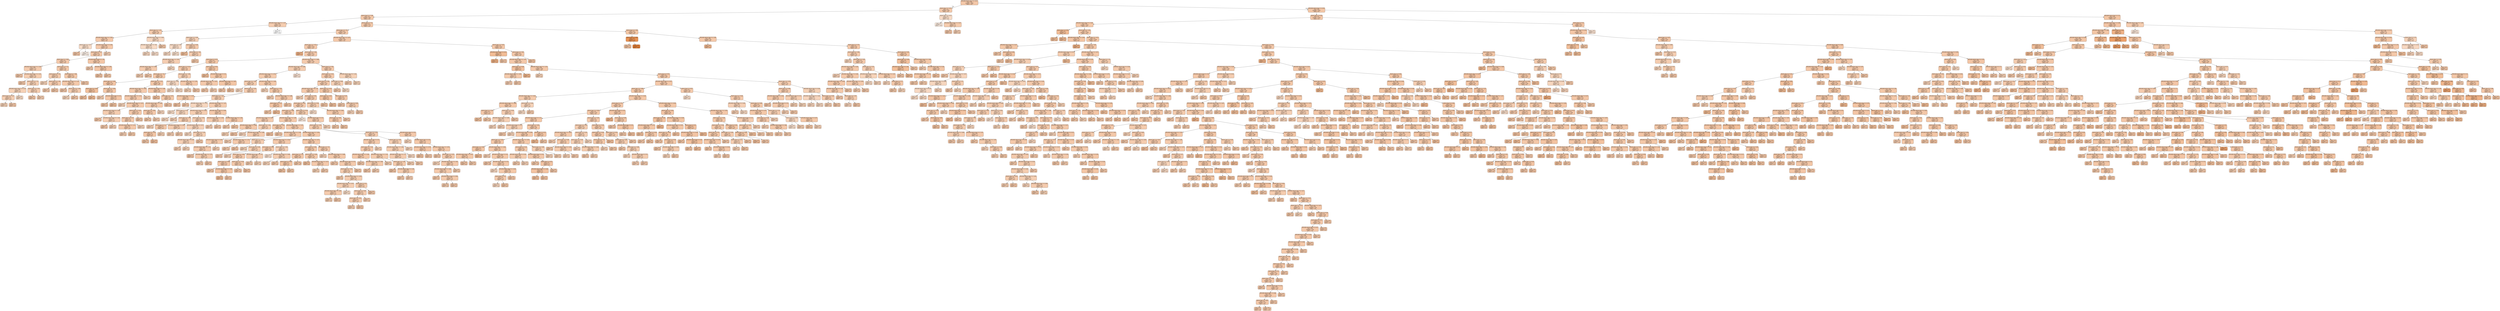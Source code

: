 digraph Tree {
node [shape=box, style="filled, rounded", color="black", fontname=helvetica] ;
edge [fontname=helvetica] ;
0 [label="BTC/USD_returns_lag_1 <= -0.17\nmse = 0.0\nsamples = 2892\nvalue = -0.0", fillcolor="#e5813970"] ;
1 [label="returns_lag_1 <= -0.17\nmse = 0.0\nsamples = 835\nvalue = -0.0", fillcolor="#e581396d"] ;
0 -> 1 [labeldistance=2.5, labelangle=45, headlabel="True"] ;
2 [label="returns_lag_4 <= -1.36\nmse = 0.0\nsamples = 832\nvalue = -0.0", fillcolor="#e581396d"] ;
1 -> 2 ;
3 [label="BTC/USD_returns_lag_4 <= -1.37\nmse = 0.0\nsamples = 59\nvalue = -0.0", fillcolor="#e5813967"] ;
2 -> 3 ;
4 [label="returns_lag_4 <= -1.47\nmse = 0.0\nsamples = 58\nvalue = -0.0", fillcolor="#e581396a"] ;
3 -> 4 ;
5 [label="BTC/USD_returns_lag_2 <= -5.05\nmse = 0.0\nsamples = 55\nvalue = -0.0", fillcolor="#e581396c"] ;
4 -> 5 ;
6 [label="returns_lag_3 <= -2.17\nmse = 0.0\nsamples = 2\nvalue = -0.0", fillcolor="#e5813949"] ;
5 -> 6 ;
7 [label="mse = 0.0\nsamples = 1\nvalue = 0.0", fillcolor="#e5813972"] ;
6 -> 7 ;
8 [label="mse = 0.0\nsamples = 1\nvalue = -0.01", fillcolor="#e581391f"] ;
6 -> 8 ;
9 [label="BTC/USD_returns_lag_2 <= 2.56\nmse = 0.0\nsamples = 53\nvalue = -0.0", fillcolor="#e581396c"] ;
5 -> 9 ;
10 [label="returns_lag_3 <= 0.1\nmse = 0.0\nsamples = 52\nvalue = -0.0", fillcolor="#e581396d"] ;
9 -> 10 ;
11 [label="returns_lag_2 <= -0.65\nmse = 0.0\nsamples = 42\nvalue = -0.0", fillcolor="#e581396c"] ;
10 -> 11 ;
12 [label="BTC/USD_returns_lag_2 <= -1.39\nmse = 0.0\nsamples = 13\nvalue = -0.0", fillcolor="#e5813968"] ;
11 -> 12 ;
13 [label="mse = 0.0\nsamples = 3\nvalue = 0.0", fillcolor="#e5813970"] ;
12 -> 13 ;
14 [label="BTC/USD_returns_lag_1 <= -2.13\nmse = 0.0\nsamples = 10\nvalue = -0.0", fillcolor="#e5813965"] ;
12 -> 14 ;
15 [label="mse = 0.0\nsamples = 1\nvalue = 0.0", fillcolor="#e5813970"] ;
14 -> 15 ;
16 [label="returns_lag_2 <= -1.2\nmse = 0.0\nsamples = 9\nvalue = -0.0", fillcolor="#e5813962"] ;
14 -> 16 ;
17 [label="BTC/USD_returns_lag_2 <= -1.24\nmse = 0.0\nsamples = 3\nvalue = -0.0", fillcolor="#e581395d"] ;
16 -> 17 ;
18 [label="returns_lag_4 <= -1.51\nmse = 0.0\nsamples = 2\nvalue = -0.0", fillcolor="#e5813963"] ;
17 -> 18 ;
19 [label="mse = 0.0\nsamples = 1\nvalue = -0.0", fillcolor="#e581395d"] ;
18 -> 19 ;
20 [label="mse = -0.0\nsamples = 1\nvalue = -0.0", fillcolor="#e581396e"] ;
18 -> 20 ;
21 [label="mse = 0.0\nsamples = 1\nvalue = -0.0", fillcolor="#e581394b"] ;
17 -> 21 ;
22 [label="returns_lag_2 <= -1.07\nmse = 0.0\nsamples = 6\nvalue = -0.0", fillcolor="#e5813965"] ;
16 -> 22 ;
23 [label="mse = 0.0\nsamples = 2\nvalue = 0.0", fillcolor="#e5813971"] ;
22 -> 23 ;
24 [label="mse = 0.0\nsamples = 4\nvalue = -0.0", fillcolor="#e5813962"] ;
22 -> 24 ;
25 [label="returns_lag_1 <= -1.2\nmse = 0.0\nsamples = 29\nvalue = -0.0", fillcolor="#e581396d"] ;
11 -> 25 ;
26 [label="returns_lag_4 <= -2.8\nmse = 0.0\nsamples = 6\nvalue = -0.0", fillcolor="#e5813969"] ;
25 -> 26 ;
27 [label="mse = 0.0\nsamples = 1\nvalue = -0.0", fillcolor="#e581395b"] ;
26 -> 27 ;
28 [label="returns_lag_2 <= 1.36\nmse = 0.0\nsamples = 5\nvalue = -0.0", fillcolor="#e581396c"] ;
26 -> 28 ;
29 [label="mse = 0.0\nsamples = 4\nvalue = -0.0", fillcolor="#e581396a"] ;
28 -> 29 ;
30 [label="mse = 0.0\nsamples = 1\nvalue = 0.0", fillcolor="#e5813972"] ;
28 -> 30 ;
31 [label="returns_lag_4 <= -1.98\nmse = 0.0\nsamples = 23\nvalue = -0.0", fillcolor="#e581396f"] ;
25 -> 31 ;
32 [label="BTC/USD_returns_lag_4 <= -2.15\nmse = 0.0\nsamples = 12\nvalue = -0.0", fillcolor="#e581396d"] ;
31 -> 32 ;
33 [label="mse = 0.0\nsamples = 8\nvalue = 0.0", fillcolor="#e5813970"] ;
32 -> 33 ;
34 [label="returns_lag_4 <= -2.09\nmse = 0.0\nsamples = 4\nvalue = -0.0", fillcolor="#e5813967"] ;
32 -> 34 ;
35 [label="mse = 0.0\nsamples = 1\nvalue = -0.0", fillcolor="#e5813954"] ;
34 -> 35 ;
36 [label="mse = 0.0\nsamples = 3\nvalue = -0.0", fillcolor="#e581396e"] ;
34 -> 36 ;
37 [label="mse = 0.0\nsamples = 11\nvalue = 0.0", fillcolor="#e5813970"] ;
31 -> 37 ;
38 [label="BTC/USD_returns_lag_4 <= -2.8\nmse = 0.0\nsamples = 10\nvalue = 0.0", fillcolor="#e5813972"] ;
10 -> 38 ;
39 [label="mse = 0.0\nsamples = 2\nvalue = -0.0", fillcolor="#e5813968"] ;
38 -> 39 ;
40 [label="BTC/USD_returns_lag_4 <= -1.95\nmse = 0.0\nsamples = 8\nvalue = 0.0", fillcolor="#e5813974"] ;
38 -> 40 ;
41 [label="mse = 0.0\nsamples = 5\nvalue = 0.0", fillcolor="#e5813976"] ;
40 -> 41 ;
42 [label="mse = 0.0\nsamples = 3\nvalue = -0.0", fillcolor="#e581396f"] ;
40 -> 42 ;
43 [label="mse = 0.0\nsamples = 1\nvalue = -0.0", fillcolor="#e581395b"] ;
9 -> 43 ;
44 [label="BTC/USD_returns_lag_3 <= -0.64\nmse = 0.0\nsamples = 3\nvalue = -0.0", fillcolor="#e5813950"] ;
4 -> 44 ;
45 [label="BTC/USD_returns_lag_1 <= -0.6\nmse = 0.0\nsamples = 2\nvalue = -0.0", fillcolor="#e581394b"] ;
44 -> 45 ;
46 [label="mse = 0.0\nsamples = 1\nvalue = -0.0", fillcolor="#e5813952"] ;
45 -> 46 ;
47 [label="mse = -0.0\nsamples = 1\nvalue = -0.0", fillcolor="#e5813944"] ;
45 -> 47 ;
48 [label="mse = 0.0\nsamples = 1\nvalue = 0.0", fillcolor="#e5813970"] ;
44 -> 48 ;
49 [label="mse = 0.0\nsamples = 1\nvalue = -0.01", fillcolor="#e5813900"] ;
3 -> 49 ;
50 [label="returns_lag_3 <= 1.0\nmse = 0.0\nsamples = 773\nvalue = -0.0", fillcolor="#e581396d"] ;
2 -> 50 ;
51 [label="returns_lag_1 <= -4.3\nmse = 0.0\nsamples = 705\nvalue = -0.0", fillcolor="#e581396d"] ;
50 -> 51 ;
52 [label="returns_lag_2 <= -0.59\nmse = 0.0\nsamples = 8\nvalue = -0.0", fillcolor="#e581395c"] ;
51 -> 52 ;
53 [label="returns_lag_1 <= -4.6\nmse = 0.0\nsamples = 3\nvalue = -0.0", fillcolor="#e581394a"] ;
52 -> 53 ;
54 [label="mse = 0.0\nsamples = 2\nvalue = -0.0", fillcolor="#e581394e"] ;
53 -> 54 ;
55 [label="mse = 0.0\nsamples = 1\nvalue = -0.0", fillcolor="#e5813941"] ;
53 -> 55 ;
56 [label="returns_lag_4 <= -0.18\nmse = 0.0\nsamples = 5\nvalue = -0.0", fillcolor="#e581396a"] ;
52 -> 56 ;
57 [label="mse = 0.0\nsamples = 1\nvalue = 0.0", fillcolor="#e5813980"] ;
56 -> 57 ;
58 [label="returns_lag_1 <= -4.8\nmse = 0.0\nsamples = 4\nvalue = -0.0", fillcolor="#e5813967"] ;
56 -> 58 ;
59 [label="BTC/USD_returns_lag_1 <= -5.01\nmse = 0.0\nsamples = 3\nvalue = -0.0", fillcolor="#e5813964"] ;
58 -> 59 ;
60 [label="BTC/USD_returns_lag_1 <= -5.38\nmse = 0.0\nsamples = 2\nvalue = -0.0", fillcolor="#e5813968"] ;
59 -> 60 ;
61 [label="mse = 0.0\nsamples = 1\nvalue = -0.0", fillcolor="#e5813962"] ;
60 -> 61 ;
62 [label="mse = -0.0\nsamples = 1\nvalue = -0.0", fillcolor="#e581396e"] ;
60 -> 62 ;
63 [label="mse = 0.0\nsamples = 1\nvalue = -0.0", fillcolor="#e5813954"] ;
59 -> 63 ;
64 [label="mse = 0.0\nsamples = 1\nvalue = -0.0", fillcolor="#e581396e"] ;
58 -> 64 ;
65 [label="BTC/USD_returns_lag_1 <= -0.37\nmse = 0.0\nsamples = 697\nvalue = -0.0", fillcolor="#e581396d"] ;
51 -> 65 ;
66 [label="returns_lag_1 <= -4.15\nmse = 0.0\nsamples = 378\nvalue = -0.0", fillcolor="#e581396c"] ;
65 -> 66 ;
67 [label="mse = 0.0\nsamples = 1\nvalue = 0.0", fillcolor="#e5813999"] ;
66 -> 67 ;
68 [label="returns_lag_1 <= -1.92\nmse = 0.0\nsamples = 377\nvalue = -0.0", fillcolor="#e581396c"] ;
66 -> 68 ;
69 [label="returns_lag_4 <= 0.27\nmse = 0.0\nsamples = 74\nvalue = -0.0", fillcolor="#e581396f"] ;
68 -> 69 ;
70 [label="returns_lag_2 <= 0.19\nmse = 0.0\nsamples = 62\nvalue = -0.0", fillcolor="#e581396e"] ;
69 -> 70 ;
71 [label="returns_lag_1 <= -3.2\nmse = 0.0\nsamples = 56\nvalue = -0.0", fillcolor="#e581396f"] ;
70 -> 71 ;
72 [label="returns_lag_2 <= -0.36\nmse = 0.0\nsamples = 10\nvalue = 0.0", fillcolor="#e5813974"] ;
71 -> 72 ;
73 [label="returns_lag_2 <= -0.45\nmse = 0.0\nsamples = 4\nvalue = 0.0", fillcolor="#e581397f"] ;
72 -> 73 ;
74 [label="mse = 0.0\nsamples = 3\nvalue = 0.0", fillcolor="#e581397c"] ;
73 -> 74 ;
75 [label="mse = 0.0\nsamples = 1\nvalue = 0.0", fillcolor="#e5813987"] ;
73 -> 75 ;
76 [label="returns_lag_4 <= -0.64\nmse = 0.0\nsamples = 6\nvalue = -0.0", fillcolor="#e581396f"] ;
72 -> 76 ;
77 [label="mse = 0.0\nsamples = 1\nvalue = -0.0", fillcolor="#e5813962"] ;
76 -> 77 ;
78 [label="BTC/USD_returns_lag_2 <= 0.1\nmse = 0.0\nsamples = 5\nvalue = 0.0", fillcolor="#e5813972"] ;
76 -> 78 ;
79 [label="mse = 0.0\nsamples = 4\nvalue = 0.0", fillcolor="#e5813971"] ;
78 -> 79 ;
80 [label="mse = 0.0\nsamples = 1\nvalue = 0.0", fillcolor="#e581397b"] ;
78 -> 80 ;
81 [label="returns_lag_1 <= -2.37\nmse = 0.0\nsamples = 46\nvalue = -0.0", fillcolor="#e581396e"] ;
71 -> 81 ;
82 [label="BTC/USD_returns_lag_1 <= -2.39\nmse = 0.0\nsamples = 21\nvalue = -0.0", fillcolor="#e581396b"] ;
81 -> 82 ;
83 [label="BTC/USD_returns_lag_1 <= -3.13\nmse = 0.0\nsamples = 20\nvalue = -0.0", fillcolor="#e581396c"] ;
82 -> 83 ;
84 [label="mse = 0.0\nsamples = 1\nvalue = -0.0", fillcolor="#e581395b"] ;
83 -> 84 ;
85 [label="BTC/USD_returns_lag_4 <= -0.27\nmse = 0.0\nsamples = 19\nvalue = -0.0", fillcolor="#e581396d"] ;
83 -> 85 ;
86 [label="BTC/USD_returns_lag_4 <= -1.03\nmse = 0.0\nsamples = 5\nvalue = -0.0", fillcolor="#e5813967"] ;
85 -> 86 ;
87 [label="mse = 0.0\nsamples = 2\nvalue = -0.0", fillcolor="#e581396e"] ;
86 -> 87 ;
88 [label="BTC/USD_returns_lag_3 <= -1.46\nmse = 0.0\nsamples = 3\nvalue = -0.0", fillcolor="#e5813963"] ;
86 -> 88 ;
89 [label="mse = 0.0\nsamples = 1\nvalue = -0.0", fillcolor="#e581396e"] ;
88 -> 89 ;
90 [label="mse = 0.0\nsamples = 2\nvalue = -0.0", fillcolor="#e5813960"] ;
88 -> 90 ;
91 [label="returns_lag_2 <= -0.17\nmse = 0.0\nsamples = 14\nvalue = -0.0", fillcolor="#e581396e"] ;
85 -> 91 ;
92 [label="returns_lag_2 <= -0.27\nmse = 0.0\nsamples = 6\nvalue = -0.0", fillcolor="#e581396c"] ;
91 -> 92 ;
93 [label="BTC/USD_returns_lag_3 <= -1.57\nmse = 0.0\nsamples = 5\nvalue = -0.0", fillcolor="#e581396e"] ;
92 -> 93 ;
94 [label="mse = 0.0\nsamples = 1\nvalue = -0.0", fillcolor="#e5813964"] ;
93 -> 94 ;
95 [label="mse = 0.0\nsamples = 4\nvalue = -0.0", fillcolor="#e581396f"] ;
93 -> 95 ;
96 [label="mse = 0.0\nsamples = 1\nvalue = -0.0", fillcolor="#e5813959"] ;
92 -> 96 ;
97 [label="mse = 0.0\nsamples = 8\nvalue = 0.0", fillcolor="#e5813971"] ;
91 -> 97 ;
98 [label="mse = -0.0\nsamples = 1\nvalue = -0.0", fillcolor="#e581395d"] ;
82 -> 98 ;
99 [label="BTC/USD_returns_lag_4 <= -1.08\nmse = 0.0\nsamples = 25\nvalue = -0.0", fillcolor="#e5813970"] ;
81 -> 99 ;
100 [label="mse = 0.0\nsamples = 1\nvalue = 0.0", fillcolor="#e581397c"] ;
99 -> 100 ;
101 [label="returns_lag_3 <= -0.71\nmse = 0.0\nsamples = 24\nvalue = -0.0", fillcolor="#e581396f"] ;
99 -> 101 ;
102 [label="BTC/USD_returns_lag_2 <= -0.08\nmse = 0.0\nsamples = 6\nvalue = -0.0", fillcolor="#e581396a"] ;
101 -> 102 ;
103 [label="returns_lag_3 <= -0.82\nmse = 0.0\nsamples = 5\nvalue = -0.0", fillcolor="#e581396e"] ;
102 -> 103 ;
104 [label="mse = 0.0\nsamples = 4\nvalue = -0.0", fillcolor="#e581396f"] ;
103 -> 104 ;
105 [label="mse = 0.0\nsamples = 1\nvalue = -0.0", fillcolor="#e5813966"] ;
103 -> 105 ;
106 [label="mse = 0.0\nsamples = 1\nvalue = -0.0", fillcolor="#e5813956"] ;
102 -> 106 ;
107 [label="mse = 0.0\nsamples = 18\nvalue = 0.0", fillcolor="#e5813970"] ;
101 -> 107 ;
108 [label="returns_lag_1 <= -3.06\nmse = 0.0\nsamples = 6\nvalue = -0.0", fillcolor="#e5813962"] ;
70 -> 108 ;
109 [label="returns_lag_3 <= -0.46\nmse = 0.0\nsamples = 2\nvalue = -0.0", fillcolor="#e581394e"] ;
108 -> 109 ;
110 [label="mse = 0.0\nsamples = 1\nvalue = -0.0", fillcolor="#e5813949"] ;
109 -> 110 ;
111 [label="mse = -0.0\nsamples = 1\nvalue = -0.0", fillcolor="#e5813952"] ;
109 -> 111 ;
112 [label="BTC/USD_returns_lag_1 <= -2.59\nmse = 0.0\nsamples = 4\nvalue = -0.0", fillcolor="#e581396c"] ;
108 -> 112 ;
113 [label="mse = 0.0\nsamples = 1\nvalue = -0.0", fillcolor="#e581395f"] ;
112 -> 113 ;
114 [label="mse = 0.0\nsamples = 3\nvalue = 0.0", fillcolor="#e5813970"] ;
112 -> 114 ;
115 [label="returns_lag_4 <= 0.53\nmse = 0.0\nsamples = 12\nvalue = 0.0", fillcolor="#e5813973"] ;
69 -> 115 ;
116 [label="mse = 0.0\nsamples = 2\nvalue = 0.0", fillcolor="#e5813980"] ;
115 -> 116 ;
117 [label="BTC/USD_returns_lag_3 <= 0.1\nmse = 0.0\nsamples = 10\nvalue = -0.0", fillcolor="#e581396f"] ;
115 -> 117 ;
118 [label="BTC/USD_returns_lag_3 <= -0.07\nmse = 0.0\nsamples = 6\nvalue = -0.0", fillcolor="#e581396c"] ;
117 -> 118 ;
119 [label="mse = 0.0\nsamples = 5\nvalue = -0.0", fillcolor="#e581396e"] ;
118 -> 119 ;
120 [label="mse = 0.0\nsamples = 1\nvalue = -0.0", fillcolor="#e5813965"] ;
118 -> 120 ;
121 [label="BTC/USD_returns_lag_1 <= -2.87\nmse = 0.0\nsamples = 4\nvalue = 0.0", fillcolor="#e5813975"] ;
117 -> 121 ;
122 [label="mse = 0.0\nsamples = 2\nvalue = 0.0", fillcolor="#e5813972"] ;
121 -> 122 ;
123 [label="mse = 0.0\nsamples = 2\nvalue = 0.0", fillcolor="#e581397a"] ;
121 -> 123 ;
124 [label="BTC/USD_returns_lag_2 <= -0.86\nmse = 0.0\nsamples = 303\nvalue = -0.0", fillcolor="#e581396b"] ;
68 -> 124 ;
125 [label="BTC/USD_returns_lag_2 <= -0.88\nmse = 0.0\nsamples = 59\nvalue = -0.0", fillcolor="#e5813967"] ;
124 -> 125 ;
126 [label="BTC/USD_returns_lag_1 <= -0.76\nmse = 0.0\nsamples = 58\nvalue = -0.0", fillcolor="#e5813969"] ;
125 -> 126 ;
127 [label="returns_lag_3 <= -1.85\nmse = 0.0\nsamples = 38\nvalue = -0.0", fillcolor="#e5813967"] ;
126 -> 127 ;
128 [label="mse = 0.0\nsamples = 1\nvalue = -0.0", fillcolor="#e5813951"] ;
127 -> 128 ;
129 [label="returns_lag_2 <= -2.42\nmse = 0.0\nsamples = 37\nvalue = -0.0", fillcolor="#e5813968"] ;
127 -> 129 ;
130 [label="BTC/USD_returns_lag_2 <= -4.78\nmse = 0.0\nsamples = 7\nvalue = -0.0", fillcolor="#e581396f"] ;
129 -> 130 ;
131 [label="mse = 0.0\nsamples = 1\nvalue = 0.0", fillcolor="#e5813978"] ;
130 -> 131 ;
132 [label="mse = 0.0\nsamples = 6\nvalue = -0.0", fillcolor="#e581396e"] ;
130 -> 132 ;
133 [label="returns_lag_2 <= -1.82\nmse = 0.0\nsamples = 30\nvalue = -0.0", fillcolor="#e5813966"] ;
129 -> 133 ;
134 [label="BTC/USD_returns_lag_1 <= -1.51\nmse = 0.0\nsamples = 3\nvalue = -0.0", fillcolor="#e5813953"] ;
133 -> 134 ;
135 [label="mse = 0.0\nsamples = 1\nvalue = -0.0", fillcolor="#e5813947"] ;
134 -> 135 ;
136 [label="returns_lag_4 <= 2.74\nmse = 0.0\nsamples = 2\nvalue = -0.0", fillcolor="#e5813957"] ;
134 -> 136 ;
137 [label="mse = 0.0\nsamples = 1\nvalue = -0.0", fillcolor="#e5813954"] ;
136 -> 137 ;
138 [label="mse = -0.0\nsamples = 1\nvalue = -0.0", fillcolor="#e581395f"] ;
136 -> 138 ;
139 [label="BTC/USD_returns_lag_2 <= -1.07\nmse = 0.0\nsamples = 27\nvalue = -0.0", fillcolor="#e5813968"] ;
133 -> 139 ;
140 [label="BTC/USD_returns_lag_3 <= -0.52\nmse = 0.0\nsamples = 19\nvalue = -0.0", fillcolor="#e5813965"] ;
139 -> 140 ;
141 [label="returns_lag_3 <= -1.79\nmse = 0.0\nsamples = 8\nvalue = -0.0", fillcolor="#e581396b"] ;
140 -> 141 ;
142 [label="mse = 0.0\nsamples = 1\nvalue = -0.0", fillcolor="#e5813960"] ;
141 -> 142 ;
143 [label="returns_lag_4 <= 1.2\nmse = 0.0\nsamples = 7\nvalue = 0.0", fillcolor="#e5813970"] ;
141 -> 143 ;
144 [label="returns_lag_2 <= -1.21\nmse = 0.0\nsamples = 6\nvalue = 0.0", fillcolor="#e5813972"] ;
143 -> 144 ;
145 [label="mse = 0.0\nsamples = 5\nvalue = 0.0", fillcolor="#e5813970"] ;
144 -> 145 ;
146 [label="mse = -0.0\nsamples = 1\nvalue = 0.0", fillcolor="#e581397e"] ;
144 -> 146 ;
147 [label="mse = 0.0\nsamples = 1\nvalue = -0.0", fillcolor="#e5813961"] ;
143 -> 147 ;
148 [label="returns_lag_4 <= -0.18\nmse = 0.0\nsamples = 11\nvalue = -0.0", fillcolor="#e5813962"] ;
140 -> 148 ;
149 [label="BTC/USD_returns_lag_3 <= -0.07\nmse = 0.0\nsamples = 3\nvalue = -0.0", fillcolor="#e5813968"] ;
148 -> 149 ;
150 [label="mse = 0.0\nsamples = 1\nvalue = -0.0", fillcolor="#e5813963"] ;
149 -> 150 ;
151 [label="mse = 0.0\nsamples = 2\nvalue = -0.0", fillcolor="#e581396c"] ;
149 -> 151 ;
152 [label="BTC/USD_returns_lag_4 <= -0.17\nmse = 0.0\nsamples = 8\nvalue = -0.0", fillcolor="#e581395e"] ;
148 -> 152 ;
153 [label="mse = 0.0\nsamples = 2\nvalue = -0.0", fillcolor="#e5813950"] ;
152 -> 153 ;
154 [label="returns_lag_2 <= -1.24\nmse = 0.0\nsamples = 6\nvalue = -0.0", fillcolor="#e5813961"] ;
152 -> 154 ;
155 [label="BTC/USD_returns_lag_4 <= 0.09\nmse = 0.0\nsamples = 5\nvalue = -0.0", fillcolor="#e5813960"] ;
154 -> 155 ;
156 [label="mse = 0.0\nsamples = 2\nvalue = -0.0", fillcolor="#e5813963"] ;
155 -> 156 ;
157 [label="mse = 0.0\nsamples = 3\nvalue = -0.0", fillcolor="#e581395c"] ;
155 -> 157 ;
158 [label="mse = 0.0\nsamples = 1\nvalue = 0.0", fillcolor="#e5813970"] ;
154 -> 158 ;
159 [label="BTC/USD_returns_lag_4 <= 0.09\nmse = 0.0\nsamples = 8\nvalue = -0.0", fillcolor="#e581396d"] ;
139 -> 159 ;
160 [label="BTC/USD_returns_lag_3 <= -0.08\nmse = 0.0\nsamples = 4\nvalue = -0.0", fillcolor="#e5813969"] ;
159 -> 160 ;
161 [label="mse = 0.0\nsamples = 2\nvalue = -0.0", fillcolor="#e5813964"] ;
160 -> 161 ;
162 [label="mse = 0.0\nsamples = 2\nvalue = -0.0", fillcolor="#e581396c"] ;
160 -> 162 ;
163 [label="BTC/USD_returns_lag_3 <= -1.38\nmse = 0.0\nsamples = 4\nvalue = 0.0", fillcolor="#e5813970"] ;
159 -> 163 ;
164 [label="mse = 0.0\nsamples = 1\nvalue = -0.0", fillcolor="#e581396a"] ;
163 -> 164 ;
165 [label="mse = 0.0\nsamples = 3\nvalue = 0.0", fillcolor="#e5813973"] ;
163 -> 165 ;
166 [label="BTC/USD_returns_lag_2 <= -2.46\nmse = 0.0\nsamples = 20\nvalue = -0.0", fillcolor="#e581396d"] ;
126 -> 166 ;
167 [label="mse = 0.0\nsamples = 1\nvalue = -0.0", fillcolor="#e581395b"] ;
166 -> 167 ;
168 [label="returns_lag_4 <= -1.03\nmse = 0.0\nsamples = 19\nvalue = -0.0", fillcolor="#e581396f"] ;
166 -> 168 ;
169 [label="mse = 0.0\nsamples = 1\nvalue = -0.0", fillcolor="#e5813964"] ;
168 -> 169 ;
170 [label="BTC/USD_returns_lag_2 <= -1.98\nmse = 0.0\nsamples = 18\nvalue = 0.0", fillcolor="#e5813970"] ;
168 -> 170 ;
171 [label="returns_lag_2 <= -2.17\nmse = 0.0\nsamples = 3\nvalue = 0.0", fillcolor="#e5813976"] ;
170 -> 171 ;
172 [label="mse = 0.0\nsamples = 2\nvalue = -0.0", fillcolor="#e581396f"] ;
171 -> 172 ;
173 [label="mse = 0.0\nsamples = 1\nvalue = 0.0", fillcolor="#e5813984"] ;
171 -> 173 ;
174 [label="mse = 0.0\nsamples = 15\nvalue = -0.0", fillcolor="#e581396f"] ;
170 -> 174 ;
175 [label="mse = -0.0\nsamples = 1\nvalue = -0.0", fillcolor="#e581393b"] ;
125 -> 175 ;
176 [label="returns_lag_4 <= 1.62\nmse = 0.0\nsamples = 244\nvalue = -0.0", fillcolor="#e581396c"] ;
124 -> 176 ;
177 [label="returns_lag_1 <= -0.37\nmse = 0.0\nsamples = 241\nvalue = -0.0", fillcolor="#e581396c"] ;
176 -> 177 ;
178 [label="returns_lag_4 <= 0.38\nmse = 0.0\nsamples = 237\nvalue = -0.0", fillcolor="#e581396c"] ;
177 -> 178 ;
179 [label="BTC/USD_returns_lag_1 <= -1.9\nmse = 0.0\nsamples = 220\nvalue = -0.0", fillcolor="#e581396c"] ;
178 -> 179 ;
180 [label="mse = -0.0\nsamples = 1\nvalue = -0.0", fillcolor="#e581395d"] ;
179 -> 180 ;
181 [label="returns_lag_3 <= 0.54\nmse = 0.0\nsamples = 219\nvalue = -0.0", fillcolor="#e581396c"] ;
179 -> 181 ;
182 [label="returns_lag_2 <= 0.19\nmse = 0.0\nsamples = 210\nvalue = -0.0", fillcolor="#e581396c"] ;
181 -> 182 ;
183 [label="returns_lag_1 <= -1.66\nmse = 0.0\nsamples = 161\nvalue = -0.0", fillcolor="#e581396d"] ;
182 -> 183 ;
184 [label="BTC/USD_returns_lag_1 <= -1.83\nmse = 0.0\nsamples = 13\nvalue = -0.0", fillcolor="#e5813968"] ;
183 -> 184 ;
185 [label="BTC/USD_returns_lag_4 <= -0.89\nmse = 0.0\nsamples = 5\nvalue = 0.0", fillcolor="#e5813970"] ;
184 -> 185 ;
186 [label="mse = 0.0\nsamples = 1\nvalue = -0.0", fillcolor="#e5813961"] ;
185 -> 186 ;
187 [label="mse = 0.0\nsamples = 4\nvalue = 0.0", fillcolor="#e5813974"] ;
185 -> 187 ;
188 [label="returns_lag_1 <= -1.81\nmse = 0.0\nsamples = 8\nvalue = -0.0", fillcolor="#e5813965"] ;
184 -> 188 ;
189 [label="mse = 0.0\nsamples = 1\nvalue = -0.0", fillcolor="#e581395a"] ;
188 -> 189 ;
190 [label="BTC/USD_returns_lag_1 <= -1.68\nmse = 0.0\nsamples = 7\nvalue = -0.0", fillcolor="#e5813968"] ;
188 -> 190 ;
191 [label="BTC/USD_returns_lag_4 <= 0.09\nmse = 0.0\nsamples = 6\nvalue = -0.0", fillcolor="#e581396b"] ;
190 -> 191 ;
192 [label="BTC/USD_returns_lag_1 <= -1.74\nmse = 0.0\nsamples = 5\nvalue = -0.0", fillcolor="#e581396c"] ;
191 -> 192 ;
193 [label="mse = 0.0\nsamples = 2\nvalue = 0.0", fillcolor="#e5813970"] ;
192 -> 193 ;
194 [label="BTC/USD_returns_lag_1 <= -1.71\nmse = 0.0\nsamples = 3\nvalue = -0.0", fillcolor="#e5813969"] ;
192 -> 194 ;
195 [label="mse = 0.0\nsamples = 2\nvalue = -0.0", fillcolor="#e5813967"] ;
194 -> 195 ;
196 [label="mse = 0.0\nsamples = 1\nvalue = 0.0", fillcolor="#e5813970"] ;
194 -> 196 ;
197 [label="mse = 0.0\nsamples = 1\nvalue = -0.0", fillcolor="#e5813960"] ;
191 -> 197 ;
198 [label="mse = -0.0\nsamples = 1\nvalue = -0.0", fillcolor="#e5813963"] ;
190 -> 198 ;
199 [label="BTC/USD_returns_lag_1 <= -1.49\nmse = 0.0\nsamples = 148\nvalue = -0.0", fillcolor="#e581396d"] ;
183 -> 199 ;
200 [label="returns_lag_3 <= -1.39\nmse = 0.0\nsamples = 16\nvalue = 0.0", fillcolor="#e5813971"] ;
199 -> 200 ;
201 [label="mse = 0.0\nsamples = 2\nvalue = 0.0", fillcolor="#e581397a"] ;
200 -> 201 ;
202 [label="mse = 0.0\nsamples = 14\nvalue = 0.0", fillcolor="#e5813970"] ;
200 -> 202 ;
203 [label="BTC/USD_returns_lag_1 <= -1.23\nmse = 0.0\nsamples = 132\nvalue = -0.0", fillcolor="#e581396d"] ;
199 -> 203 ;
204 [label="BTC/USD_returns_lag_1 <= -1.29\nmse = 0.0\nsamples = 20\nvalue = -0.0", fillcolor="#e581396a"] ;
203 -> 204 ;
205 [label="BTC/USD_returns_lag_1 <= -1.31\nmse = 0.0\nsamples = 15\nvalue = -0.0", fillcolor="#e581396c"] ;
204 -> 205 ;
206 [label="mse = 0.0\nsamples = 13\nvalue = -0.0", fillcolor="#e581396a"] ;
205 -> 206 ;
207 [label="mse = 0.0\nsamples = 2\nvalue = 0.0", fillcolor="#e5813974"] ;
205 -> 207 ;
208 [label="returns_lag_2 <= -0.17\nmse = 0.0\nsamples = 5\nvalue = -0.0", fillcolor="#e5813962"] ;
204 -> 208 ;
209 [label="mse = 0.0\nsamples = 2\nvalue = -0.0", fillcolor="#e581395d"] ;
208 -> 209 ;
210 [label="returns_lag_4 <= 0.09\nmse = 0.0\nsamples = 3\nvalue = -0.0", fillcolor="#e5813965"] ;
208 -> 210 ;
211 [label="mse = 0.0\nsamples = 2\nvalue = -0.0", fillcolor="#e581396a"] ;
210 -> 211 ;
212 [label="mse = 0.0\nsamples = 1\nvalue = -0.0", fillcolor="#e581395c"] ;
210 -> 212 ;
213 [label="BTC/USD_returns_lag_3 <= -0.18\nmse = 0.0\nsamples = 112\nvalue = -0.0", fillcolor="#e581396d"] ;
203 -> 213 ;
214 [label="BTC/USD_returns_lag_3 <= -0.18\nmse = 0.0\nsamples = 32\nvalue = -0.0", fillcolor="#e581396c"] ;
213 -> 214 ;
215 [label="returns_lag_2 <= 0.09\nmse = 0.0\nsamples = 28\nvalue = -0.0", fillcolor="#e581396e"] ;
214 -> 215 ;
216 [label="returns_lag_3 <= -0.92\nmse = 0.0\nsamples = 25\nvalue = -0.0", fillcolor="#e581396e"] ;
215 -> 216 ;
217 [label="returns_lag_1 <= -0.54\nmse = 0.0\nsamples = 11\nvalue = 0.0", fillcolor="#e5813970"] ;
216 -> 217 ;
218 [label="mse = 0.0\nsamples = 8\nvalue = -0.0", fillcolor="#e581396f"] ;
217 -> 218 ;
219 [label="BTC/USD_returns_lag_1 <= -0.46\nmse = 0.0\nsamples = 3\nvalue = 0.0", fillcolor="#e5813975"] ;
217 -> 219 ;
220 [label="mse = 0.0\nsamples = 1\nvalue = 0.0", fillcolor="#e5813985"] ;
219 -> 220 ;
221 [label="mse = 0.0\nsamples = 2\nvalue = 0.0", fillcolor="#e5813970"] ;
219 -> 221 ;
222 [label="returns_lag_3 <= -0.18\nmse = 0.0\nsamples = 14\nvalue = -0.0", fillcolor="#e581396d"] ;
216 -> 222 ;
223 [label="mse = 0.0\nsamples = 13\nvalue = -0.0", fillcolor="#e581396c"] ;
222 -> 223 ;
224 [label="mse = -0.0\nsamples = 1\nvalue = 0.0", fillcolor="#e5813976"] ;
222 -> 224 ;
225 [label="BTC/USD_returns_lag_1 <= -0.7\nmse = 0.0\nsamples = 3\nvalue = -0.0", fillcolor="#e5813967"] ;
215 -> 225 ;
226 [label="mse = 0.0\nsamples = 2\nvalue = -0.0", fillcolor="#e5813969"] ;
225 -> 226 ;
227 [label="mse = 0.0\nsamples = 1\nvalue = -0.0", fillcolor="#e581395f"] ;
225 -> 227 ;
228 [label="returns_lag_1 <= -1.04\nmse = 0.0\nsamples = 4\nvalue = -0.0", fillcolor="#e581395e"] ;
214 -> 228 ;
229 [label="mse = 0.0\nsamples = 1\nvalue = -0.0", fillcolor="#e581393d"] ;
228 -> 229 ;
230 [label="BTC/USD_returns_lag_4 <= -0.09\nmse = 0.0\nsamples = 3\nvalue = -0.0", fillcolor="#e5813966"] ;
228 -> 230 ;
231 [label="mse = 0.0\nsamples = 1\nvalue = -0.0", fillcolor="#e581395b"] ;
230 -> 231 ;
232 [label="mse = 0.0\nsamples = 2\nvalue = -0.0", fillcolor="#e5813969"] ;
230 -> 232 ;
233 [label="BTC/USD_returns_lag_1 <= -0.71\nmse = 0.0\nsamples = 80\nvalue = -0.0", fillcolor="#e581396e"] ;
213 -> 233 ;
234 [label="returns_lag_4 <= 0.09\nmse = 0.0\nsamples = 52\nvalue = -0.0", fillcolor="#e581396f"] ;
233 -> 234 ;
235 [label="returns_lag_1 <= -1.2\nmse = 0.0\nsamples = 42\nvalue = -0.0", fillcolor="#e5813970"] ;
234 -> 235 ;
236 [label="returns_lag_4 <= -0.35\nmse = 0.0\nsamples = 3\nvalue = 0.0", fillcolor="#e5813973"] ;
235 -> 236 ;
237 [label="mse = 0.0\nsamples = 1\nvalue = 0.0", fillcolor="#e581397d"] ;
236 -> 237 ;
238 [label="mse = 0.0\nsamples = 2\nvalue = 0.0", fillcolor="#e5813971"] ;
236 -> 238 ;
239 [label="mse = 0.0\nsamples = 39\nvalue = -0.0", fillcolor="#e581396f"] ;
235 -> 239 ;
240 [label="returns_lag_2 <= -0.26\nmse = 0.0\nsamples = 10\nvalue = -0.0", fillcolor="#e581396d"] ;
234 -> 240 ;
241 [label="mse = 0.0\nsamples = 1\nvalue = 0.0", fillcolor="#e581397c"] ;
240 -> 241 ;
242 [label="BTC/USD_returns_lag_2 <= -0.17\nmse = 0.0\nsamples = 9\nvalue = -0.0", fillcolor="#e581396c"] ;
240 -> 242 ;
243 [label="mse = 0.0\nsamples = 1\nvalue = -0.0", fillcolor="#e5813961"] ;
242 -> 243 ;
244 [label="mse = 0.0\nsamples = 8\nvalue = -0.0", fillcolor="#e581396d"] ;
242 -> 244 ;
245 [label="returns_lag_1 <= -0.7\nmse = 0.0\nsamples = 28\nvalue = -0.0", fillcolor="#e581396c"] ;
233 -> 245 ;
246 [label="mse = 0.0\nsamples = 1\nvalue = -0.0", fillcolor="#e581395c"] ;
245 -> 246 ;
247 [label="BTC/USD_returns_lag_4 <= -0.08\nmse = 0.0\nsamples = 27\nvalue = -0.0", fillcolor="#e581396d"] ;
245 -> 247 ;
248 [label="mse = 0.0\nsamples = 12\nvalue = -0.0", fillcolor="#e581396e"] ;
247 -> 248 ;
249 [label="BTC/USD_returns_lag_3 <= 0.1\nmse = 0.0\nsamples = 15\nvalue = -0.0", fillcolor="#e581396b"] ;
247 -> 249 ;
250 [label="returns_lag_2 <= -0.34\nmse = 0.0\nsamples = 10\nvalue = -0.0", fillcolor="#e5813969"] ;
249 -> 250 ;
251 [label="mse = 0.0\nsamples = 2\nvalue = -0.0", fillcolor="#e581396f"] ;
250 -> 251 ;
252 [label="BTC/USD_returns_lag_1 <= -0.55\nmse = 0.0\nsamples = 8\nvalue = -0.0", fillcolor="#e5813966"] ;
250 -> 252 ;
253 [label="BTC/USD_returns_lag_1 <= -0.57\nmse = 0.0\nsamples = 3\nvalue = -0.0", fillcolor="#e5813962"] ;
252 -> 253 ;
254 [label="BTC/USD_returns_lag_2 <= -0.08\nmse = 0.0\nsamples = 2\nvalue = -0.0", fillcolor="#e581396a"] ;
253 -> 254 ;
255 [label="mse = 0.0\nsamples = 1\nvalue = -0.0", fillcolor="#e5813967"] ;
254 -> 255 ;
256 [label="mse = 0.0\nsamples = 1\nvalue = 0.0", fillcolor="#e5813970"] ;
254 -> 256 ;
257 [label="mse = 0.0\nsamples = 1\nvalue = -0.0", fillcolor="#e5813949"] ;
253 -> 257 ;
258 [label="returns_lag_2 <= 0.1\nmse = 0.0\nsamples = 5\nvalue = -0.0", fillcolor="#e5813969"] ;
252 -> 258 ;
259 [label="returns_lag_1 <= -0.45\nmse = 0.0\nsamples = 4\nvalue = -0.0", fillcolor="#e5813968"] ;
258 -> 259 ;
260 [label="returns_lag_1 <= -0.51\nmse = 0.0\nsamples = 3\nvalue = -0.0", fillcolor="#e5813969"] ;
259 -> 260 ;
261 [label="mse = 0.0\nsamples = 2\nvalue = -0.0", fillcolor="#e5813966"] ;
260 -> 261 ;
262 [label="mse = 0.0\nsamples = 1\nvalue = 0.0", fillcolor="#e5813970"] ;
260 -> 262 ;
263 [label="mse = 0.0\nsamples = 1\nvalue = -0.0", fillcolor="#e5813965"] ;
259 -> 263 ;
264 [label="mse = 0.0\nsamples = 1\nvalue = 0.0", fillcolor="#e5813970"] ;
258 -> 264 ;
265 [label="mse = 0.0\nsamples = 5\nvalue = 0.0", fillcolor="#e5813971"] ;
249 -> 265 ;
266 [label="returns_lag_2 <= 0.19\nmse = 0.0\nsamples = 49\nvalue = -0.0", fillcolor="#e5813969"] ;
182 -> 266 ;
267 [label="mse = 0.0\nsamples = 1\nvalue = -0.01", fillcolor="#e581392f"] ;
266 -> 267 ;
268 [label="BTC/USD_returns_lag_3 <= 0.2\nmse = 0.0\nsamples = 48\nvalue = -0.0", fillcolor="#e581396a"] ;
266 -> 268 ;
269 [label="returns_lag_1 <= -1.07\nmse = 0.0\nsamples = 47\nvalue = -0.0", fillcolor="#e581396b"] ;
268 -> 269 ;
270 [label="returns_lag_1 <= -1.14\nmse = 0.0\nsamples = 19\nvalue = -0.0", fillcolor="#e5813968"] ;
269 -> 270 ;
271 [label="BTC/USD_returns_lag_3 <= 0.1\nmse = 0.0\nsamples = 14\nvalue = -0.0", fillcolor="#e581396b"] ;
270 -> 271 ;
272 [label="returns_lag_1 <= -1.35\nmse = 0.0\nsamples = 13\nvalue = -0.0", fillcolor="#e581396c"] ;
271 -> 272 ;
273 [label="BTC/USD_returns_lag_3 <= -0.18\nmse = 0.0\nsamples = 7\nvalue = -0.0", fillcolor="#e581396f"] ;
272 -> 273 ;
274 [label="mse = 0.0\nsamples = 4\nvalue = 0.0", fillcolor="#e5813970"] ;
273 -> 274 ;
275 [label="BTC/USD_returns_lag_1 <= -1.68\nmse = 0.0\nsamples = 3\nvalue = -0.0", fillcolor="#e581396b"] ;
273 -> 275 ;
276 [label="mse = 0.0\nsamples = 1\nvalue = 0.0", fillcolor="#e5813972"] ;
275 -> 276 ;
277 [label="mse = 0.0\nsamples = 2\nvalue = -0.0", fillcolor="#e5813968"] ;
275 -> 277 ;
278 [label="BTC/USD_returns_lag_1 <= -1.31\nmse = 0.0\nsamples = 6\nvalue = -0.0", fillcolor="#e5813969"] ;
272 -> 278 ;
279 [label="mse = 0.0\nsamples = 2\nvalue = -0.0", fillcolor="#e5813961"] ;
278 -> 279 ;
280 [label="returns_lag_1 <= -1.28\nmse = 0.0\nsamples = 4\nvalue = -0.0", fillcolor="#e581396d"] ;
278 -> 280 ;
281 [label="mse = 0.0\nsamples = 1\nvalue = 0.0", fillcolor="#e5813976"] ;
280 -> 281 ;
282 [label="BTC/USD_returns_lag_2 <= 1.09\nmse = 0.0\nsamples = 3\nvalue = -0.0", fillcolor="#e581396a"] ;
280 -> 282 ;
283 [label="mse = 0.0\nsamples = 2\nvalue = -0.0", fillcolor="#e581396d"] ;
282 -> 283 ;
284 [label="mse = 0.0\nsamples = 1\nvalue = -0.0", fillcolor="#e5813964"] ;
282 -> 284 ;
285 [label="mse = -0.0\nsamples = 1\nvalue = -0.0", fillcolor="#e581395b"] ;
271 -> 285 ;
286 [label="returns_lag_2 <= 1.02\nmse = 0.0\nsamples = 5\nvalue = -0.0", fillcolor="#e5813962"] ;
270 -> 286 ;
287 [label="BTC/USD_returns_lag_1 <= -1.08\nmse = 0.0\nsamples = 4\nvalue = -0.0", fillcolor="#e5813965"] ;
286 -> 287 ;
288 [label="BTC/USD_returns_lag_1 <= -1.1\nmse = 0.0\nsamples = 3\nvalue = -0.0", fillcolor="#e5813968"] ;
287 -> 288 ;
289 [label="mse = 0.0\nsamples = 2\nvalue = -0.0", fillcolor="#e5813965"] ;
288 -> 289 ;
290 [label="mse = -0.0\nsamples = 1\nvalue = -0.0", fillcolor="#e581396e"] ;
288 -> 290 ;
291 [label="mse = -0.0\nsamples = 1\nvalue = -0.0", fillcolor="#e5813952"] ;
287 -> 291 ;
292 [label="mse = 0.0\nsamples = 1\nvalue = -0.0", fillcolor="#e5813957"] ;
286 -> 292 ;
293 [label="BTC/USD_returns_lag_2 <= 0.2\nmse = 0.0\nsamples = 28\nvalue = -0.0", fillcolor="#e581396c"] ;
269 -> 293 ;
294 [label="mse = 0.0\nsamples = 1\nvalue = -0.0", fillcolor="#e5813958"] ;
293 -> 294 ;
295 [label="BTC/USD_returns_lag_2 <= 0.2\nmse = 0.0\nsamples = 27\nvalue = -0.0", fillcolor="#e581396e"] ;
293 -> 295 ;
296 [label="BTC/USD_returns_lag_1 <= -0.75\nmse = 0.0\nsamples = 2\nvalue = 0.0", fillcolor="#e5813974"] ;
295 -> 296 ;
297 [label="mse = 0.0\nsamples = 1\nvalue = 0.0", fillcolor="#e581397c"] ;
296 -> 297 ;
298 [label="mse = 0.0\nsamples = 1\nvalue = 0.0", fillcolor="#e5813970"] ;
296 -> 298 ;
299 [label="BTC/USD_returns_lag_1 <= -0.76\nmse = 0.0\nsamples = 25\nvalue = -0.0", fillcolor="#e581396d"] ;
295 -> 299 ;
300 [label="mse = 0.0\nsamples = 9\nvalue = 0.0", fillcolor="#e5813970"] ;
299 -> 300 ;
301 [label="returns_lag_1 <= -0.74\nmse = 0.0\nsamples = 16\nvalue = -0.0", fillcolor="#e581396b"] ;
299 -> 301 ;
302 [label="mse = 0.0\nsamples = 1\nvalue = -0.0", fillcolor="#e581395b"] ;
301 -> 302 ;
303 [label="BTC/USD_returns_lag_2 <= 1.82\nmse = 0.0\nsamples = 15\nvalue = -0.0", fillcolor="#e581396c"] ;
301 -> 303 ;
304 [label="BTC/USD_returns_lag_3 <= -0.66\nmse = 0.0\nsamples = 13\nvalue = -0.0", fillcolor="#e581396c"] ;
303 -> 304 ;
305 [label="mse = 0.0\nsamples = 5\nvalue = -0.0", fillcolor="#e581396f"] ;
304 -> 305 ;
306 [label="BTC/USD_returns_lag_4 <= 0.09\nmse = 0.0\nsamples = 8\nvalue = -0.0", fillcolor="#e581396b"] ;
304 -> 306 ;
307 [label="mse = 0.0\nsamples = 6\nvalue = -0.0", fillcolor="#e5813969"] ;
306 -> 307 ;
308 [label="mse = -0.0\nsamples = 2\nvalue = 0.0", fillcolor="#e5813970"] ;
306 -> 308 ;
309 [label="mse = 0.0\nsamples = 2\nvalue = -0.0", fillcolor="#e5813966"] ;
303 -> 309 ;
310 [label="mse = 0.0\nsamples = 1\nvalue = -0.0", fillcolor="#e581395b"] ;
268 -> 310 ;
311 [label="returns_lag_3 <= 0.56\nmse = 0.0\nsamples = 9\nvalue = -0.0", fillcolor="#e5813965"] ;
181 -> 311 ;
312 [label="mse = 0.0\nsamples = 1\nvalue = -0.0", fillcolor="#e5813946"] ;
311 -> 312 ;
313 [label="BTC/USD_returns_lag_1 <= -0.82\nmse = 0.0\nsamples = 8\nvalue = -0.0", fillcolor="#e581396d"] ;
311 -> 313 ;
314 [label="returns_lag_1 <= -0.91\nmse = 0.0\nsamples = 5\nvalue = 0.0", fillcolor="#e5813970"] ;
313 -> 314 ;
315 [label="mse = 0.0\nsamples = 4\nvalue = -0.0", fillcolor="#e581396f"] ;
314 -> 315 ;
316 [label="mse = 0.0\nsamples = 1\nvalue = 0.0", fillcolor="#e5813977"] ;
314 -> 316 ;
317 [label="mse = 0.0\nsamples = 3\nvalue = -0.0", fillcolor="#e581396a"] ;
313 -> 317 ;
318 [label="returns_lag_3 <= -0.17\nmse = 0.0\nsamples = 17\nvalue = 0.0", fillcolor="#e5813972"] ;
178 -> 318 ;
319 [label="returns_lag_3 <= -0.57\nmse = 0.0\nsamples = 5\nvalue = 0.0", fillcolor="#e5813979"] ;
318 -> 319 ;
320 [label="mse = 0.0\nsamples = 3\nvalue = 0.0", fillcolor="#e5813972"] ;
319 -> 320 ;
321 [label="mse = 0.0\nsamples = 2\nvalue = 0.0", fillcolor="#e581397f"] ;
319 -> 321 ;
322 [label="returns_lag_3 <= 0.19\nmse = 0.0\nsamples = 12\nvalue = -0.0", fillcolor="#e581396e"] ;
318 -> 322 ;
323 [label="mse = 0.0\nsamples = 9\nvalue = -0.0", fillcolor="#e5813970"] ;
322 -> 323 ;
324 [label="returns_lag_4 <= 0.64\nmse = 0.0\nsamples = 3\nvalue = -0.0", fillcolor="#e5813969"] ;
322 -> 324 ;
325 [label="mse = 0.0\nsamples = 1\nvalue = -0.0", fillcolor="#e581395c"] ;
324 -> 325 ;
326 [label="mse = 0.0\nsamples = 2\nvalue = -0.0", fillcolor="#e581396c"] ;
324 -> 326 ;
327 [label="returns_lag_4 <= 0.66\nmse = 0.0\nsamples = 4\nvalue = -0.0", fillcolor="#e5813960"] ;
177 -> 327 ;
328 [label="mse = 0.0\nsamples = 3\nvalue = -0.0", fillcolor="#e581396b"] ;
327 -> 328 ;
329 [label="mse = 0.0\nsamples = 1\nvalue = -0.0", fillcolor="#e581394b"] ;
327 -> 329 ;
330 [label="BTC/USD_returns_lag_3 <= -1.24\nmse = 0.0\nsamples = 3\nvalue = -0.0", fillcolor="#e581395d"] ;
176 -> 330 ;
331 [label="mse = 0.0\nsamples = 1\nvalue = -0.0", fillcolor="#e5813968"] ;
330 -> 331 ;
332 [label="mse = 0.0\nsamples = 2\nvalue = -0.0", fillcolor="#e5813959"] ;
330 -> 332 ;
333 [label="returns_lag_1 <= -0.37\nmse = 0.0\nsamples = 319\nvalue = -0.0", fillcolor="#e581396e"] ;
65 -> 333 ;
334 [label="BTC/USD_returns_lag_3 <= 0.11\nmse = 0.0\nsamples = 2\nvalue = 0.0", fillcolor="#e5813988"] ;
333 -> 334 ;
335 [label="mse = 0.0\nsamples = 1\nvalue = 0.0", fillcolor="#e581399e"] ;
334 -> 335 ;
336 [label="mse = -0.0\nsamples = 1\nvalue = 0.0", fillcolor="#e5813972"] ;
334 -> 336 ;
337 [label="returns_lag_2 <= 1.85\nmse = 0.0\nsamples = 317\nvalue = -0.0", fillcolor="#e581396e"] ;
333 -> 337 ;
338 [label="BTC/USD_returns_lag_2 <= -3.15\nmse = 0.0\nsamples = 311\nvalue = -0.0", fillcolor="#e581396e"] ;
337 -> 338 ;
339 [label="returns_lag_1 <= -0.18\nmse = 0.0\nsamples = 3\nvalue = 0.0", fillcolor="#e581397e"] ;
338 -> 339 ;
340 [label="BTC/USD_returns_lag_4 <= -0.09\nmse = 0.0\nsamples = 2\nvalue = -0.0", fillcolor="#e581396a"] ;
339 -> 340 ;
341 [label="mse = 0.0\nsamples = 1\nvalue = -0.0", fillcolor="#e5813964"] ;
340 -> 341 ;
342 [label="mse = 0.0\nsamples = 1\nvalue = 0.0", fillcolor="#e5813970"] ;
340 -> 342 ;
343 [label="mse = 0.0\nsamples = 1\nvalue = 0.0", fillcolor="#e5813992"] ;
339 -> 343 ;
344 [label="BTC/USD_returns_lag_2 <= -2.33\nmse = 0.0\nsamples = 308\nvalue = -0.0", fillcolor="#e581396e"] ;
338 -> 344 ;
345 [label="mse = 0.0\nsamples = 3\nvalue = -0.0", fillcolor="#e581395f"] ;
344 -> 345 ;
346 [label="returns_lag_3 <= 0.72\nmse = 0.0\nsamples = 305\nvalue = -0.0", fillcolor="#e581396e"] ;
344 -> 346 ;
347 [label="BTC/USD_returns_lag_4 <= 0.57\nmse = 0.0\nsamples = 291\nvalue = -0.0", fillcolor="#e581396e"] ;
346 -> 347 ;
348 [label="returns_lag_2 <= -0.86\nmse = 0.0\nsamples = 263\nvalue = -0.0", fillcolor="#e581396f"] ;
347 -> 348 ;
349 [label="BTC/USD_returns_lag_1 <= -0.18\nmse = 0.0\nsamples = 23\nvalue = -0.0", fillcolor="#e581396b"] ;
348 -> 349 ;
350 [label="BTC/USD_returns_lag_2 <= -0.89\nmse = 0.0\nsamples = 20\nvalue = -0.0", fillcolor="#e581396e"] ;
349 -> 350 ;
351 [label="returns_lag_2 <= -2.19\nmse = 0.0\nsamples = 17\nvalue = 0.0", fillcolor="#e5813970"] ;
350 -> 351 ;
352 [label="mse = 0.0\nsamples = 1\nvalue = 0.0", fillcolor="#e581397b"] ;
351 -> 352 ;
353 [label="mse = 0.0\nsamples = 16\nvalue = -0.0", fillcolor="#e581396f"] ;
351 -> 353 ;
354 [label="returns_lag_1 <= -0.18\nmse = 0.0\nsamples = 3\nvalue = -0.0", fillcolor="#e5813964"] ;
350 -> 354 ;
355 [label="BTC/USD_returns_lag_4 <= -0.09\nmse = 0.0\nsamples = 2\nvalue = -0.0", fillcolor="#e5813961"] ;
354 -> 355 ;
356 [label="mse = 0.0\nsamples = 1\nvalue = -0.0", fillcolor="#e581395a"] ;
355 -> 356 ;
357 [label="mse = 0.0\nsamples = 1\nvalue = -0.0", fillcolor="#e5813964"] ;
355 -> 357 ;
358 [label="mse = 0.0\nsamples = 1\nvalue = 0.0", fillcolor="#e5813970"] ;
354 -> 358 ;
359 [label="returns_lag_1 <= -0.18\nmse = 0.0\nsamples = 3\nvalue = -0.0", fillcolor="#e581395c"] ;
349 -> 359 ;
360 [label="mse = 0.0\nsamples = 1\nvalue = -0.0", fillcolor="#e581394d"] ;
359 -> 360 ;
361 [label="mse = 0.0\nsamples = 2\nvalue = -0.0", fillcolor="#e581396a"] ;
359 -> 361 ;
362 [label="BTC/USD_returns_lag_1 <= -0.19\nmse = 0.0\nsamples = 240\nvalue = -0.0", fillcolor="#e581396f"] ;
348 -> 362 ;
363 [label="returns_lag_3 <= 0.2\nmse = 0.0\nsamples = 162\nvalue = -0.0", fillcolor="#e581396e"] ;
362 -> 363 ;
364 [label="returns_lag_1 <= -0.19\nmse = 0.0\nsamples = 143\nvalue = -0.0", fillcolor="#e581396d"] ;
363 -> 364 ;
365 [label="BTC/USD_returns_lag_3 <= -2.1\nmse = 0.0\nsamples = 92\nvalue = -0.0", fillcolor="#e581396f"] ;
364 -> 365 ;
366 [label="BTC/USD_returns_lag_2 <= 0.1\nmse = 0.0\nsamples = 2\nvalue = -0.0", fillcolor="#e5813962"] ;
365 -> 366 ;
367 [label="mse = 0.0\nsamples = 1\nvalue = 0.0", fillcolor="#e5813970"] ;
366 -> 367 ;
368 [label="mse = 0.0\nsamples = 1\nvalue = -0.0", fillcolor="#e581395b"] ;
366 -> 368 ;
369 [label="returns_lag_1 <= -0.19\nmse = 0.0\nsamples = 90\nvalue = -0.0", fillcolor="#e581396f"] ;
365 -> 369 ;
370 [label="BTC/USD_returns_lag_4 <= 0.09\nmse = 0.0\nsamples = 86\nvalue = -0.0", fillcolor="#e581396f"] ;
369 -> 370 ;
371 [label="returns_lag_1 <= -0.36\nmse = 0.0\nsamples = 64\nvalue = -0.0", fillcolor="#e581396f"] ;
370 -> 371 ;
372 [label="returns_lag_1 <= -0.36\nmse = 0.0\nsamples = 7\nvalue = 0.0", fillcolor="#e5813973"] ;
371 -> 372 ;
373 [label="BTC/USD_returns_lag_1 <= -0.37\nmse = 0.0\nsamples = 6\nvalue = -0.0", fillcolor="#e581396f"] ;
372 -> 373 ;
374 [label="mse = -0.0\nsamples = 1\nvalue = 0.0", fillcolor="#e5813974"] ;
373 -> 374 ;
375 [label="mse = 0.0\nsamples = 5\nvalue = -0.0", fillcolor="#e581396d"] ;
373 -> 375 ;
376 [label="mse = -0.0\nsamples = 1\nvalue = 0.0", fillcolor="#e5813987"] ;
372 -> 376 ;
377 [label="BTC/USD_returns_lag_1 <= -0.36\nmse = 0.0\nsamples = 57\nvalue = -0.0", fillcolor="#e581396f"] ;
371 -> 377 ;
378 [label="mse = 0.0\nsamples = 1\nvalue = -0.0", fillcolor="#e5813960"] ;
377 -> 378 ;
379 [label="BTC/USD_returns_lag_2 <= 0.2\nmse = 0.0\nsamples = 56\nvalue = -0.0", fillcolor="#e581396f"] ;
377 -> 379 ;
380 [label="mse = 0.0\nsamples = 40\nvalue = -0.0", fillcolor="#e5813970"] ;
379 -> 380 ;
381 [label="BTC/USD_returns_lag_2 <= 0.2\nmse = 0.0\nsamples = 16\nvalue = -0.0", fillcolor="#e581396d"] ;
379 -> 381 ;
382 [label="mse = 0.0\nsamples = 1\nvalue = -0.0", fillcolor="#e5813950"] ;
381 -> 382 ;
383 [label="BTC/USD_returns_lag_3 <= -0.18\nmse = 0.0\nsamples = 15\nvalue = -0.0", fillcolor="#e581396f"] ;
381 -> 383 ;
384 [label="returns_lag_2 <= 0.2\nmse = 0.0\nsamples = 4\nvalue = -0.0", fillcolor="#e581396b"] ;
383 -> 384 ;
385 [label="mse = 0.0\nsamples = 1\nvalue = -0.0", fillcolor="#e5813956"] ;
384 -> 385 ;
386 [label="mse = 0.0\nsamples = 3\nvalue = 0.0", fillcolor="#e5813971"] ;
384 -> 386 ;
387 [label="mse = 0.0\nsamples = 11\nvalue = 0.0", fillcolor="#e5813970"] ;
383 -> 387 ;
388 [label="BTC/USD_returns_lag_1 <= -0.19\nmse = 0.0\nsamples = 22\nvalue = -0.0", fillcolor="#e581396d"] ;
370 -> 388 ;
389 [label="returns_lag_4 <= 0.19\nmse = 0.0\nsamples = 20\nvalue = -0.0", fillcolor="#e581396e"] ;
388 -> 389 ;
390 [label="BTC/USD_returns_lag_4 <= 0.19\nmse = 0.0\nsamples = 5\nvalue = -0.0", fillcolor="#e5813969"] ;
389 -> 390 ;
391 [label="mse = 0.0\nsamples = 4\nvalue = -0.0", fillcolor="#e581396b"] ;
390 -> 391 ;
392 [label="mse = -0.0\nsamples = 1\nvalue = -0.0", fillcolor="#e581395e"] ;
390 -> 392 ;
393 [label="BTC/USD_returns_lag_2 <= 0.2\nmse = 0.0\nsamples = 15\nvalue = 0.0", fillcolor="#e5813970"] ;
389 -> 393 ;
394 [label="mse = 0.0\nsamples = 10\nvalue = -0.0", fillcolor="#e581396f"] ;
393 -> 394 ;
395 [label="returns_lag_2 <= 0.21\nmse = 0.0\nsamples = 5\nvalue = 0.0", fillcolor="#e5813974"] ;
393 -> 395 ;
396 [label="BTC/USD_returns_lag_3 <= -0.18\nmse = 0.0\nsamples = 2\nvalue = 0.0", fillcolor="#e581397a"] ;
395 -> 396 ;
397 [label="mse = 0.0\nsamples = 1\nvalue = 0.0", fillcolor="#e581397f"] ;
396 -> 397 ;
398 [label="mse = -0.0\nsamples = 1\nvalue = 0.0", fillcolor="#e5813976"] ;
396 -> 398 ;
399 [label="mse = 0.0\nsamples = 3\nvalue = 0.0", fillcolor="#e5813970"] ;
395 -> 399 ;
400 [label="returns_lag_3 <= -0.08\nmse = 0.0\nsamples = 2\nvalue = -0.0", fillcolor="#e5813964"] ;
388 -> 400 ;
401 [label="mse = 0.0\nsamples = 1\nvalue = -0.0", fillcolor="#e581395f"] ;
400 -> 401 ;
402 [label="mse = 0.0\nsamples = 1\nvalue = -0.0", fillcolor="#e5813967"] ;
400 -> 402 ;
403 [label="returns_lag_2 <= 0.11\nmse = 0.0\nsamples = 4\nvalue = 0.0", fillcolor="#e5813975"] ;
369 -> 403 ;
404 [label="mse = 0.0\nsamples = 1\nvalue = 0.0", fillcolor="#e5813989"] ;
403 -> 404 ;
405 [label="mse = 0.0\nsamples = 3\nvalue = 0.0", fillcolor="#e5813971"] ;
403 -> 405 ;
406 [label="returns_lag_1 <= -0.19\nmse = 0.0\nsamples = 51\nvalue = -0.0", fillcolor="#e581396b"] ;
364 -> 406 ;
407 [label="returns_lag_1 <= -0.19\nmse = 0.0\nsamples = 15\nvalue = -0.0", fillcolor="#e5813967"] ;
406 -> 407 ;
408 [label="BTC/USD_returns_lag_1 <= -0.19\nmse = 0.0\nsamples = 9\nvalue = -0.0", fillcolor="#e581396b"] ;
407 -> 408 ;
409 [label="mse = -0.0\nsamples = 1\nvalue = -0.0", fillcolor="#e5813965"] ;
408 -> 409 ;
410 [label="returns_lag_1 <= -0.19\nmse = 0.0\nsamples = 8\nvalue = -0.0", fillcolor="#e581396d"] ;
408 -> 410 ;
411 [label="mse = 0.0\nsamples = 5\nvalue = -0.0", fillcolor="#e581396f"] ;
410 -> 411 ;
412 [label="BTC/USD_returns_lag_4 <= -0.28\nmse = 0.0\nsamples = 3\nvalue = -0.0", fillcolor="#e581396a"] ;
410 -> 412 ;
413 [label="mse = 0.0\nsamples = 1\nvalue = -0.0", fillcolor="#e5813961"] ;
412 -> 413 ;
414 [label="mse = 0.0\nsamples = 2\nvalue = -0.0", fillcolor="#e581396c"] ;
412 -> 414 ;
415 [label="returns_lag_1 <= -0.19\nmse = 0.0\nsamples = 6\nvalue = -0.0", fillcolor="#e5813962"] ;
407 -> 415 ;
416 [label="returns_lag_1 <= -0.19\nmse = 0.0\nsamples = 5\nvalue = -0.0", fillcolor="#e5813963"] ;
415 -> 416 ;
417 [label="mse = 0.0\nsamples = 2\nvalue = -0.0", fillcolor="#e581395e"] ;
416 -> 417 ;
418 [label="BTC/USD_returns_lag_3 <= -0.65\nmse = 0.0\nsamples = 3\nvalue = -0.0", fillcolor="#e5813969"] ;
416 -> 418 ;
419 [label="mse = 0.0\nsamples = 1\nvalue = 0.0", fillcolor="#e5813970"] ;
418 -> 419 ;
420 [label="mse = 0.0\nsamples = 2\nvalue = -0.0", fillcolor="#e5813967"] ;
418 -> 420 ;
421 [label="mse = 0.0\nsamples = 1\nvalue = -0.0", fillcolor="#e5813955"] ;
415 -> 421 ;
422 [label="returns_lag_1 <= -0.19\nmse = 0.0\nsamples = 36\nvalue = -0.0", fillcolor="#e581396d"] ;
406 -> 422 ;
423 [label="returns_lag_1 <= -0.19\nmse = 0.0\nsamples = 24\nvalue = 0.0", fillcolor="#e5813970"] ;
422 -> 423 ;
424 [label="returns_lag_4 <= -1.3\nmse = 0.0\nsamples = 23\nvalue = -0.0", fillcolor="#e581396f"] ;
423 -> 424 ;
425 [label="mse = 0.0\nsamples = 1\nvalue = -0.0", fillcolor="#e581395d"] ;
424 -> 425 ;
426 [label="mse = 0.0\nsamples = 22\nvalue = -0.0", fillcolor="#e581396f"] ;
424 -> 426 ;
427 [label="mse = -0.0\nsamples = 1\nvalue = 0.0", fillcolor="#e581397e"] ;
423 -> 427 ;
428 [label="returns_lag_2 <= 0.19\nmse = 0.0\nsamples = 12\nvalue = -0.0", fillcolor="#e5813969"] ;
422 -> 428 ;
429 [label="returns_lag_4 <= -0.09\nmse = 0.0\nsamples = 8\nvalue = -0.0", fillcolor="#e5813968"] ;
428 -> 429 ;
430 [label="mse = 0.0\nsamples = 2\nvalue = 0.0", fillcolor="#e5813970"] ;
429 -> 430 ;
431 [label="returns_lag_3 <= -0.08\nmse = 0.0\nsamples = 6\nvalue = -0.0", fillcolor="#e5813965"] ;
429 -> 431 ;
432 [label="mse = 0.0\nsamples = 1\nvalue = -0.0", fillcolor="#e5813958"] ;
431 -> 432 ;
433 [label="BTC/USD_returns_lag_4 <= 0.1\nmse = 0.0\nsamples = 5\nvalue = -0.0", fillcolor="#e5813966"] ;
431 -> 433 ;
434 [label="mse = 0.0\nsamples = 3\nvalue = -0.0", fillcolor="#e5813964"] ;
433 -> 434 ;
435 [label="mse = 0.0\nsamples = 2\nvalue = -0.0", fillcolor="#e5813968"] ;
433 -> 435 ;
436 [label="mse = 0.0\nsamples = 4\nvalue = -0.0", fillcolor="#e581396f"] ;
428 -> 436 ;
437 [label="BTC/USD_returns_lag_3 <= 0.2\nmse = 0.0\nsamples = 19\nvalue = 0.0", fillcolor="#e5813972"] ;
363 -> 437 ;
438 [label="mse = 0.0\nsamples = 1\nvalue = 0.0", fillcolor="#e5813996"] ;
437 -> 438 ;
439 [label="returns_lag_3 <= 0.49\nmse = 0.0\nsamples = 18\nvalue = 0.0", fillcolor="#e5813971"] ;
437 -> 439 ;
440 [label="mse = 0.0\nsamples = 16\nvalue = 0.0", fillcolor="#e5813970"] ;
439 -> 440 ;
441 [label="BTC/USD_returns_lag_2 <= 0.1\nmse = 0.0\nsamples = 2\nvalue = 0.0", fillcolor="#e5813977"] ;
439 -> 441 ;
442 [label="mse = 0.0\nsamples = 1\nvalue = 0.0", fillcolor="#e5813970"] ;
441 -> 442 ;
443 [label="mse = 0.0\nsamples = 1\nvalue = 0.0", fillcolor="#e581397e"] ;
441 -> 443 ;
444 [label="BTC/USD_returns_lag_1 <= -0.18\nmse = 0.0\nsamples = 78\nvalue = 0.0", fillcolor="#e5813971"] ;
362 -> 444 ;
445 [label="returns_lag_4 <= -0.18\nmse = 0.0\nsamples = 39\nvalue = 0.0", fillcolor="#e5813974"] ;
444 -> 445 ;
446 [label="returns_lag_4 <= -0.18\nmse = 0.0\nsamples = 7\nvalue = 0.0", fillcolor="#e581397a"] ;
445 -> 446 ;
447 [label="BTC/USD_returns_lag_3 <= -2.71\nmse = 0.0\nsamples = 6\nvalue = 0.0", fillcolor="#e5813972"] ;
446 -> 447 ;
448 [label="mse = 0.0\nsamples = 1\nvalue = 0.0", fillcolor="#e581397b"] ;
447 -> 448 ;
449 [label="returns_lag_3 <= 0.29\nmse = 0.0\nsamples = 5\nvalue = -0.0", fillcolor="#e5813970"] ;
447 -> 449 ;
450 [label="mse = 0.0\nsamples = 4\nvalue = -0.0", fillcolor="#e581396e"] ;
449 -> 450 ;
451 [label="mse = 0.0\nsamples = 1\nvalue = 0.0", fillcolor="#e581397a"] ;
449 -> 451 ;
452 [label="mse = 0.0\nsamples = 1\nvalue = 0.0", fillcolor="#e5813991"] ;
446 -> 452 ;
453 [label="BTC/USD_returns_lag_1 <= -0.18\nmse = 0.0\nsamples = 32\nvalue = 0.0", fillcolor="#e5813973"] ;
445 -> 453 ;
454 [label="BTC/USD_returns_lag_3 <= 0.57\nmse = 0.0\nsamples = 27\nvalue = 0.0", fillcolor="#e5813971"] ;
453 -> 454 ;
455 [label="returns_lag_1 <= -0.18\nmse = 0.0\nsamples = 26\nvalue = 0.0", fillcolor="#e5813971"] ;
454 -> 455 ;
456 [label="mse = 0.0\nsamples = 18\nvalue = 0.0", fillcolor="#e5813972"] ;
455 -> 456 ;
457 [label="returns_lag_2 <= 0.19\nmse = 0.0\nsamples = 8\nvalue = -0.0", fillcolor="#e581396f"] ;
455 -> 457 ;
458 [label="mse = 0.0\nsamples = 6\nvalue = 0.0", fillcolor="#e5813971"] ;
457 -> 458 ;
459 [label="BTC/USD_returns_lag_2 <= 0.63\nmse = 0.0\nsamples = 2\nvalue = -0.0", fillcolor="#e5813966"] ;
457 -> 459 ;
460 [label="mse = 0.0\nsamples = 1\nvalue = -0.0", fillcolor="#e581395c"] ;
459 -> 460 ;
461 [label="mse = 0.0\nsamples = 1\nvalue = 0.0", fillcolor="#e5813970"] ;
459 -> 461 ;
462 [label="mse = 0.0\nsamples = 1\nvalue = 0.0", fillcolor="#e5813978"] ;
454 -> 462 ;
463 [label="returns_lag_2 <= 0.1\nmse = 0.0\nsamples = 5\nvalue = 0.0", fillcolor="#e581397a"] ;
453 -> 463 ;
464 [label="BTC/USD_returns_lag_1 <= -0.18\nmse = 0.0\nsamples = 4\nvalue = 0.0", fillcolor="#e5813976"] ;
463 -> 464 ;
465 [label="mse = 0.0\nsamples = 2\nvalue = 0.0", fillcolor="#e5813972"] ;
464 -> 465 ;
466 [label="BTC/USD_returns_lag_4 <= 0.0\nmse = 0.0\nsamples = 2\nvalue = 0.0", fillcolor="#e581397d"] ;
464 -> 466 ;
467 [label="mse = 0.0\nsamples = 1\nvalue = 0.0", fillcolor="#e5813972"] ;
466 -> 467 ;
468 [label="mse = 0.0\nsamples = 1\nvalue = 0.0", fillcolor="#e5813983"] ;
466 -> 468 ;
469 [label="mse = 0.0\nsamples = 1\nvalue = 0.0", fillcolor="#e5813989"] ;
463 -> 469 ;
470 [label="BTC/USD_returns_lag_1 <= -0.18\nmse = 0.0\nsamples = 39\nvalue = -0.0", fillcolor="#e581396e"] ;
444 -> 470 ;
471 [label="returns_lag_1 <= -0.18\nmse = 0.0\nsamples = 35\nvalue = -0.0", fillcolor="#e581396f"] ;
470 -> 471 ;
472 [label="returns_lag_1 <= -0.18\nmse = 0.0\nsamples = 21\nvalue = -0.0", fillcolor="#e581396d"] ;
471 -> 472 ;
473 [label="returns_lag_3 <= 0.1\nmse = 0.0\nsamples = 16\nvalue = -0.0", fillcolor="#e581396f"] ;
472 -> 473 ;
474 [label="BTC/USD_returns_lag_2 <= 0.19\nmse = 0.0\nsamples = 11\nvalue = 0.0", fillcolor="#e5813970"] ;
473 -> 474 ;
475 [label="mse = 0.0\nsamples = 6\nvalue = 0.0", fillcolor="#e5813972"] ;
474 -> 475 ;
476 [label="BTC/USD_returns_lag_2 <= 0.19\nmse = 0.0\nsamples = 5\nvalue = -0.0", fillcolor="#e581396e"] ;
474 -> 476 ;
477 [label="mse = 0.0\nsamples = 1\nvalue = -0.0", fillcolor="#e5813962"] ;
476 -> 477 ;
478 [label="mse = 0.0\nsamples = 4\nvalue = 0.0", fillcolor="#e5813970"] ;
476 -> 478 ;
479 [label="mse = 0.0\nsamples = 5\nvalue = -0.0", fillcolor="#e581396d"] ;
473 -> 479 ;
480 [label="returns_lag_1 <= -0.18\nmse = 0.0\nsamples = 5\nvalue = -0.0", fillcolor="#e5813968"] ;
472 -> 480 ;
481 [label="returns_lag_3 <= 0.37\nmse = 0.0\nsamples = 3\nvalue = -0.0", fillcolor="#e5813962"] ;
480 -> 481 ;
482 [label="mse = 0.0\nsamples = 2\nvalue = -0.0", fillcolor="#e581395f"] ;
481 -> 482 ;
483 [label="mse = 0.0\nsamples = 1\nvalue = 0.0", fillcolor="#e5813972"] ;
481 -> 483 ;
484 [label="mse = 0.0\nsamples = 2\nvalue = 0.0", fillcolor="#e5813970"] ;
480 -> 484 ;
485 [label="returns_lag_4 <= 0.18\nmse = 0.0\nsamples = 14\nvalue = 0.0", fillcolor="#e5813973"] ;
471 -> 485 ;
486 [label="returns_lag_4 <= -0.62\nmse = 0.0\nsamples = 13\nvalue = 0.0", fillcolor="#e5813971"] ;
485 -> 486 ;
487 [label="mse = 0.0\nsamples = 1\nvalue = 0.0", fillcolor="#e581397f"] ;
486 -> 487 ;
488 [label="mse = 0.0\nsamples = 12\nvalue = 0.0", fillcolor="#e5813970"] ;
486 -> 488 ;
489 [label="mse = 0.0\nsamples = 1\nvalue = 0.0", fillcolor="#e581397f"] ;
485 -> 489 ;
490 [label="BTC/USD_returns_lag_2 <= 0.1\nmse = 0.0\nsamples = 4\nvalue = -0.0", fillcolor="#e5813968"] ;
470 -> 490 ;
491 [label="returns_lag_2 <= -0.07\nmse = 0.0\nsamples = 2\nvalue = -0.0", fillcolor="#e581396f"] ;
490 -> 491 ;
492 [label="mse = 0.0\nsamples = 1\nvalue = -0.0", fillcolor="#e581396a"] ;
491 -> 492 ;
493 [label="mse = 0.0\nsamples = 1\nvalue = 0.0", fillcolor="#e5813972"] ;
491 -> 493 ;
494 [label="mse = 0.0\nsamples = 2\nvalue = -0.0", fillcolor="#e5813964"] ;
490 -> 494 ;
495 [label="returns_lag_4 <= 0.57\nmse = 0.0\nsamples = 28\nvalue = -0.0", fillcolor="#e581396b"] ;
347 -> 495 ;
496 [label="mse = 0.0\nsamples = 1\nvalue = -0.0", fillcolor="#e5813943"] ;
495 -> 496 ;
497 [label="returns_lag_3 <= -0.18\nmse = 0.0\nsamples = 27\nvalue = -0.0", fillcolor="#e581396c"] ;
495 -> 497 ;
498 [label="BTC/USD_returns_lag_3 <= -0.18\nmse = 0.0\nsamples = 4\nvalue = -0.0", fillcolor="#e5813960"] ;
497 -> 498 ;
499 [label="mse = 0.0\nsamples = 3\nvalue = -0.0", fillcolor="#e5813964"] ;
498 -> 499 ;
500 [label="mse = -0.0\nsamples = 1\nvalue = -0.0", fillcolor="#e581394f"] ;
498 -> 500 ;
501 [label="returns_lag_2 <= 0.84\nmse = 0.0\nsamples = 23\nvalue = -0.0", fillcolor="#e581396d"] ;
497 -> 501 ;
502 [label="BTC/USD_returns_lag_4 <= 3.23\nmse = 0.0\nsamples = 18\nvalue = -0.0", fillcolor="#e581396f"] ;
501 -> 502 ;
503 [label="returns_lag_1 <= -0.28\nmse = 0.0\nsamples = 17\nvalue = -0.0", fillcolor="#e5813970"] ;
502 -> 503 ;
504 [label="mse = 0.0\nsamples = 1\nvalue = -0.0", fillcolor="#e5813962"] ;
503 -> 504 ;
505 [label="BTC/USD_returns_lag_4 <= 1.86\nmse = 0.0\nsamples = 16\nvalue = 0.0", fillcolor="#e5813970"] ;
503 -> 505 ;
506 [label="mse = 0.0\nsamples = 14\nvalue = 0.0", fillcolor="#e5813970"] ;
505 -> 506 ;
507 [label="mse = 0.0\nsamples = 2\nvalue = -0.0", fillcolor="#e581396a"] ;
505 -> 507 ;
508 [label="mse = -0.0\nsamples = 1\nvalue = -0.0", fillcolor="#e581395e"] ;
502 -> 508 ;
509 [label="returns_lag_2 <= 1.12\nmse = 0.0\nsamples = 5\nvalue = -0.0", fillcolor="#e5813967"] ;
501 -> 509 ;
510 [label="returns_lag_4 <= 0.93\nmse = 0.0\nsamples = 2\nvalue = -0.0", fillcolor="#e5813954"] ;
509 -> 510 ;
511 [label="mse = 0.0\nsamples = 1\nvalue = -0.0", fillcolor="#e5813943"] ;
510 -> 511 ;
512 [label="mse = 0.0\nsamples = 1\nvalue = -0.0", fillcolor="#e5813965"] ;
510 -> 512 ;
513 [label="BTC/USD_returns_lag_3 <= 0.37\nmse = 0.0\nsamples = 3\nvalue = -0.0", fillcolor="#e581396f"] ;
509 -> 513 ;
514 [label="mse = 0.0\nsamples = 2\nvalue = 0.0", fillcolor="#e5813973"] ;
513 -> 514 ;
515 [label="mse = 0.0\nsamples = 1\nvalue = -0.0", fillcolor="#e581395c"] ;
513 -> 515 ;
516 [label="returns_lag_1 <= -0.18\nmse = 0.0\nsamples = 14\nvalue = -0.0", fillcolor="#e5813968"] ;
346 -> 516 ;
517 [label="returns_lag_3 <= 0.96\nmse = 0.0\nsamples = 10\nvalue = -0.0", fillcolor="#e581396c"] ;
516 -> 517 ;
518 [label="BTC/USD_returns_lag_3 <= 0.94\nmse = 0.0\nsamples = 8\nvalue = -0.0", fillcolor="#e581396e"] ;
517 -> 518 ;
519 [label="mse = 0.0\nsamples = 5\nvalue = 0.0", fillcolor="#e5813970"] ;
518 -> 519 ;
520 [label="BTC/USD_returns_lag_4 <= 0.1\nmse = 0.0\nsamples = 3\nvalue = -0.0", fillcolor="#e581396b"] ;
518 -> 520 ;
521 [label="mse = 0.0\nsamples = 1\nvalue = -0.0", fillcolor="#e5813964"] ;
520 -> 521 ;
522 [label="mse = 0.0\nsamples = 2\nvalue = -0.0", fillcolor="#e581396f"] ;
520 -> 522 ;
523 [label="BTC/USD_returns_lag_4 <= 0.1\nmse = 0.0\nsamples = 2\nvalue = -0.0", fillcolor="#e5813965"] ;
517 -> 523 ;
524 [label="mse = 0.0\nsamples = 1\nvalue = -0.0", fillcolor="#e5813967"] ;
523 -> 524 ;
525 [label="mse = 0.0\nsamples = 1\nvalue = -0.0", fillcolor="#e581395d"] ;
523 -> 525 ;
526 [label="BTC/USD_returns_lag_4 <= 0.28\nmse = 0.0\nsamples = 4\nvalue = -0.0", fillcolor="#e581395d"] ;
516 -> 526 ;
527 [label="BTC/USD_returns_lag_4 <= -0.44\nmse = 0.0\nsamples = 2\nvalue = -0.0", fillcolor="#e5813956"] ;
526 -> 527 ;
528 [label="mse = 0.0\nsamples = 1\nvalue = -0.0", fillcolor="#e581395a"] ;
527 -> 528 ;
529 [label="mse = 0.0\nsamples = 1\nvalue = -0.0", fillcolor="#e5813952"] ;
527 -> 529 ;
530 [label="returns_lag_1 <= -0.18\nmse = 0.0\nsamples = 2\nvalue = -0.0", fillcolor="#e581396c"] ;
526 -> 530 ;
531 [label="mse = 0.0\nsamples = 1\nvalue = -0.0", fillcolor="#e5813966"] ;
530 -> 531 ;
532 [label="mse = -0.0\nsamples = 1\nvalue = 0.0", fillcolor="#e5813972"] ;
530 -> 532 ;
533 [label="mse = 0.0\nsamples = 6\nvalue = 0.0", fillcolor="#e5813977"] ;
337 -> 533 ;
534 [label="returns_lag_3 <= 1.09\nmse = 0.0\nsamples = 68\nvalue = 0.0", fillcolor="#e5813973"] ;
50 -> 534 ;
535 [label="returns_lag_4 <= 0.09\nmse = 0.0\nsamples = 2\nvalue = 0.01", fillcolor="#e58139dd"] ;
534 -> 535 ;
536 [label="mse = 0.0\nsamples = 1\nvalue = 0.0", fillcolor="#e5813978"] ;
535 -> 536 ;
537 [label="mse = 0.0\nsamples = 1\nvalue = 0.01", fillcolor="#e58139ff"] ;
535 -> 537 ;
538 [label="BTC/USD_returns_lag_3 <= 1.09\nmse = 0.0\nsamples = 66\nvalue = -0.0", fillcolor="#e581396e"] ;
534 -> 538 ;
539 [label="mse = 0.0\nsamples = 1\nvalue = 0.0", fillcolor="#e581398d"] ;
538 -> 539 ;
540 [label="returns_lag_3 <= 1.72\nmse = 0.0\nsamples = 65\nvalue = -0.0", fillcolor="#e581396e"] ;
538 -> 540 ;
541 [label="returns_lag_2 <= -3.85\nmse = 0.0\nsamples = 31\nvalue = -0.0", fillcolor="#e5813969"] ;
540 -> 541 ;
542 [label="mse = 0.0\nsamples = 1\nvalue = -0.0", fillcolor="#e5813958"] ;
541 -> 542 ;
543 [label="returns_lag_3 <= 1.45\nmse = 0.0\nsamples = 30\nvalue = -0.0", fillcolor="#e581396a"] ;
541 -> 543 ;
544 [label="BTC/USD_returns_lag_4 <= -0.18\nmse = 0.0\nsamples = 21\nvalue = -0.0", fillcolor="#e581396d"] ;
543 -> 544 ;
545 [label="mse = 0.0\nsamples = 1\nvalue = -0.0", fillcolor="#e581395e"] ;
544 -> 545 ;
546 [label="BTC/USD_returns_lag_1 <= -0.18\nmse = 0.0\nsamples = 20\nvalue = -0.0", fillcolor="#e581396d"] ;
544 -> 546 ;
547 [label="BTC/USD_returns_lag_1 <= -0.28\nmse = 0.0\nsamples = 16\nvalue = -0.0", fillcolor="#e581396e"] ;
546 -> 547 ;
548 [label="BTC/USD_returns_lag_3 <= 1.26\nmse = 0.0\nsamples = 11\nvalue = -0.0", fillcolor="#e581396d"] ;
547 -> 548 ;
549 [label="mse = 0.0\nsamples = 9\nvalue = -0.0", fillcolor="#e581396e"] ;
548 -> 549 ;
550 [label="returns_lag_1 <= -1.07\nmse = 0.0\nsamples = 2\nvalue = -0.0", fillcolor="#e5813966"] ;
548 -> 550 ;
551 [label="mse = 0.0\nsamples = 1\nvalue = -0.0", fillcolor="#e581395a"] ;
550 -> 551 ;
552 [label="mse = 0.0\nsamples = 1\nvalue = 0.0", fillcolor="#e5813972"] ;
550 -> 552 ;
553 [label="mse = 0.0\nsamples = 5\nvalue = 0.0", fillcolor="#e5813971"] ;
547 -> 553 ;
554 [label="BTC/USD_returns_lag_1 <= -0.18\nmse = 0.0\nsamples = 4\nvalue = -0.0", fillcolor="#e581396a"] ;
546 -> 554 ;
555 [label="mse = 0.0\nsamples = 3\nvalue = -0.0", fillcolor="#e5813967"] ;
554 -> 555 ;
556 [label="mse = 0.0\nsamples = 1\nvalue = 0.0", fillcolor="#e5813970"] ;
554 -> 556 ;
557 [label="returns_lag_3 <= 1.51\nmse = 0.0\nsamples = 9\nvalue = -0.0", fillcolor="#e5813964"] ;
543 -> 557 ;
558 [label="BTC/USD_returns_lag_2 <= 0.65\nmse = 0.0\nsamples = 2\nvalue = -0.0", fillcolor="#e5813959"] ;
557 -> 558 ;
559 [label="mse = 0.0\nsamples = 1\nvalue = -0.0", fillcolor="#e581394d"] ;
558 -> 559 ;
560 [label="mse = -0.0\nsamples = 1\nvalue = -0.0", fillcolor="#e581395c"] ;
558 -> 560 ;
561 [label="BTC/USD_returns_lag_1 <= -2.15\nmse = 0.0\nsamples = 7\nvalue = -0.0", fillcolor="#e581396a"] ;
557 -> 561 ;
562 [label="mse = 0.0\nsamples = 1\nvalue = -0.0", fillcolor="#e5813958"] ;
561 -> 562 ;
563 [label="returns_lag_3 <= 1.7\nmse = 0.0\nsamples = 6\nvalue = -0.0", fillcolor="#e581396e"] ;
561 -> 563 ;
564 [label="mse = 0.0\nsamples = 5\nvalue = 0.0", fillcolor="#e5813971"] ;
563 -> 564 ;
565 [label="mse = 0.0\nsamples = 1\nvalue = -0.0", fillcolor="#e581395d"] ;
563 -> 565 ;
566 [label="returns_lag_3 <= 2.03\nmse = 0.0\nsamples = 34\nvalue = 0.0", fillcolor="#e5813973"] ;
540 -> 566 ;
567 [label="returns_lag_1 <= -0.19\nmse = 0.0\nsamples = 7\nvalue = 0.0", fillcolor="#e581397f"] ;
566 -> 567 ;
568 [label="BTC/USD_returns_lag_3 <= 1.81\nmse = 0.0\nsamples = 4\nvalue = 0.0", fillcolor="#e5813984"] ;
567 -> 568 ;
569 [label="mse = 0.0\nsamples = 1\nvalue = 0.0", fillcolor="#e5813971"] ;
568 -> 569 ;
570 [label="mse = 0.0\nsamples = 3\nvalue = 0.0", fillcolor="#e5813986"] ;
568 -> 570 ;
571 [label="mse = 0.0\nsamples = 3\nvalue = 0.0", fillcolor="#e5813971"] ;
567 -> 571 ;
572 [label="BTC/USD_returns_lag_2 <= -1.96\nmse = 0.0\nsamples = 27\nvalue = -0.0", fillcolor="#e581396f"] ;
566 -> 572 ;
573 [label="mse = 0.0\nsamples = 1\nvalue = -0.0", fillcolor="#e5813962"] ;
572 -> 573 ;
574 [label="BTC/USD_returns_lag_3 <= 5.18\nmse = 0.0\nsamples = 26\nvalue = 0.0", fillcolor="#e5813970"] ;
572 -> 574 ;
575 [label="BTC/USD_returns_lag_3 <= 2.42\nmse = 0.0\nsamples = 25\nvalue = -0.0", fillcolor="#e581396f"] ;
574 -> 575 ;
576 [label="mse = 0.0\nsamples = 13\nvalue = 0.0", fillcolor="#e5813972"] ;
575 -> 576 ;
577 [label="mse = 0.0\nsamples = 12\nvalue = -0.0", fillcolor="#e581396d"] ;
575 -> 577 ;
578 [label="mse = -0.0\nsamples = 1\nvalue = 0.0", fillcolor="#e581397b"] ;
574 -> 578 ;
579 [label="returns_lag_1 <= -0.17\nmse = 0.0\nsamples = 3\nvalue = -0.0", fillcolor="#e5813949"] ;
1 -> 579 ;
580 [label="mse = 0.0\nsamples = 1\nvalue = -0.01", fillcolor="#e581392a"] ;
579 -> 580 ;
581 [label="BTC/USD_returns_lag_1 <= -0.17\nmse = 0.0\nsamples = 2\nvalue = -0.0", fillcolor="#e5813969"] ;
579 -> 581 ;
582 [label="mse = 0.0\nsamples = 1\nvalue = 0.0", fillcolor="#e5813970"] ;
581 -> 582 ;
583 [label="mse = 0.0\nsamples = 1\nvalue = -0.0", fillcolor="#e5813962"] ;
581 -> 583 ;
584 [label="BTC/USD_returns_lag_1 <= 0.33\nmse = 0.0\nsamples = 2057\nvalue = 0.0", fillcolor="#e5813971"] ;
0 -> 584 [labeldistance=2.5, labelangle=-45, headlabel="False"] ;
585 [label="returns_lag_2 <= 0.18\nmse = 0.0\nsamples = 1541\nvalue = 0.0", fillcolor="#e5813970"] ;
584 -> 585 ;
586 [label="BTC/USD_returns_lag_3 <= -5.26\nmse = 0.0\nsamples = 1167\nvalue = -0.0", fillcolor="#e581396f"] ;
585 -> 586 ;
587 [label="returns_lag_1 <= 0.18\nmse = 0.0\nsamples = 2\nvalue = 0.0", fillcolor="#e5813987"] ;
586 -> 587 ;
588 [label="mse = 0.0\nsamples = 1\nvalue = 0.0", fillcolor="#e5813981"] ;
587 -> 588 ;
589 [label="mse = -0.0\nsamples = 1\nvalue = 0.0", fillcolor="#e581398b"] ;
587 -> 589 ;
590 [label="returns_lag_2 <= -2.55\nmse = 0.0\nsamples = 1165\nvalue = -0.0", fillcolor="#e581396f"] ;
586 -> 590 ;
591 [label="BTC/USD_returns_lag_2 <= -2.63\nmse = 0.0\nsamples = 17\nvalue = 0.0", fillcolor="#e5813975"] ;
590 -> 591 ;
592 [label="BTC/USD_returns_lag_3 <= -0.17\nmse = 0.0\nsamples = 16\nvalue = 0.0", fillcolor="#e5813971"] ;
591 -> 592 ;
593 [label="mse = 0.0\nsamples = 10\nvalue = -0.0", fillcolor="#e581396f"] ;
592 -> 593 ;
594 [label="returns_lag_4 <= 0.09\nmse = 0.0\nsamples = 6\nvalue = 0.0", fillcolor="#e5813976"] ;
592 -> 594 ;
595 [label="mse = 0.0\nsamples = 4\nvalue = 0.0", fillcolor="#e5813970"] ;
594 -> 595 ;
596 [label="mse = 0.0\nsamples = 2\nvalue = 0.0", fillcolor="#e5813983"] ;
594 -> 596 ;
597 [label="mse = 0.0\nsamples = 1\nvalue = 0.0", fillcolor="#e581399e"] ;
591 -> 597 ;
598 [label="returns_lag_2 <= -0.17\nmse = 0.0\nsamples = 1148\nvalue = -0.0", fillcolor="#e581396f"] ;
590 -> 598 ;
599 [label="returns_lag_4 <= -1.81\nmse = 0.0\nsamples = 328\nvalue = -0.0", fillcolor="#e581396e"] ;
598 -> 599 ;
600 [label="BTC/USD_returns_lag_3 <= 0.71\nmse = 0.0\nsamples = 11\nvalue = -0.0", fillcolor="#e5813965"] ;
599 -> 600 ;
601 [label="BTC/USD_returns_lag_1 <= 0.18\nmse = 0.0\nsamples = 10\nvalue = -0.0", fillcolor="#e5813962"] ;
600 -> 601 ;
602 [label="returns_lag_2 <= -1.3\nmse = 0.0\nsamples = 8\nvalue = -0.0", fillcolor="#e581395e"] ;
601 -> 602 ;
603 [label="mse = 0.0\nsamples = 3\nvalue = -0.0", fillcolor="#e581396d"] ;
602 -> 603 ;
604 [label="BTC/USD_returns_lag_2 <= -0.27\nmse = 0.0\nsamples = 5\nvalue = -0.0", fillcolor="#e5813958"] ;
602 -> 604 ;
605 [label="BTC/USD_returns_lag_1 <= 0.09\nmse = 0.0\nsamples = 3\nvalue = -0.0", fillcolor="#e5813953"] ;
604 -> 605 ;
606 [label="BTC/USD_returns_lag_3 <= 0.18\nmse = 0.0\nsamples = 2\nvalue = -0.0", fillcolor="#e581394e"] ;
605 -> 606 ;
607 [label="mse = 0.0\nsamples = 1\nvalue = -0.0", fillcolor="#e581394a"] ;
606 -> 607 ;
608 [label="mse = -0.0\nsamples = 1\nvalue = -0.0", fillcolor="#e5813952"] ;
606 -> 608 ;
609 [label="mse = -0.0\nsamples = 1\nvalue = -0.0", fillcolor="#e581395e"] ;
605 -> 609 ;
610 [label="returns_lag_4 <= -2.2\nmse = 0.0\nsamples = 2\nvalue = -0.0", fillcolor="#e5813965"] ;
604 -> 610 ;
611 [label="mse = 0.0\nsamples = 1\nvalue = 0.0", fillcolor="#e5813970"] ;
610 -> 611 ;
612 [label="mse = 0.0\nsamples = 1\nvalue = -0.0", fillcolor="#e5813959"] ;
610 -> 612 ;
613 [label="returns_lag_1 <= 0.18\nmse = 0.0\nsamples = 2\nvalue = 0.0", fillcolor="#e5813972"] ;
601 -> 613 ;
614 [label="mse = 0.0\nsamples = 1\nvalue = -0.0", fillcolor="#e581396e"] ;
613 -> 614 ;
615 [label="mse = 0.0\nsamples = 1\nvalue = 0.0", fillcolor="#e581397c"] ;
613 -> 615 ;
616 [label="mse = -0.0\nsamples = 1\nvalue = 0.0", fillcolor="#e5813988"] ;
600 -> 616 ;
617 [label="BTC/USD_returns_lag_2 <= -0.17\nmse = 0.0\nsamples = 317\nvalue = -0.0", fillcolor="#e581396e"] ;
599 -> 617 ;
618 [label="BTC/USD_returns_lag_4 <= 0.19\nmse = 0.0\nsamples = 304\nvalue = -0.0", fillcolor="#e581396e"] ;
617 -> 618 ;
619 [label="returns_lag_4 <= -0.17\nmse = 0.0\nsamples = 255\nvalue = -0.0", fillcolor="#e581396e"] ;
618 -> 619 ;
620 [label="BTC/USD_returns_lag_1 <= 0.19\nmse = 0.0\nsamples = 84\nvalue = -0.0", fillcolor="#e5813970"] ;
619 -> 620 ;
621 [label="returns_lag_3 <= 0.3\nmse = 0.0\nsamples = 83\nvalue = -0.0", fillcolor="#e581396f"] ;
620 -> 621 ;
622 [label="BTC/USD_returns_lag_3 <= -2.05\nmse = 0.0\nsamples = 76\nvalue = 0.0", fillcolor="#e5813970"] ;
621 -> 622 ;
623 [label="BTC/USD_returns_lag_2 <= -1.24\nmse = 0.0\nsamples = 2\nvalue = 0.0", fillcolor="#e5813976"] ;
622 -> 623 ;
624 [label="mse = 0.0\nsamples = 1\nvalue = 0.0", fillcolor="#e5813986"] ;
623 -> 624 ;
625 [label="mse = 0.0\nsamples = 1\nvalue = -0.0", fillcolor="#e581396e"] ;
623 -> 625 ;
626 [label="BTC/USD_returns_lag_4 <= -0.38\nmse = 0.0\nsamples = 74\nvalue = -0.0", fillcolor="#e5813970"] ;
622 -> 626 ;
627 [label="BTC/USD_returns_lag_4 <= -0.39\nmse = 0.0\nsamples = 30\nvalue = -0.0", fillcolor="#e581396e"] ;
626 -> 627 ;
628 [label="returns_lag_2 <= -0.18\nmse = 0.0\nsamples = 29\nvalue = -0.0", fillcolor="#e581396f"] ;
627 -> 628 ;
629 [label="mse = 0.0\nsamples = 26\nvalue = -0.0", fillcolor="#e581396e"] ;
628 -> 629 ;
630 [label="returns_lag_4 <= -0.84\nmse = 0.0\nsamples = 3\nvalue = 0.0", fillcolor="#e5813979"] ;
628 -> 630 ;
631 [label="mse = 0.0\nsamples = 2\nvalue = 0.0", fillcolor="#e581397d"] ;
630 -> 631 ;
632 [label="mse = 0.0\nsamples = 1\nvalue = 0.0", fillcolor="#e5813972"] ;
630 -> 632 ;
633 [label="mse = 0.0\nsamples = 1\nvalue = -0.0", fillcolor="#e581395c"] ;
627 -> 633 ;
634 [label="returns_lag_4 <= -0.37\nmse = 0.0\nsamples = 44\nvalue = 0.0", fillcolor="#e5813971"] ;
626 -> 634 ;
635 [label="BTC/USD_returns_lag_3 <= -0.27\nmse = 0.0\nsamples = 2\nvalue = 0.0", fillcolor="#e5813979"] ;
634 -> 635 ;
636 [label="mse = 0.0\nsamples = 1\nvalue = 0.0", fillcolor="#e5813988"] ;
635 -> 636 ;
637 [label="mse = 0.0\nsamples = 1\nvalue = 0.0", fillcolor="#e5813970"] ;
635 -> 637 ;
638 [label="mse = 0.0\nsamples = 42\nvalue = 0.0", fillcolor="#e5813970"] ;
634 -> 638 ;
639 [label="BTC/USD_returns_lag_3 <= 0.8\nmse = 0.0\nsamples = 7\nvalue = -0.0", fillcolor="#e581396b"] ;
621 -> 639 ;
640 [label="BTC/USD_returns_lag_2 <= -0.28\nmse = 0.0\nsamples = 3\nvalue = -0.0", fillcolor="#e5813963"] ;
639 -> 640 ;
641 [label="mse = 0.0\nsamples = 2\nvalue = -0.0", fillcolor="#e5813960"] ;
640 -> 641 ;
642 [label="mse = 0.0\nsamples = 1\nvalue = -0.0", fillcolor="#e5813967"] ;
640 -> 642 ;
643 [label="mse = 0.0\nsamples = 4\nvalue = 0.0", fillcolor="#e5813972"] ;
639 -> 643 ;
644 [label="mse = -0.0\nsamples = 1\nvalue = 0.0", fillcolor="#e581397f"] ;
620 -> 644 ;
645 [label="BTC/USD_returns_lag_4 <= -0.17\nmse = 0.0\nsamples = 171\nvalue = -0.0", fillcolor="#e581396d"] ;
619 -> 645 ;
646 [label="BTC/USD_returns_lag_3 <= -0.25\nmse = 0.0\nsamples = 3\nvalue = -0.0", fillcolor="#e5813959"] ;
645 -> 646 ;
647 [label="mse = 0.0\nsamples = 1\nvalue = 0.0", fillcolor="#e5813970"] ;
646 -> 647 ;
648 [label="mse = 0.0\nsamples = 2\nvalue = -0.0", fillcolor="#e5813952"] ;
646 -> 648 ;
649 [label="BTC/USD_returns_lag_3 <= -0.18\nmse = 0.0\nsamples = 168\nvalue = -0.0", fillcolor="#e581396d"] ;
645 -> 649 ;
650 [label="returns_lag_2 <= -0.54\nmse = 0.0\nsamples = 48\nvalue = -0.0", fillcolor="#e581396a"] ;
649 -> 650 ;
651 [label="returns_lag_2 <= -0.54\nmse = 0.0\nsamples = 26\nvalue = -0.0", fillcolor="#e5813967"] ;
650 -> 651 ;
652 [label="BTC/USD_returns_lag_4 <= 0.09\nmse = 0.0\nsamples = 25\nvalue = -0.0", fillcolor="#e5813968"] ;
651 -> 652 ;
653 [label="returns_lag_3 <= -0.45\nmse = 0.0\nsamples = 21\nvalue = -0.0", fillcolor="#e581396a"] ;
652 -> 653 ;
654 [label="returns_lag_3 <= -0.52\nmse = 0.0\nsamples = 12\nvalue = -0.0", fillcolor="#e5813967"] ;
653 -> 654 ;
655 [label="returns_lag_3 <= -1.54\nmse = 0.0\nsamples = 11\nvalue = -0.0", fillcolor="#e5813969"] ;
654 -> 655 ;
656 [label="BTC/USD_returns_lag_4 <= -0.08\nmse = 0.0\nsamples = 4\nvalue = -0.0", fillcolor="#e5813963"] ;
655 -> 656 ;
657 [label="mse = 0.0\nsamples = 1\nvalue = 0.0", fillcolor="#e5813970"] ;
656 -> 657 ;
658 [label="mse = 0.0\nsamples = 3\nvalue = -0.0", fillcolor="#e5813962"] ;
656 -> 658 ;
659 [label="BTC/USD_returns_lag_2 <= -1.15\nmse = 0.0\nsamples = 7\nvalue = -0.0", fillcolor="#e581396c"] ;
655 -> 659 ;
660 [label="mse = 0.0\nsamples = 3\nvalue = -0.0", fillcolor="#e581396f"] ;
659 -> 660 ;
661 [label="BTC/USD_returns_lag_2 <= -1.03\nmse = 0.0\nsamples = 4\nvalue = -0.0", fillcolor="#e5813969"] ;
659 -> 661 ;
662 [label="mse = 0.0\nsamples = 1\nvalue = -0.0", fillcolor="#e581395a"] ;
661 -> 662 ;
663 [label="returns_lag_1 <= -0.09\nmse = 0.0\nsamples = 3\nvalue = -0.0", fillcolor="#e581396c"] ;
661 -> 663 ;
664 [label="mse = 0.0\nsamples = 1\nvalue = -0.0", fillcolor="#e5813965"] ;
663 -> 664 ;
665 [label="mse = 0.0\nsamples = 2\nvalue = -0.0", fillcolor="#e581396f"] ;
663 -> 665 ;
666 [label="mse = 0.0\nsamples = 1\nvalue = -0.0", fillcolor="#e5813955"] ;
654 -> 666 ;
667 [label="mse = 0.0\nsamples = 9\nvalue = -0.0", fillcolor="#e581396f"] ;
653 -> 667 ;
668 [label="returns_lag_4 <= 0.18\nmse = 0.0\nsamples = 4\nvalue = -0.0", fillcolor="#e581395f"] ;
652 -> 668 ;
669 [label="mse = 0.0\nsamples = 1\nvalue = -0.0", fillcolor="#e5813943"] ;
668 -> 669 ;
670 [label="returns_lag_2 <= -1.55\nmse = 0.0\nsamples = 3\nvalue = -0.0", fillcolor="#e5813968"] ;
668 -> 670 ;
671 [label="mse = 0.0\nsamples = 1\nvalue = -0.0", fillcolor="#e581395d"] ;
670 -> 671 ;
672 [label="mse = 0.0\nsamples = 2\nvalue = -0.0", fillcolor="#e581396e"] ;
670 -> 672 ;
673 [label="mse = 0.0\nsamples = 1\nvalue = -0.0", fillcolor="#e581394f"] ;
651 -> 673 ;
674 [label="BTC/USD_returns_lag_3 <= -1.0\nmse = 0.0\nsamples = 22\nvalue = -0.0", fillcolor="#e581396e"] ;
650 -> 674 ;
675 [label="BTC/USD_returns_lag_3 <= -1.14\nmse = 0.0\nsamples = 11\nvalue = -0.0", fillcolor="#e581396d"] ;
674 -> 675 ;
676 [label="mse = 0.0\nsamples = 8\nvalue = -0.0", fillcolor="#e581396f"] ;
675 -> 676 ;
677 [label="returns_lag_3 <= -1.12\nmse = 0.0\nsamples = 3\nvalue = -0.0", fillcolor="#e581396b"] ;
675 -> 677 ;
678 [label="mse = 0.0\nsamples = 1\nvalue = -0.0", fillcolor="#e5813965"] ;
677 -> 678 ;
679 [label="mse = 0.0\nsamples = 2\nvalue = -0.0", fillcolor="#e581396e"] ;
677 -> 679 ;
680 [label="mse = 0.0\nsamples = 11\nvalue = 0.0", fillcolor="#e5813970"] ;
674 -> 680 ;
681 [label="returns_lag_3 <= -0.18\nmse = 0.0\nsamples = 120\nvalue = -0.0", fillcolor="#e581396e"] ;
649 -> 681 ;
682 [label="mse = 0.0\nsamples = 1\nvalue = 0.0", fillcolor="#e5813984"] ;
681 -> 682 ;
683 [label="returns_lag_1 <= 0.19\nmse = 0.0\nsamples = 119\nvalue = -0.0", fillcolor="#e581396e"] ;
681 -> 683 ;
684 [label="returns_lag_4 <= 0.19\nmse = 0.0\nsamples = 118\nvalue = -0.0", fillcolor="#e581396e"] ;
683 -> 684 ;
685 [label="BTC/USD_returns_lag_2 <= -1.99\nmse = 0.0\nsamples = 116\nvalue = -0.0", fillcolor="#e581396e"] ;
684 -> 685 ;
686 [label="returns_lag_2 <= -1.99\nmse = 0.0\nsamples = 5\nvalue = -0.0", fillcolor="#e5813968"] ;
685 -> 686 ;
687 [label="mse = 0.0\nsamples = 4\nvalue = 0.0", fillcolor="#e5813970"] ;
686 -> 687 ;
688 [label="mse = 0.0\nsamples = 1\nvalue = -0.0", fillcolor="#e5813945"] ;
686 -> 688 ;
689 [label="returns_lag_2 <= -0.35\nmse = 0.0\nsamples = 111\nvalue = -0.0", fillcolor="#e581396e"] ;
685 -> 689 ;
690 [label="returns_lag_3 <= -0.17\nmse = 0.0\nsamples = 53\nvalue = 0.0", fillcolor="#e5813970"] ;
689 -> 690 ;
691 [label="returns_lag_3 <= -0.17\nmse = 0.0\nsamples = 5\nvalue = -0.0", fillcolor="#e581396b"] ;
690 -> 691 ;
692 [label="BTC/USD_returns_lag_1 <= 0.18\nmse = 0.0\nsamples = 4\nvalue = -0.0", fillcolor="#e581396e"] ;
691 -> 692 ;
693 [label="mse = 0.0\nsamples = 3\nvalue = 0.0", fillcolor="#e5813970"] ;
692 -> 693 ;
694 [label="mse = 0.0\nsamples = 1\nvalue = -0.0", fillcolor="#e5813964"] ;
692 -> 694 ;
695 [label="mse = 0.0\nsamples = 1\nvalue = -0.0", fillcolor="#e5813958"] ;
691 -> 695 ;
696 [label="mse = 0.0\nsamples = 48\nvalue = 0.0", fillcolor="#e5813970"] ;
690 -> 696 ;
697 [label="BTC/USD_returns_lag_3 <= -0.17\nmse = 0.0\nsamples = 58\nvalue = -0.0", fillcolor="#e581396d"] ;
689 -> 697 ;
698 [label="mse = 0.0\nsamples = 1\nvalue = -0.0", fillcolor="#e581395c"] ;
697 -> 698 ;
699 [label="BTC/USD_returns_lag_3 <= 0.11\nmse = 0.0\nsamples = 57\nvalue = -0.0", fillcolor="#e581396e"] ;
697 -> 699 ;
700 [label="returns_lag_2 <= -0.17\nmse = 0.0\nsamples = 30\nvalue = -0.0", fillcolor="#e581396c"] ;
699 -> 700 ;
701 [label="BTC/USD_returns_lag_2 <= -0.18\nmse = 0.0\nsamples = 26\nvalue = -0.0", fillcolor="#e581396d"] ;
700 -> 701 ;
702 [label="BTC/USD_returns_lag_2 <= -0.32\nmse = 0.0\nsamples = 11\nvalue = -0.0", fillcolor="#e581396b"] ;
701 -> 702 ;
703 [label="mse = 0.0\nsamples = 3\nvalue = -0.0", fillcolor="#e581396f"] ;
702 -> 703 ;
704 [label="BTC/USD_returns_lag_1 <= 0.19\nmse = 0.0\nsamples = 8\nvalue = -0.0", fillcolor="#e5813969"] ;
702 -> 704 ;
705 [label="BTC/USD_returns_lag_2 <= -0.18\nmse = 0.0\nsamples = 5\nvalue = -0.0", fillcolor="#e5813966"] ;
704 -> 705 ;
706 [label="returns_lag_2 <= -0.25\nmse = 0.0\nsamples = 2\nvalue = -0.0", fillcolor="#e581396a"] ;
705 -> 706 ;
707 [label="mse = 0.0\nsamples = 1\nvalue = -0.0", fillcolor="#e5813965"] ;
706 -> 707 ;
708 [label="mse = 0.0\nsamples = 1\nvalue = 0.0", fillcolor="#e5813972"] ;
706 -> 708 ;
709 [label="BTC/USD_returns_lag_2 <= -0.18\nmse = 0.0\nsamples = 3\nvalue = -0.0", fillcolor="#e5813961"] ;
705 -> 709 ;
710 [label="mse = 0.0\nsamples = 1\nvalue = -0.0", fillcolor="#e581395a"] ;
709 -> 710 ;
711 [label="BTC/USD_returns_lag_1 <= 0.09\nmse = 0.0\nsamples = 2\nvalue = -0.0", fillcolor="#e5813968"] ;
709 -> 711 ;
712 [label="mse = 0.0\nsamples = 1\nvalue = 0.0", fillcolor="#e5813970"] ;
711 -> 712 ;
713 [label="mse = 0.0\nsamples = 1\nvalue = -0.0", fillcolor="#e5813961"] ;
711 -> 713 ;
714 [label="mse = 0.0\nsamples = 3\nvalue = -0.0", fillcolor="#e581396e"] ;
704 -> 714 ;
715 [label="mse = 0.0\nsamples = 15\nvalue = -0.0", fillcolor="#e5813970"] ;
701 -> 715 ;
716 [label="BTC/USD_returns_lag_2 <= -0.17\nmse = 0.0\nsamples = 4\nvalue = -0.0", fillcolor="#e5813968"] ;
700 -> 716 ;
717 [label="mse = 0.0\nsamples = 1\nvalue = -0.0", fillcolor="#e5813960"] ;
716 -> 717 ;
718 [label="BTC/USD_returns_lag_1 <= 0.18\nmse = 0.0\nsamples = 3\nvalue = -0.0", fillcolor="#e581396b"] ;
716 -> 718 ;
719 [label="mse = 0.0\nsamples = 2\nvalue = 0.0", fillcolor="#e5813970"] ;
718 -> 719 ;
720 [label="mse = 0.0\nsamples = 1\nvalue = -0.0", fillcolor="#e5813968"] ;
718 -> 720 ;
721 [label="BTC/USD_returns_lag_1 <= 0.19\nmse = 0.0\nsamples = 27\nvalue = -0.0", fillcolor="#e581396f"] ;
699 -> 721 ;
722 [label="mse = 0.0\nsamples = 21\nvalue = 0.0", fillcolor="#e5813970"] ;
721 -> 722 ;
723 [label="BTC/USD_returns_lag_1 <= 0.19\nmse = 0.0\nsamples = 6\nvalue = -0.0", fillcolor="#e581396d"] ;
721 -> 723 ;
724 [label="mse = 0.0\nsamples = 1\nvalue = -0.0", fillcolor="#e5813961"] ;
723 -> 724 ;
725 [label="BTC/USD_returns_lag_1 <= 0.19\nmse = 0.0\nsamples = 5\nvalue = -0.0", fillcolor="#e581396f"] ;
723 -> 725 ;
726 [label="mse = 0.0\nsamples = 2\nvalue = -0.0", fillcolor="#e581396e"] ;
725 -> 726 ;
727 [label="BTC/USD_returns_lag_1 <= 0.19\nmse = 0.0\nsamples = 3\nvalue = 0.0", fillcolor="#e5813970"] ;
725 -> 727 ;
728 [label="BTC/USD_returns_lag_1 <= 0.19\nmse = 0.0\nsamples = 2\nvalue = 0.0", fillcolor="#e5813975"] ;
727 -> 728 ;
729 [label="mse = 0.0\nsamples = 1\nvalue = 0.0", fillcolor="#e5813970"] ;
728 -> 729 ;
730 [label="mse = 0.0\nsamples = 1\nvalue = 0.0", fillcolor="#e581397a"] ;
728 -> 730 ;
731 [label="mse = -0.0\nsamples = 1\nvalue = -0.0", fillcolor="#e581396e"] ;
727 -> 731 ;
732 [label="returns_lag_2 <= -0.45\nmse = 0.0\nsamples = 2\nvalue = -0.0", fillcolor="#e5813964"] ;
684 -> 732 ;
733 [label="mse = 0.0\nsamples = 1\nvalue = -0.0", fillcolor="#e581394d"] ;
732 -> 733 ;
734 [label="mse = 0.0\nsamples = 1\nvalue = 0.0", fillcolor="#e5813970"] ;
732 -> 734 ;
735 [label="mse = 0.0\nsamples = 1\nvalue = -0.0", fillcolor="#e581395f"] ;
683 -> 735 ;
736 [label="returns_lag_2 <= -0.18\nmse = 0.0\nsamples = 49\nvalue = 0.0", fillcolor="#e5813971"] ;
618 -> 736 ;
737 [label="BTC/USD_returns_lag_2 <= -0.18\nmse = 0.0\nsamples = 30\nvalue = 0.0", fillcolor="#e5813973"] ;
736 -> 737 ;
738 [label="returns_lag_3 <= 1.04\nmse = 0.0\nsamples = 29\nvalue = 0.0", fillcolor="#e5813972"] ;
737 -> 738 ;
739 [label="returns_lag_4 <= 3.26\nmse = 0.0\nsamples = 26\nvalue = 0.0", fillcolor="#e5813972"] ;
738 -> 739 ;
740 [label="returns_lag_2 <= -0.85\nmse = 0.0\nsamples = 25\nvalue = 0.0", fillcolor="#e5813972"] ;
739 -> 740 ;
741 [label="BTC/USD_returns_lag_4 <= 1.54\nmse = 0.0\nsamples = 14\nvalue = 0.0", fillcolor="#e5813970"] ;
740 -> 741 ;
742 [label="returns_lag_4 <= 1.25\nmse = 0.0\nsamples = 9\nvalue = -0.0", fillcolor="#e581396e"] ;
741 -> 742 ;
743 [label="mse = 0.0\nsamples = 8\nvalue = -0.0", fillcolor="#e581396f"] ;
742 -> 743 ;
744 [label="mse = 0.0\nsamples = 1\nvalue = -0.0", fillcolor="#e581395f"] ;
742 -> 744 ;
745 [label="BTC/USD_returns_lag_1 <= 0.18\nmse = 0.0\nsamples = 5\nvalue = 0.0", fillcolor="#e5813974"] ;
741 -> 745 ;
746 [label="mse = 0.0\nsamples = 4\nvalue = 0.0", fillcolor="#e5813975"] ;
745 -> 746 ;
747 [label="mse = -0.0\nsamples = 1\nvalue = -0.0", fillcolor="#e581396e"] ;
745 -> 747 ;
748 [label="BTC/USD_returns_lag_2 <= -0.78\nmse = 0.0\nsamples = 11\nvalue = 0.0", fillcolor="#e5813975"] ;
740 -> 748 ;
749 [label="mse = 0.0\nsamples = 1\nvalue = 0.0", fillcolor="#e5813980"] ;
748 -> 749 ;
750 [label="BTC/USD_returns_lag_1 <= 0.19\nmse = 0.0\nsamples = 10\nvalue = 0.0", fillcolor="#e5813972"] ;
748 -> 750 ;
751 [label="mse = 0.0\nsamples = 9\nvalue = 0.0", fillcolor="#e5813971"] ;
750 -> 751 ;
752 [label="mse = -0.0\nsamples = 1\nvalue = 0.0", fillcolor="#e581397c"] ;
750 -> 752 ;
753 [label="mse = 0.0\nsamples = 1\nvalue = -0.0", fillcolor="#e5813966"] ;
739 -> 753 ;
754 [label="mse = 0.0\nsamples = 3\nvalue = 0.0", fillcolor="#e5813980"] ;
738 -> 754 ;
755 [label="mse = 0.0\nsamples = 1\nvalue = 0.0", fillcolor="#e5813985"] ;
737 -> 755 ;
756 [label="BTC/USD_returns_lag_4 <= 0.75\nmse = 0.0\nsamples = 19\nvalue = -0.0", fillcolor="#e581396d"] ;
736 -> 756 ;
757 [label="mse = 0.0\nsamples = 9\nvalue = -0.0", fillcolor="#e581396f"] ;
756 -> 757 ;
758 [label="returns_lag_4 <= 1.13\nmse = 0.0\nsamples = 10\nvalue = -0.0", fillcolor="#e581396a"] ;
756 -> 758 ;
759 [label="BTC/USD_returns_lag_2 <= -0.17\nmse = 0.0\nsamples = 3\nvalue = -0.0", fillcolor="#e581395f"] ;
758 -> 759 ;
760 [label="mse = 0.0\nsamples = 1\nvalue = -0.0", fillcolor="#e581396e"] ;
759 -> 760 ;
761 [label="mse = 0.0\nsamples = 2\nvalue = -0.0", fillcolor="#e581395a"] ;
759 -> 761 ;
762 [label="mse = 0.0\nsamples = 7\nvalue = -0.0", fillcolor="#e581396f"] ;
758 -> 762 ;
763 [label="returns_lag_3 <= -1.0\nmse = 0.0\nsamples = 13\nvalue = -0.0", fillcolor="#e5813967"] ;
617 -> 763 ;
764 [label="mse = 0.0\nsamples = 1\nvalue = -0.0", fillcolor="#e5813950"] ;
763 -> 764 ;
765 [label="BTC/USD_returns_lag_3 <= 0.38\nmse = 0.0\nsamples = 12\nvalue = -0.0", fillcolor="#e581396a"] ;
763 -> 765 ;
766 [label="BTC/USD_returns_lag_2 <= -0.17\nmse = 0.0\nsamples = 10\nvalue = -0.0", fillcolor="#e581396e"] ;
765 -> 766 ;
767 [label="mse = 0.0\nsamples = 4\nvalue = 0.0", fillcolor="#e5813973"] ;
766 -> 767 ;
768 [label="BTC/USD_returns_lag_1 <= 0.09\nmse = 0.0\nsamples = 6\nvalue = -0.0", fillcolor="#e581396b"] ;
766 -> 768 ;
769 [label="mse = 0.0\nsamples = 2\nvalue = -0.0", fillcolor="#e5813966"] ;
768 -> 769 ;
770 [label="mse = 0.0\nsamples = 4\nvalue = -0.0", fillcolor="#e581396e"] ;
768 -> 770 ;
771 [label="mse = 0.0\nsamples = 2\nvalue = -0.0", fillcolor="#e581395f"] ;
765 -> 771 ;
772 [label="returns_lag_1 <= 0.16\nmse = 0.0\nsamples = 820\nvalue = 0.0", fillcolor="#e5813970"] ;
598 -> 772 ;
773 [label="returns_lag_2 <= -0.17\nmse = 0.0\nsamples = 628\nvalue = -0.0", fillcolor="#e581396f"] ;
772 -> 773 ;
774 [label="mse = 0.0\nsamples = 1\nvalue = 0.0", fillcolor="#e5813997"] ;
773 -> 774 ;
775 [label="returns_lag_3 <= -0.17\nmse = 0.0\nsamples = 627\nvalue = -0.0", fillcolor="#e581396f"] ;
773 -> 775 ;
776 [label="BTC/USD_returns_lag_3 <= -0.18\nmse = 0.0\nsamples = 108\nvalue = -0.0", fillcolor="#e581396d"] ;
775 -> 776 ;
777 [label="BTC/USD_returns_lag_4 <= 0.2\nmse = 0.0\nsamples = 97\nvalue = -0.0", fillcolor="#e581396e"] ;
776 -> 777 ;
778 [label="BTC/USD_returns_lag_3 <= -0.33\nmse = 0.0\nsamples = 89\nvalue = -0.0", fillcolor="#e581396e"] ;
777 -> 778 ;
779 [label="BTC/USD_returns_lag_2 <= -0.16\nmse = 0.0\nsamples = 67\nvalue = -0.0", fillcolor="#e581396d"] ;
778 -> 779 ;
780 [label="mse = 0.0\nsamples = 1\nvalue = -0.0", fillcolor="#e581395c"] ;
779 -> 780 ;
781 [label="BTC/USD_returns_lag_3 <= -2.96\nmse = 0.0\nsamples = 66\nvalue = -0.0", fillcolor="#e581396d"] ;
779 -> 781 ;
782 [label="BTC/USD_returns_lag_4 <= -0.28\nmse = 0.0\nsamples = 3\nvalue = -0.0", fillcolor="#e5813968"] ;
781 -> 782 ;
783 [label="returns_lag_3 <= -3.62\nmse = 0.0\nsamples = 2\nvalue = -0.0", fillcolor="#e581396f"] ;
782 -> 783 ;
784 [label="mse = 0.0\nsamples = 1\nvalue = -0.0", fillcolor="#e581396a"] ;
783 -> 784 ;
785 [label="mse = -0.0\nsamples = 1\nvalue = 0.0", fillcolor="#e5813974"] ;
783 -> 785 ;
786 [label="mse = 0.0\nsamples = 1\nvalue = -0.0", fillcolor="#e5813961"] ;
782 -> 786 ;
787 [label="returns_lag_3 <= -0.33\nmse = 0.0\nsamples = 63\nvalue = -0.0", fillcolor="#e581396e"] ;
781 -> 787 ;
788 [label="returns_lag_3 <= -0.51\nmse = 0.0\nsamples = 62\nvalue = -0.0", fillcolor="#e581396e"] ;
787 -> 788 ;
789 [label="returns_lag_3 <= -0.75\nmse = 0.0\nsamples = 54\nvalue = -0.0", fillcolor="#e581396d"] ;
788 -> 789 ;
790 [label="returns_lag_4 <= -1.07\nmse = 0.0\nsamples = 45\nvalue = -0.0", fillcolor="#e581396e"] ;
789 -> 790 ;
791 [label="returns_lag_4 <= -1.28\nmse = 0.0\nsamples = 5\nvalue = -0.0", fillcolor="#e5813969"] ;
790 -> 791 ;
792 [label="mse = 0.0\nsamples = 4\nvalue = -0.0", fillcolor="#e581396e"] ;
791 -> 792 ;
793 [label="mse = 0.0\nsamples = 1\nvalue = -0.0", fillcolor="#e581395c"] ;
791 -> 793 ;
794 [label="BTC/USD_returns_lag_3 <= -1.03\nmse = 0.0\nsamples = 40\nvalue = -0.0", fillcolor="#e581396f"] ;
790 -> 794 ;
795 [label="mse = 0.0\nsamples = 28\nvalue = -0.0", fillcolor="#e581396f"] ;
794 -> 795 ;
796 [label="BTC/USD_returns_lag_3 <= -1.02\nmse = 0.0\nsamples = 12\nvalue = -0.0", fillcolor="#e581396d"] ;
794 -> 796 ;
797 [label="mse = 0.0\nsamples = 1\nvalue = -0.0", fillcolor="#e5813954"] ;
796 -> 797 ;
798 [label="mse = 0.0\nsamples = 11\nvalue = -0.0", fillcolor="#e581396f"] ;
796 -> 798 ;
799 [label="BTC/USD_returns_lag_3 <= -0.75\nmse = 0.0\nsamples = 9\nvalue = -0.0", fillcolor="#e5813969"] ;
789 -> 799 ;
800 [label="mse = 0.0\nsamples = 1\nvalue = -0.0", fillcolor="#e581395b"] ;
799 -> 800 ;
801 [label="returns_lag_3 <= -0.63\nmse = 0.0\nsamples = 8\nvalue = -0.0", fillcolor="#e581396c"] ;
799 -> 801 ;
802 [label="mse = 0.0\nsamples = 4\nvalue = 0.0", fillcolor="#e5813970"] ;
801 -> 802 ;
803 [label="BTC/USD_returns_lag_4 <= -0.64\nmse = 0.0\nsamples = 4\nvalue = -0.0", fillcolor="#e5813968"] ;
801 -> 803 ;
804 [label="mse = 0.0\nsamples = 2\nvalue = -0.0", fillcolor="#e581396f"] ;
803 -> 804 ;
805 [label="mse = 0.0\nsamples = 2\nvalue = -0.0", fillcolor="#e581395a"] ;
803 -> 805 ;
806 [label="mse = 0.0\nsamples = 8\nvalue = 0.0", fillcolor="#e5813970"] ;
788 -> 806 ;
807 [label="mse = 0.0\nsamples = 1\nvalue = -0.0", fillcolor="#e5813966"] ;
787 -> 807 ;
808 [label="mse = 0.0\nsamples = 22\nvalue = 0.0", fillcolor="#e5813971"] ;
778 -> 808 ;
809 [label="returns_lag_3 <= -0.52\nmse = 0.0\nsamples = 8\nvalue = -0.0", fillcolor="#e5813969"] ;
777 -> 809 ;
810 [label="mse = 0.0\nsamples = 5\nvalue = -0.0", fillcolor="#e581396d"] ;
809 -> 810 ;
811 [label="BTC/USD_returns_lag_4 <= 1.8\nmse = 0.0\nsamples = 3\nvalue = -0.0", fillcolor="#e5813961"] ;
809 -> 811 ;
812 [label="mse = 0.0\nsamples = 2\nvalue = -0.0", fillcolor="#e581395c"] ;
811 -> 812 ;
813 [label="mse = 0.0\nsamples = 1\nvalue = 0.0", fillcolor="#e5813970"] ;
811 -> 813 ;
814 [label="BTC/USD_returns_lag_4 <= 0.19\nmse = 0.0\nsamples = 11\nvalue = -0.0", fillcolor="#e5813966"] ;
776 -> 814 ;
815 [label="BTC/USD_returns_lag_3 <= -0.17\nmse = 0.0\nsamples = 6\nvalue = -0.0", fillcolor="#e581396c"] ;
814 -> 815 ;
816 [label="mse = 0.0\nsamples = 5\nvalue = -0.0", fillcolor="#e581396e"] ;
815 -> 816 ;
817 [label="mse = 0.0\nsamples = 1\nvalue = -0.0", fillcolor="#e5813966"] ;
815 -> 817 ;
818 [label="mse = 0.0\nsamples = 5\nvalue = -0.0", fillcolor="#e5813961"] ;
814 -> 818 ;
819 [label="BTC/USD_returns_lag_4 <= 0.27\nmse = 0.0\nsamples = 519\nvalue = -0.0", fillcolor="#e5813970"] ;
775 -> 819 ;
820 [label="returns_lag_3 <= 0.21\nmse = 0.0\nsamples = 439\nvalue = -0.0", fillcolor="#e581396f"] ;
819 -> 820 ;
821 [label="returns_lag_3 <= 0.19\nmse = 0.0\nsamples = 381\nvalue = -0.0", fillcolor="#e581396f"] ;
820 -> 821 ;
822 [label="BTC/USD_returns_lag_3 <= 0.18\nmse = 0.0\nsamples = 334\nvalue = -0.0", fillcolor="#e581396f"] ;
821 -> 822 ;
823 [label="returns_lag_1 <= 0.16\nmse = 0.0\nsamples = 326\nvalue = -0.0", fillcolor="#e581396f"] ;
822 -> 823 ;
824 [label="BTC/USD_returns_lag_4 <= -2.48\nmse = 0.0\nsamples = 322\nvalue = -0.0", fillcolor="#e581396f"] ;
823 -> 824 ;
825 [label="returns_lag_4 <= -3.02\nmse = 0.0\nsamples = 4\nvalue = -0.0", fillcolor="#e5813969"] ;
824 -> 825 ;
826 [label="mse = 0.0\nsamples = 1\nvalue = 0.0", fillcolor="#e5813970"] ;
825 -> 826 ;
827 [label="returns_lag_4 <= -2.85\nmse = 0.0\nsamples = 3\nvalue = -0.0", fillcolor="#e5813968"] ;
825 -> 827 ;
828 [label="mse = 0.0\nsamples = 1\nvalue = -0.0", fillcolor="#e5813963"] ;
827 -> 828 ;
829 [label="mse = 0.0\nsamples = 2\nvalue = -0.0", fillcolor="#e581396b"] ;
827 -> 829 ;
830 [label="BTC/USD_returns_lag_4 <= -2.18\nmse = 0.0\nsamples = 318\nvalue = -0.0", fillcolor="#e581396f"] ;
824 -> 830 ;
831 [label="mse = 0.0\nsamples = 1\nvalue = 0.0", fillcolor="#e5813995"] ;
830 -> 831 ;
832 [label="returns_lag_4 <= -0.08\nmse = 0.0\nsamples = 317\nvalue = -0.0", fillcolor="#e581396f"] ;
830 -> 832 ;
833 [label="BTC/USD_returns_lag_4 <= -0.51\nmse = 0.0\nsamples = 86\nvalue = 0.0", fillcolor="#e5813970"] ;
832 -> 833 ;
834 [label="BTC/USD_returns_lag_4 <= -1.16\nmse = 0.0\nsamples = 31\nvalue = -0.0", fillcolor="#e581396e"] ;
833 -> 834 ;
835 [label="returns_lag_1 <= -0.17\nmse = 0.0\nsamples = 18\nvalue = 0.0", fillcolor="#e5813970"] ;
834 -> 835 ;
836 [label="mse = 0.0\nsamples = 1\nvalue = 0.0", fillcolor="#e581397e"] ;
835 -> 836 ;
837 [label="mse = 0.0\nsamples = 17\nvalue = 0.0", fillcolor="#e5813970"] ;
835 -> 837 ;
838 [label="BTC/USD_returns_lag_4 <= -1.09\nmse = 0.0\nsamples = 13\nvalue = -0.0", fillcolor="#e581396a"] ;
834 -> 838 ;
839 [label="mse = 0.0\nsamples = 1\nvalue = -0.0", fillcolor="#e581395f"] ;
838 -> 839 ;
840 [label="BTC/USD_returns_lag_4 <= -0.75\nmse = 0.0\nsamples = 12\nvalue = -0.0", fillcolor="#e581396b"] ;
838 -> 840 ;
841 [label="mse = 0.0\nsamples = 6\nvalue = -0.0", fillcolor="#e581396f"] ;
840 -> 841 ;
842 [label="returns_lag_4 <= -0.7\nmse = 0.0\nsamples = 6\nvalue = -0.0", fillcolor="#e5813968"] ;
840 -> 842 ;
843 [label="returns_lag_4 <= -0.72\nmse = 0.0\nsamples = 2\nvalue = -0.0", fillcolor="#e5813959"] ;
842 -> 843 ;
844 [label="mse = 0.0\nsamples = 1\nvalue = -0.0", fillcolor="#e5813964"] ;
843 -> 844 ;
845 [label="mse = 0.0\nsamples = 1\nvalue = -0.0", fillcolor="#e581394e"] ;
843 -> 845 ;
846 [label="BTC/USD_returns_lag_2 <= 0.1\nmse = 0.0\nsamples = 4\nvalue = -0.0", fillcolor="#e581396d"] ;
842 -> 846 ;
847 [label="mse = 0.0\nsamples = 3\nvalue = -0.0", fillcolor="#e581396f"] ;
846 -> 847 ;
848 [label="mse = 0.0\nsamples = 1\nvalue = -0.0", fillcolor="#e5813966"] ;
846 -> 848 ;
849 [label="returns_lag_2 <= 0.18\nmse = 0.0\nsamples = 55\nvalue = 0.0", fillcolor="#e5813971"] ;
833 -> 849 ;
850 [label="returns_lag_4 <= -0.36\nmse = 0.0\nsamples = 52\nvalue = 0.0", fillcolor="#e5813971"] ;
849 -> 850 ;
851 [label="BTC/USD_returns_lag_4 <= -0.37\nmse = 0.0\nsamples = 5\nvalue = 0.0", fillcolor="#e5813975"] ;
850 -> 851 ;
852 [label="mse = 0.0\nsamples = 4\nvalue = 0.0", fillcolor="#e5813971"] ;
851 -> 852 ;
853 [label="mse = 0.0\nsamples = 1\nvalue = 0.0", fillcolor="#e5813984"] ;
851 -> 853 ;
854 [label="BTC/USD_returns_lag_4 <= -0.16\nmse = 0.0\nsamples = 47\nvalue = 0.0", fillcolor="#e5813971"] ;
850 -> 854 ;
855 [label="BTC/USD_returns_lag_4 <= -0.17\nmse = 0.0\nsamples = 41\nvalue = 0.0", fillcolor="#e5813971"] ;
854 -> 855 ;
856 [label="returns_lag_4 <= -0.17\nmse = 0.0\nsamples = 22\nvalue = 0.0", fillcolor="#e5813972"] ;
855 -> 856 ;
857 [label="BTC/USD_returns_lag_4 <= -0.18\nmse = 0.0\nsamples = 20\nvalue = 0.0", fillcolor="#e5813971"] ;
856 -> 857 ;
858 [label="returns_lag_4 <= -0.18\nmse = 0.0\nsamples = 15\nvalue = 0.0", fillcolor="#e5813970"] ;
857 -> 858 ;
859 [label="mse = 0.0\nsamples = 14\nvalue = 0.0", fillcolor="#e5813970"] ;
858 -> 859 ;
860 [label="mse = -0.0\nsamples = 1\nvalue = -0.0", fillcolor="#e5813966"] ;
858 -> 860 ;
861 [label="returns_lag_4 <= -0.18\nmse = 0.0\nsamples = 5\nvalue = 0.0", fillcolor="#e5813973"] ;
857 -> 861 ;
862 [label="mse = 0.0\nsamples = 1\nvalue = 0.0", fillcolor="#e581398c"] ;
861 -> 862 ;
863 [label="mse = 0.0\nsamples = 4\nvalue = -0.0", fillcolor="#e581396f"] ;
861 -> 863 ;
864 [label="BTC/USD_returns_lag_4 <= -0.17\nmse = 0.0\nsamples = 2\nvalue = 0.0", fillcolor="#e5813982"] ;
856 -> 864 ;
865 [label="mse = 0.0\nsamples = 1\nvalue = 0.0", fillcolor="#e5813989"] ;
864 -> 865 ;
866 [label="mse = 0.0\nsamples = 1\nvalue = 0.0", fillcolor="#e581397b"] ;
864 -> 866 ;
867 [label="mse = 0.0\nsamples = 19\nvalue = -0.0", fillcolor="#e5813970"] ;
855 -> 867 ;
868 [label="BTC/USD_returns_lag_3 <= 0.18\nmse = 0.0\nsamples = 6\nvalue = 0.0", fillcolor="#e5813974"] ;
854 -> 868 ;
869 [label="mse = 0.0\nsamples = 5\nvalue = 0.0", fillcolor="#e5813971"] ;
868 -> 869 ;
870 [label="mse = 0.0\nsamples = 1\nvalue = 0.0", fillcolor="#e5813989"] ;
868 -> 870 ;
871 [label="returns_lag_2 <= 0.18\nmse = 0.0\nsamples = 3\nvalue = -0.0", fillcolor="#e5813969"] ;
849 -> 871 ;
872 [label="mse = 0.0\nsamples = 1\nvalue = -0.0", fillcolor="#e581395d"] ;
871 -> 872 ;
873 [label="mse = 0.0\nsamples = 2\nvalue = -0.0", fillcolor="#e581396f"] ;
871 -> 873 ;
874 [label="returns_lag_4 <= 0.18\nmse = 0.0\nsamples = 231\nvalue = -0.0", fillcolor="#e581396f"] ;
832 -> 874 ;
875 [label="returns_lag_4 <= 0.18\nmse = 0.0\nsamples = 188\nvalue = -0.0", fillcolor="#e581396e"] ;
874 -> 875 ;
876 [label="BTC/USD_returns_lag_2 <= -0.15\nmse = 0.0\nsamples = 186\nvalue = -0.0", fillcolor="#e581396e"] ;
875 -> 876 ;
877 [label="mse = 0.0\nsamples = 15\nvalue = 0.0", fillcolor="#e5813971"] ;
876 -> 877 ;
878 [label="returns_lag_2 <= -0.15\nmse = 0.0\nsamples = 171\nvalue = -0.0", fillcolor="#e581396e"] ;
876 -> 878 ;
879 [label="mse = 0.0\nsamples = 1\nvalue = -0.0", fillcolor="#e5813963"] ;
878 -> 879 ;
880 [label="returns_lag_3 <= -0.16\nmse = 0.0\nsamples = 170\nvalue = -0.0", fillcolor="#e581396e"] ;
878 -> 880 ;
881 [label="mse = 0.0\nsamples = 8\nvalue = 0.0", fillcolor="#e5813971"] ;
880 -> 881 ;
882 [label="returns_lag_3 <= -0.16\nmse = 0.0\nsamples = 162\nvalue = -0.0", fillcolor="#e581396e"] ;
880 -> 882 ;
883 [label="mse = 0.0\nsamples = 1\nvalue = -0.0", fillcolor="#e5813956"] ;
882 -> 883 ;
884 [label="returns_lag_3 <= -0.16\nmse = 0.0\nsamples = 161\nvalue = -0.0", fillcolor="#e581396e"] ;
882 -> 884 ;
885 [label="BTC/USD_returns_lag_2 <= 0.1\nmse = 0.0\nsamples = 6\nvalue = -0.0", fillcolor="#e581396c"] ;
884 -> 885 ;
886 [label="mse = 0.0\nsamples = 2\nvalue = -0.0", fillcolor="#e5813965"] ;
885 -> 886 ;
887 [label="mse = 0.0\nsamples = 4\nvalue = -0.0", fillcolor="#e581396f"] ;
885 -> 887 ;
888 [label="BTC/USD_returns_lag_3 <= -0.16\nmse = 0.0\nsamples = 155\nvalue = -0.0", fillcolor="#e581396e"] ;
884 -> 888 ;
889 [label="BTC/USD_returns_lag_1 <= 0.08\nmse = 0.0\nsamples = 2\nvalue = 0.0", fillcolor="#e5813978"] ;
888 -> 889 ;
890 [label="mse = 0.0\nsamples = 1\nvalue = 0.0", fillcolor="#e5813980"] ;
889 -> 890 ;
891 [label="mse = 0.0\nsamples = 1\nvalue = 0.0", fillcolor="#e5813970"] ;
889 -> 891 ;
892 [label="returns_lag_3 <= -0.16\nmse = 0.0\nsamples = 153\nvalue = -0.0", fillcolor="#e581396e"] ;
888 -> 892 ;
893 [label="BTC/USD_returns_lag_2 <= 0.1\nmse = 0.0\nsamples = 3\nvalue = -0.0", fillcolor="#e5813969"] ;
892 -> 893 ;
894 [label="mse = 0.0\nsamples = 2\nvalue = -0.0", fillcolor="#e5813966"] ;
893 -> 894 ;
895 [label="mse = 0.0\nsamples = 1\nvalue = 0.0", fillcolor="#e5813970"] ;
893 -> 895 ;
896 [label="BTC/USD_returns_lag_1 <= -0.17\nmse = 0.0\nsamples = 150\nvalue = -0.0", fillcolor="#e581396e"] ;
892 -> 896 ;
897 [label="mse = 0.0\nsamples = 2\nvalue = 0.0", fillcolor="#e5813972"] ;
896 -> 897 ;
898 [label="returns_lag_1 <= -0.17\nmse = 0.0\nsamples = 148\nvalue = -0.0", fillcolor="#e581396e"] ;
896 -> 898 ;
899 [label="returns_lag_1 <= -0.17\nmse = 0.0\nsamples = 4\nvalue = -0.0", fillcolor="#e581396b"] ;
898 -> 899 ;
900 [label="mse = 0.0\nsamples = 3\nvalue = -0.0", fillcolor="#e581396f"] ;
899 -> 900 ;
901 [label="mse = 0.0\nsamples = 1\nvalue = -0.0", fillcolor="#e5813959"] ;
899 -> 901 ;
902 [label="BTC/USD_returns_lag_1 <= -0.17\nmse = 0.0\nsamples = 144\nvalue = -0.0", fillcolor="#e581396e"] ;
898 -> 902 ;
903 [label="mse = 0.0\nsamples = 6\nvalue = 0.0", fillcolor="#e5813970"] ;
902 -> 903 ;
904 [label="returns_lag_2 <= 0.18\nmse = 0.0\nsamples = 138\nvalue = -0.0", fillcolor="#e581396e"] ;
902 -> 904 ;
905 [label="returns_lag_4 <= 0.17\nmse = 0.0\nsamples = 133\nvalue = -0.0", fillcolor="#e581396e"] ;
904 -> 905 ;
906 [label="BTC/USD_returns_lag_4 <= 0.17\nmse = 0.0\nsamples = 129\nvalue = -0.0", fillcolor="#e581396e"] ;
905 -> 906 ;
907 [label="BTC/USD_returns_lag_3 <= 0.18\nmse = 0.0\nsamples = 128\nvalue = -0.0", fillcolor="#e581396e"] ;
906 -> 907 ;
908 [label="BTC/USD_returns_lag_4 <= 0.09\nmse = 0.0\nsamples = 127\nvalue = -0.0", fillcolor="#e581396e"] ;
907 -> 908 ;
909 [label="BTC/USD_returns_lag_3 <= 0.18\nmse = 0.0\nsamples = 126\nvalue = -0.0", fillcolor="#e581396e"] ;
908 -> 909 ;
910 [label="returns_lag_3 <= 0.18\nmse = 0.0\nsamples = 125\nvalue = -0.0", fillcolor="#e581396e"] ;
909 -> 910 ;
911 [label="returns_lag_2 <= 0.18\nmse = 0.0\nsamples = 124\nvalue = -0.0", fillcolor="#e581396e"] ;
910 -> 911 ;
912 [label="returns_lag_2 <= 0.1\nmse = 0.0\nsamples = 122\nvalue = -0.0", fillcolor="#e581396e"] ;
911 -> 912 ;
913 [label="returns_lag_1 <= -0.09\nmse = 0.0\nsamples = 121\nvalue = -0.0", fillcolor="#e581396e"] ;
912 -> 913 ;
914 [label="mse = 0.0\nsamples = 1\nvalue = -0.0", fillcolor="#e581396e"] ;
913 -> 914 ;
915 [label="BTC/USD_returns_lag_3 <= 0.1\nmse = 0.0\nsamples = 120\nvalue = -0.0", fillcolor="#e581396e"] ;
913 -> 915 ;
916 [label="BTC/USD_returns_lag_1 <= 0.08\nmse = 0.0\nsamples = 119\nvalue = -0.0", fillcolor="#e581396e"] ;
915 -> 916 ;
917 [label="returns_lag_3 <= -0.07\nmse = 0.0\nsamples = 117\nvalue = -0.0", fillcolor="#e581396e"] ;
916 -> 917 ;
918 [label="mse = 0.0\nsamples = 1\nvalue = -0.0", fillcolor="#e581396e"] ;
917 -> 918 ;
919 [label="mse = 0.0\nsamples = 116\nvalue = -0.0", fillcolor="#e581396e"] ;
917 -> 919 ;
920 [label="mse = 0.0\nsamples = 2\nvalue = -0.0", fillcolor="#e581396e"] ;
916 -> 920 ;
921 [label="mse = 0.0\nsamples = 1\nvalue = -0.0", fillcolor="#e581396e"] ;
915 -> 921 ;
922 [label="mse = 0.0\nsamples = 1\nvalue = 0.0", fillcolor="#e5813970"] ;
912 -> 922 ;
923 [label="mse = 0.0\nsamples = 2\nvalue = -0.0", fillcolor="#e581396e"] ;
911 -> 923 ;
924 [label="mse = 0.0\nsamples = 1\nvalue = 0.0", fillcolor="#e5813970"] ;
910 -> 924 ;
925 [label="mse = -0.0\nsamples = 1\nvalue = -0.0", fillcolor="#e581396e"] ;
909 -> 925 ;
926 [label="mse = 0.0\nsamples = 1\nvalue = 0.0", fillcolor="#e5813970"] ;
908 -> 926 ;
927 [label="mse = 0.0\nsamples = 1\nvalue = 0.0", fillcolor="#e5813970"] ;
907 -> 927 ;
928 [label="mse = -0.0\nsamples = 1\nvalue = -0.0", fillcolor="#e581396c"] ;
906 -> 928 ;
929 [label="mse = -0.0\nsamples = 4\nvalue = 0.0", fillcolor="#e5813970"] ;
905 -> 929 ;
930 [label="mse = 0.0\nsamples = 5\nvalue = -0.0", fillcolor="#e581396d"] ;
904 -> 930 ;
931 [label="returns_lag_2 <= 0.01\nmse = 0.0\nsamples = 2\nvalue = -0.0", fillcolor="#e5813967"] ;
875 -> 931 ;
932 [label="mse = 0.0\nsamples = 1\nvalue = -0.0", fillcolor="#e581395d"] ;
931 -> 932 ;
933 [label="mse = -0.0\nsamples = 1\nvalue = 0.0", fillcolor="#e5813971"] ;
931 -> 933 ;
934 [label="returns_lag_4 <= 0.19\nmse = 0.0\nsamples = 43\nvalue = 0.0", fillcolor="#e5813970"] ;
874 -> 934 ;
935 [label="BTC/USD_returns_lag_4 <= 0.19\nmse = 0.0\nsamples = 36\nvalue = 0.0", fillcolor="#e5813971"] ;
934 -> 935 ;
936 [label="mse = 0.0\nsamples = 31\nvalue = 0.0", fillcolor="#e5813970"] ;
935 -> 936 ;
937 [label="BTC/USD_returns_lag_4 <= 0.19\nmse = 0.0\nsamples = 5\nvalue = 0.0", fillcolor="#e5813976"] ;
935 -> 937 ;
938 [label="mse = 0.0\nsamples = 3\nvalue = 0.0", fillcolor="#e5813975"] ;
937 -> 938 ;
939 [label="mse = 0.0\nsamples = 2\nvalue = 0.0", fillcolor="#e5813979"] ;
937 -> 939 ;
940 [label="BTC/USD_returns_lag_4 <= 0.2\nmse = 0.0\nsamples = 7\nvalue = -0.0", fillcolor="#e581396d"] ;
934 -> 940 ;
941 [label="mse = 0.0\nsamples = 1\nvalue = -0.0", fillcolor="#e5813963"] ;
940 -> 941 ;
942 [label="mse = 0.0\nsamples = 6\nvalue = -0.0", fillcolor="#e581396f"] ;
940 -> 942 ;
943 [label="BTC/USD_returns_lag_3 <= -0.07\nmse = 0.0\nsamples = 4\nvalue = -0.0", fillcolor="#e5813968"] ;
823 -> 943 ;
944 [label="mse = 0.0\nsamples = 1\nvalue = -0.0", fillcolor="#e581395a"] ;
943 -> 944 ;
945 [label="mse = 0.0\nsamples = 3\nvalue = 0.0", fillcolor="#e5813971"] ;
943 -> 945 ;
946 [label="returns_lag_3 <= 0.18\nmse = 0.0\nsamples = 8\nvalue = 0.0", fillcolor="#e5813976"] ;
822 -> 946 ;
947 [label="returns_lag_2 <= -0.07\nmse = 0.0\nsamples = 3\nvalue = 0.0", fillcolor="#e5813980"] ;
946 -> 947 ;
948 [label="mse = 0.0\nsamples = 1\nvalue = 0.0", fillcolor="#e5813971"] ;
947 -> 948 ;
949 [label="mse = 0.0\nsamples = 2\nvalue = 0.0", fillcolor="#e5813983"] ;
947 -> 949 ;
950 [label="returns_lag_2 <= -0.07\nmse = 0.0\nsamples = 5\nvalue = 0.0", fillcolor="#e5813971"] ;
946 -> 950 ;
951 [label="mse = 0.0\nsamples = 1\nvalue = 0.0", fillcolor="#e581397d"] ;
950 -> 951 ;
952 [label="mse = 0.0\nsamples = 4\nvalue = 0.0", fillcolor="#e5813970"] ;
950 -> 952 ;
953 [label="returns_lag_3 <= 0.19\nmse = 0.0\nsamples = 47\nvalue = -0.0", fillcolor="#e581396d"] ;
821 -> 953 ;
954 [label="mse = 0.0\nsamples = 1\nvalue = -0.0", fillcolor="#e5813950"] ;
953 -> 954 ;
955 [label="BTC/USD_returns_lag_3 <= 0.19\nmse = 0.0\nsamples = 46\nvalue = -0.0", fillcolor="#e581396f"] ;
953 -> 955 ;
956 [label="returns_lag_3 <= 0.19\nmse = 0.0\nsamples = 7\nvalue = -0.0", fillcolor="#e5813969"] ;
955 -> 956 ;
957 [label="BTC/USD_returns_lag_4 <= -0.35\nmse = 0.0\nsamples = 5\nvalue = -0.0", fillcolor="#e581396d"] ;
956 -> 957 ;
958 [label="mse = 0.0\nsamples = 2\nvalue = 0.0", fillcolor="#e5813970"] ;
957 -> 958 ;
959 [label="returns_lag_4 <= -0.17\nmse = 0.0\nsamples = 3\nvalue = -0.0", fillcolor="#e581396b"] ;
957 -> 959 ;
960 [label="mse = 0.0\nsamples = 1\nvalue = -0.0", fillcolor="#e5813966"] ;
959 -> 960 ;
961 [label="mse = 0.0\nsamples = 2\nvalue = 0.0", fillcolor="#e5813970"] ;
959 -> 961 ;
962 [label="BTC/USD_returns_lag_4 <= 0.0\nmse = 0.0\nsamples = 2\nvalue = -0.0", fillcolor="#e581395f"] ;
956 -> 962 ;
963 [label="mse = 0.0\nsamples = 1\nvalue = -0.0", fillcolor="#e5813962"] ;
962 -> 963 ;
964 [label="mse = 0.0\nsamples = 1\nvalue = -0.0", fillcolor="#e5813958"] ;
962 -> 964 ;
965 [label="BTC/USD_returns_lag_4 <= -0.73\nmse = 0.0\nsamples = 39\nvalue = -0.0", fillcolor="#e581396f"] ;
955 -> 965 ;
966 [label="returns_lag_3 <= 0.2\nmse = 0.0\nsamples = 4\nvalue = -0.0", fillcolor="#e5813966"] ;
965 -> 966 ;
967 [label="mse = 0.0\nsamples = 2\nvalue = -0.0", fillcolor="#e581396e"] ;
966 -> 967 ;
968 [label="BTC/USD_returns_lag_4 <= -1.05\nmse = 0.0\nsamples = 2\nvalue = -0.0", fillcolor="#e581395a"] ;
966 -> 968 ;
969 [label="mse = 0.0\nsamples = 1\nvalue = -0.0", fillcolor="#e5813954"] ;
968 -> 969 ;
970 [label="mse = 0.0\nsamples = 1\nvalue = -0.0", fillcolor="#e5813960"] ;
968 -> 970 ;
971 [label="BTC/USD_returns_lag_4 <= 0.19\nmse = 0.0\nsamples = 35\nvalue = 0.0", fillcolor="#e5813970"] ;
965 -> 971 ;
972 [label="returns_lag_4 <= -0.18\nmse = 0.0\nsamples = 34\nvalue = 0.0", fillcolor="#e5813971"] ;
971 -> 972 ;
973 [label="mse = 0.0\nsamples = 17\nvalue = -0.0", fillcolor="#e581396f"] ;
972 -> 973 ;
974 [label="BTC/USD_returns_lag_3 <= 0.2\nmse = 0.0\nsamples = 17\nvalue = 0.0", fillcolor="#e5813972"] ;
972 -> 974 ;
975 [label="mse = 0.0\nsamples = 11\nvalue = 0.0", fillcolor="#e5813971"] ;
974 -> 975 ;
976 [label="BTC/USD_returns_lag_3 <= 0.2\nmse = 0.0\nsamples = 6\nvalue = 0.0", fillcolor="#e5813975"] ;
974 -> 976 ;
977 [label="BTC/USD_returns_lag_3 <= 0.2\nmse = 0.0\nsamples = 3\nvalue = 0.0", fillcolor="#e581397a"] ;
976 -> 977 ;
978 [label="returns_lag_4 <= -0.09\nmse = 0.0\nsamples = 2\nvalue = 0.0", fillcolor="#e5813975"] ;
977 -> 978 ;
979 [label="mse = 0.0\nsamples = 1\nvalue = 0.0", fillcolor="#e581397a"] ;
978 -> 979 ;
980 [label="mse = 0.0\nsamples = 1\nvalue = 0.0", fillcolor="#e5813970"] ;
978 -> 980 ;
981 [label="mse = 0.0\nsamples = 1\nvalue = 0.0", fillcolor="#e5813986"] ;
977 -> 981 ;
982 [label="BTC/USD_returns_lag_3 <= 0.21\nmse = 0.0\nsamples = 3\nvalue = 0.0", fillcolor="#e5813972"] ;
976 -> 982 ;
983 [label="returns_lag_3 <= 0.2\nmse = 0.0\nsamples = 2\nvalue = 0.0", fillcolor="#e5813974"] ;
982 -> 983 ;
984 [label="mse = 0.0\nsamples = 1\nvalue = -0.0", fillcolor="#e581396e"] ;
983 -> 984 ;
985 [label="mse = 0.0\nsamples = 1\nvalue = 0.0", fillcolor="#e5813976"] ;
983 -> 985 ;
986 [label="mse = 0.0\nsamples = 1\nvalue = -0.0", fillcolor="#e581396e"] ;
982 -> 986 ;
987 [label="mse = 0.0\nsamples = 1\nvalue = -0.0", fillcolor="#e5813961"] ;
971 -> 987 ;
988 [label="returns_lag_3 <= 0.21\nmse = 0.0\nsamples = 58\nvalue = 0.0", fillcolor="#e5813972"] ;
820 -> 988 ;
989 [label="mse = 0.0\nsamples = 1\nvalue = 0.0", fillcolor="#e5813992"] ;
988 -> 989 ;
990 [label="returns_lag_1 <= 0.16\nmse = 0.0\nsamples = 57\nvalue = 0.0", fillcolor="#e5813971"] ;
988 -> 990 ;
991 [label="BTC/USD_returns_lag_4 <= -0.34\nmse = 0.0\nsamples = 56\nvalue = 0.0", fillcolor="#e5813970"] ;
990 -> 991 ;
992 [label="BTC/USD_returns_lag_4 <= -0.35\nmse = 0.0\nsamples = 9\nvalue = 0.0", fillcolor="#e5813974"] ;
991 -> 992 ;
993 [label="BTC/USD_returns_lag_4 <= -2.98\nmse = 0.0\nsamples = 8\nvalue = 0.0", fillcolor="#e5813973"] ;
992 -> 993 ;
994 [label="mse = 0.0\nsamples = 1\nvalue = 0.0", fillcolor="#e581397b"] ;
993 -> 994 ;
995 [label="BTC/USD_returns_lag_3 <= 0.44\nmse = 0.0\nsamples = 7\nvalue = 0.0", fillcolor="#e5813972"] ;
993 -> 995 ;
996 [label="returns_lag_4 <= -0.7\nmse = 0.0\nsamples = 2\nvalue = 0.0", fillcolor="#e5813976"] ;
995 -> 996 ;
997 [label="mse = 0.0\nsamples = 1\nvalue = 0.0", fillcolor="#e581397e"] ;
996 -> 997 ;
998 [label="mse = 0.0\nsamples = 1\nvalue = -0.0", fillcolor="#e581396e"] ;
996 -> 998 ;
999 [label="mse = 0.0\nsamples = 5\nvalue = 0.0", fillcolor="#e5813971"] ;
995 -> 999 ;
1000 [label="mse = 0.0\nsamples = 1\nvalue = 0.0", fillcolor="#e581397d"] ;
992 -> 1000 ;
1001 [label="returns_lag_3 <= 1.97\nmse = 0.0\nsamples = 47\nvalue = -0.0", fillcolor="#e5813970"] ;
991 -> 1001 ;
1002 [label="BTC/USD_returns_lag_3 <= 0.21\nmse = 0.0\nsamples = 38\nvalue = -0.0", fillcolor="#e581396f"] ;
1001 -> 1002 ;
1003 [label="mse = 0.0\nsamples = 1\nvalue = 0.0", fillcolor="#e581397a"] ;
1002 -> 1003 ;
1004 [label="BTC/USD_returns_lag_3 <= 0.39\nmse = 0.0\nsamples = 37\nvalue = -0.0", fillcolor="#e581396f"] ;
1002 -> 1004 ;
1005 [label="BTC/USD_returns_lag_3 <= 0.37\nmse = 0.0\nsamples = 4\nvalue = -0.0", fillcolor="#e5813969"] ;
1004 -> 1005 ;
1006 [label="mse = 0.0\nsamples = 3\nvalue = -0.0", fillcolor="#e581396c"] ;
1005 -> 1006 ;
1007 [label="mse = 0.0\nsamples = 1\nvalue = -0.0", fillcolor="#e581395e"] ;
1005 -> 1007 ;
1008 [label="returns_lag_3 <= 1.23\nmse = 0.0\nsamples = 33\nvalue = -0.0", fillcolor="#e581396f"] ;
1004 -> 1008 ;
1009 [label="BTC/USD_returns_lag_3 <= 1.12\nmse = 0.0\nsamples = 23\nvalue = 0.0", fillcolor="#e5813970"] ;
1008 -> 1009 ;
1010 [label="mse = 0.0\nsamples = 20\nvalue = -0.0", fillcolor="#e5813970"] ;
1009 -> 1010 ;
1011 [label="BTC/USD_returns_lag_4 <= 0.09\nmse = 0.0\nsamples = 3\nvalue = 0.0", fillcolor="#e5813974"] ;
1009 -> 1011 ;
1012 [label="mse = 0.0\nsamples = 1\nvalue = 0.0", fillcolor="#e5813980"] ;
1011 -> 1012 ;
1013 [label="mse = 0.0\nsamples = 2\nvalue = 0.0", fillcolor="#e5813970"] ;
1011 -> 1013 ;
1014 [label="BTC/USD_returns_lag_3 <= 1.34\nmse = 0.0\nsamples = 10\nvalue = -0.0", fillcolor="#e581396d"] ;
1008 -> 1014 ;
1015 [label="BTC/USD_returns_lag_3 <= 1.3\nmse = 0.0\nsamples = 3\nvalue = -0.0", fillcolor="#e5813968"] ;
1014 -> 1015 ;
1016 [label="mse = 0.0\nsamples = 2\nvalue = -0.0", fillcolor="#e581396c"] ;
1015 -> 1016 ;
1017 [label="mse = 0.0\nsamples = 1\nvalue = -0.0", fillcolor="#e5813961"] ;
1015 -> 1017 ;
1018 [label="mse = 0.0\nsamples = 7\nvalue = -0.0", fillcolor="#e5813970"] ;
1014 -> 1018 ;
1019 [label="BTC/USD_returns_lag_2 <= -0.07\nmse = 0.0\nsamples = 9\nvalue = 0.0", fillcolor="#e5813973"] ;
1001 -> 1019 ;
1020 [label="mse = 0.0\nsamples = 1\nvalue = -0.0", fillcolor="#e5813964"] ;
1019 -> 1020 ;
1021 [label="BTC/USD_returns_lag_3 <= 2.06\nmse = 0.0\nsamples = 8\nvalue = 0.0", fillcolor="#e5813976"] ;
1019 -> 1021 ;
1022 [label="mse = 0.0\nsamples = 1\nvalue = 0.0", fillcolor="#e5813982"] ;
1021 -> 1022 ;
1023 [label="BTC/USD_returns_lag_3 <= 4.46\nmse = 0.0\nsamples = 7\nvalue = 0.0", fillcolor="#e5813973"] ;
1021 -> 1023 ;
1024 [label="BTC/USD_returns_lag_3 <= 3.2\nmse = 0.0\nsamples = 5\nvalue = 0.0", fillcolor="#e5813975"] ;
1023 -> 1024 ;
1025 [label="returns_lag_4 <= 0.19\nmse = 0.0\nsamples = 4\nvalue = 0.0", fillcolor="#e5813973"] ;
1024 -> 1025 ;
1026 [label="mse = 0.0\nsamples = 3\nvalue = 0.0", fillcolor="#e5813970"] ;
1025 -> 1026 ;
1027 [label="mse = -0.0\nsamples = 1\nvalue = 0.0", fillcolor="#e581397a"] ;
1025 -> 1027 ;
1028 [label="mse = 0.0\nsamples = 1\nvalue = 0.0", fillcolor="#e5813980"] ;
1024 -> 1028 ;
1029 [label="mse = 0.0\nsamples = 2\nvalue = 0.0", fillcolor="#e5813970"] ;
1023 -> 1029 ;
1030 [label="mse = 0.0\nsamples = 1\nvalue = 0.0", fillcolor="#e5813982"] ;
990 -> 1030 ;
1031 [label="returns_lag_2 <= 0.18\nmse = 0.0\nsamples = 80\nvalue = 0.0", fillcolor="#e5813972"] ;
819 -> 1031 ;
1032 [label="BTC/USD_returns_lag_4 <= 0.38\nmse = 0.0\nsamples = 78\nvalue = 0.0", fillcolor="#e5813973"] ;
1031 -> 1032 ;
1033 [label="BTC/USD_returns_lag_4 <= 0.38\nmse = 0.0\nsamples = 11\nvalue = 0.0", fillcolor="#e5813977"] ;
1032 -> 1033 ;
1034 [label="BTC/USD_returns_lag_2 <= -0.07\nmse = 0.0\nsamples = 10\nvalue = 0.0", fillcolor="#e5813974"] ;
1033 -> 1034 ;
1035 [label="mse = 0.0\nsamples = 1\nvalue = -0.0", fillcolor="#e5813959"] ;
1034 -> 1035 ;
1036 [label="BTC/USD_returns_lag_4 <= 0.34\nmse = 0.0\nsamples = 9\nvalue = 0.0", fillcolor="#e5813975"] ;
1034 -> 1036 ;
1037 [label="mse = 0.0\nsamples = 1\nvalue = 0.0", fillcolor="#e5813986"] ;
1036 -> 1037 ;
1038 [label="returns_lag_3 <= 0.37\nmse = 0.0\nsamples = 8\nvalue = 0.0", fillcolor="#e5813974"] ;
1036 -> 1038 ;
1039 [label="returns_lag_2 <= 0.1\nmse = 0.0\nsamples = 5\nvalue = 0.0", fillcolor="#e5813976"] ;
1038 -> 1039 ;
1040 [label="mse = 0.0\nsamples = 3\nvalue = 0.0", fillcolor="#e581397a"] ;
1039 -> 1040 ;
1041 [label="mse = 0.0\nsamples = 2\nvalue = 0.0", fillcolor="#e5813974"] ;
1039 -> 1041 ;
1042 [label="mse = 0.0\nsamples = 3\nvalue = -0.0", fillcolor="#e5813970"] ;
1038 -> 1042 ;
1043 [label="mse = -0.0\nsamples = 1\nvalue = 0.0", fillcolor="#e581398c"] ;
1033 -> 1043 ;
1044 [label="BTC/USD_returns_lag_4 <= 0.38\nmse = 0.0\nsamples = 67\nvalue = 0.0", fillcolor="#e5813972"] ;
1032 -> 1044 ;
1045 [label="returns_lag_4 <= 0.38\nmse = 0.0\nsamples = 3\nvalue = -0.0", fillcolor="#e5813966"] ;
1044 -> 1045 ;
1046 [label="mse = 0.0\nsamples = 2\nvalue = 0.0", fillcolor="#e5813970"] ;
1045 -> 1046 ;
1047 [label="mse = 0.0\nsamples = 1\nvalue = -0.0", fillcolor="#e5813953"] ;
1045 -> 1047 ;
1048 [label="BTC/USD_returns_lag_3 <= -0.16\nmse = 0.0\nsamples = 64\nvalue = 0.0", fillcolor="#e5813972"] ;
1044 -> 1048 ;
1049 [label="mse = 0.0\nsamples = 1\nvalue = 0.0", fillcolor="#e581398d"] ;
1048 -> 1049 ;
1050 [label="returns_lag_3 <= 0.38\nmse = 0.0\nsamples = 63\nvalue = 0.0", fillcolor="#e5813972"] ;
1048 -> 1050 ;
1051 [label="returns_lag_3 <= 0.36\nmse = 0.0\nsamples = 47\nvalue = 0.0", fillcolor="#e5813973"] ;
1050 -> 1051 ;
1052 [label="BTC/USD_returns_lag_4 <= 0.39\nmse = 0.0\nsamples = 45\nvalue = 0.0", fillcolor="#e5813972"] ;
1051 -> 1052 ;
1053 [label="mse = 0.0\nsamples = 2\nvalue = 0.0", fillcolor="#e5813978"] ;
1052 -> 1053 ;
1054 [label="returns_lag_4 <= 0.62\nmse = 0.0\nsamples = 43\nvalue = 0.0", fillcolor="#e5813972"] ;
1052 -> 1054 ;
1055 [label="mse = 0.0\nsamples = 12\nvalue = 0.0", fillcolor="#e5813970"] ;
1054 -> 1055 ;
1056 [label="returns_lag_4 <= 0.77\nmse = 0.0\nsamples = 31\nvalue = 0.0", fillcolor="#e5813973"] ;
1054 -> 1056 ;
1057 [label="returns_lag_4 <= 0.75\nmse = 0.0\nsamples = 6\nvalue = 0.0", fillcolor="#e5813978"] ;
1056 -> 1057 ;
1058 [label="BTC/USD_returns_lag_4 <= 0.7\nmse = 0.0\nsamples = 5\nvalue = 0.0", fillcolor="#e5813976"] ;
1057 -> 1058 ;
1059 [label="mse = 0.0\nsamples = 2\nvalue = 0.0", fillcolor="#e581397c"] ;
1058 -> 1059 ;
1060 [label="mse = 0.0\nsamples = 3\nvalue = 0.0", fillcolor="#e5813972"] ;
1058 -> 1060 ;
1061 [label="mse = 0.0\nsamples = 1\nvalue = 0.0", fillcolor="#e5813982"] ;
1057 -> 1061 ;
1062 [label="returns_lag_2 <= -0.16\nmse = 0.0\nsamples = 25\nvalue = 0.0", fillcolor="#e5813972"] ;
1056 -> 1062 ;
1063 [label="BTC/USD_returns_lag_2 <= -0.16\nmse = 0.0\nsamples = 2\nvalue = 0.0", fillcolor="#e581397c"] ;
1062 -> 1063 ;
1064 [label="mse = 0.0\nsamples = 1\nvalue = 0.0", fillcolor="#e5813970"] ;
1063 -> 1064 ;
1065 [label="mse = 0.0\nsamples = 1\nvalue = 0.0", fillcolor="#e5813988"] ;
1063 -> 1065 ;
1066 [label="BTC/USD_returns_lag_4 <= 1.39\nmse = 0.0\nsamples = 23\nvalue = 0.0", fillcolor="#e5813971"] ;
1062 -> 1066 ;
1067 [label="mse = 0.0\nsamples = 8\nvalue = -0.0", fillcolor="#e581396e"] ;
1066 -> 1067 ;
1068 [label="returns_lag_4 <= 1.47\nmse = 0.0\nsamples = 15\nvalue = 0.0", fillcolor="#e5813973"] ;
1066 -> 1068 ;
1069 [label="mse = 0.0\nsamples = 1\nvalue = 0.0", fillcolor="#e581397b"] ;
1068 -> 1069 ;
1070 [label="BTC/USD_returns_lag_3 <= 0.19\nmse = 0.0\nsamples = 14\nvalue = 0.0", fillcolor="#e5813971"] ;
1068 -> 1070 ;
1071 [label="mse = 0.0\nsamples = 10\nvalue = 0.0", fillcolor="#e5813970"] ;
1070 -> 1071 ;
1072 [label="BTC/USD_returns_lag_3 <= 0.2\nmse = 0.0\nsamples = 4\nvalue = 0.0", fillcolor="#e5813973"] ;
1070 -> 1072 ;
1073 [label="mse = 0.0\nsamples = 1\nvalue = 0.0", fillcolor="#e5813980"] ;
1072 -> 1073 ;
1074 [label="mse = 0.0\nsamples = 3\nvalue = 0.0", fillcolor="#e5813971"] ;
1072 -> 1074 ;
1075 [label="mse = 0.0\nsamples = 2\nvalue = 0.0", fillcolor="#e5813981"] ;
1051 -> 1075 ;
1076 [label="mse = 0.0\nsamples = 16\nvalue = 0.0", fillcolor="#e5813970"] ;
1050 -> 1076 ;
1077 [label="returns_lag_2 <= 0.18\nmse = 0.0\nsamples = 2\nvalue = -0.0", fillcolor="#e5813962"] ;
1031 -> 1077 ;
1078 [label="mse = 0.0\nsamples = 1\nvalue = -0.0", fillcolor="#e5813959"] ;
1077 -> 1078 ;
1079 [label="mse = 0.0\nsamples = 1\nvalue = -0.0", fillcolor="#e581396a"] ;
1077 -> 1079 ;
1080 [label="returns_lag_1 <= 0.19\nmse = 0.0\nsamples = 192\nvalue = 0.0", fillcolor="#e5813971"] ;
772 -> 1080 ;
1081 [label="returns_lag_3 <= -2.8\nmse = 0.0\nsamples = 175\nvalue = 0.0", fillcolor="#e5813972"] ;
1080 -> 1081 ;
1082 [label="mse = 0.0\nsamples = 1\nvalue = 0.0", fillcolor="#e581398a"] ;
1081 -> 1082 ;
1083 [label="BTC/USD_returns_lag_4 <= -0.94\nmse = 0.0\nsamples = 174\nvalue = 0.0", fillcolor="#e5813972"] ;
1081 -> 1083 ;
1084 [label="BTC/USD_returns_lag_1 <= 0.17\nmse = 0.0\nsamples = 27\nvalue = 0.0", fillcolor="#e5813976"] ;
1083 -> 1084 ;
1085 [label="returns_lag_1 <= 0.17\nmse = 0.0\nsamples = 3\nvalue = 0.0", fillcolor="#e5813981"] ;
1084 -> 1085 ;
1086 [label="returns_lag_2 <= -0.07\nmse = 0.0\nsamples = 2\nvalue = 0.0", fillcolor="#e5813977"] ;
1085 -> 1086 ;
1087 [label="mse = 0.0\nsamples = 1\nvalue = -0.0", fillcolor="#e581396e"] ;
1086 -> 1087 ;
1088 [label="mse = 0.0\nsamples = 1\nvalue = 0.0", fillcolor="#e5813980"] ;
1086 -> 1088 ;
1089 [label="mse = 0.0\nsamples = 1\nvalue = 0.0", fillcolor="#e5813995"] ;
1085 -> 1089 ;
1090 [label="returns_lag_4 <= -1.92\nmse = 0.0\nsamples = 24\nvalue = 0.0", fillcolor="#e5813975"] ;
1084 -> 1090 ;
1091 [label="BTC/USD_returns_lag_3 <= 0.28\nmse = 0.0\nsamples = 6\nvalue = 0.0", fillcolor="#e5813971"] ;
1090 -> 1091 ;
1092 [label="mse = 0.0\nsamples = 5\nvalue = -0.0", fillcolor="#e581396f"] ;
1091 -> 1092 ;
1093 [label="mse = 0.0\nsamples = 1\nvalue = 0.0", fillcolor="#e581397f"] ;
1091 -> 1093 ;
1094 [label="returns_lag_4 <= -1.71\nmse = 0.0\nsamples = 18\nvalue = 0.0", fillcolor="#e5813976"] ;
1090 -> 1094 ;
1095 [label="BTC/USD_returns_lag_3 <= -0.71\nmse = 0.0\nsamples = 2\nvalue = 0.0", fillcolor="#e581397e"] ;
1094 -> 1095 ;
1096 [label="mse = 0.0\nsamples = 1\nvalue = 0.0", fillcolor="#e5813981"] ;
1095 -> 1096 ;
1097 [label="mse = -0.0\nsamples = 1\nvalue = 0.0", fillcolor="#e581397a"] ;
1095 -> 1097 ;
1098 [label="BTC/USD_returns_lag_4 <= -1.27\nmse = 0.0\nsamples = 16\nvalue = 0.0", fillcolor="#e5813975"] ;
1094 -> 1098 ;
1099 [label="mse = 0.0\nsamples = 5\nvalue = -0.0", fillcolor="#e581396f"] ;
1098 -> 1099 ;
1100 [label="returns_lag_4 <= -1.22\nmse = 0.0\nsamples = 11\nvalue = 0.0", fillcolor="#e5813977"] ;
1098 -> 1100 ;
1101 [label="mse = 0.0\nsamples = 1\nvalue = 0.0", fillcolor="#e5813983"] ;
1100 -> 1101 ;
1102 [label="BTC/USD_returns_lag_1 <= 0.17\nmse = 0.0\nsamples = 10\nvalue = 0.0", fillcolor="#e5813975"] ;
1100 -> 1102 ;
1103 [label="mse = 0.0\nsamples = 4\nvalue = 0.0", fillcolor="#e5813970"] ;
1102 -> 1103 ;
1104 [label="returns_lag_3 <= -0.09\nmse = 0.0\nsamples = 6\nvalue = 0.0", fillcolor="#e5813977"] ;
1102 -> 1104 ;
1105 [label="mse = 0.0\nsamples = 4\nvalue = 0.0", fillcolor="#e5813974"] ;
1104 -> 1105 ;
1106 [label="mse = 0.0\nsamples = 2\nvalue = 0.0", fillcolor="#e5813980"] ;
1104 -> 1106 ;
1107 [label="returns_lag_4 <= 2.85\nmse = 0.0\nsamples = 147\nvalue = 0.0", fillcolor="#e5813971"] ;
1083 -> 1107 ;
1108 [label="returns_lag_3 <= 0.65\nmse = 0.0\nsamples = 146\nvalue = 0.0", fillcolor="#e5813971"] ;
1107 -> 1108 ;
1109 [label="BTC/USD_returns_lag_2 <= -0.16\nmse = 0.0\nsamples = 135\nvalue = 0.0", fillcolor="#e5813971"] ;
1108 -> 1109 ;
1110 [label="returns_lag_1 <= 0.17\nmse = 0.0\nsamples = 16\nvalue = -0.0", fillcolor="#e581396e"] ;
1109 -> 1110 ;
1111 [label="returns_lag_1 <= 0.17\nmse = 0.0\nsamples = 3\nvalue = -0.0", fillcolor="#e5813964"] ;
1110 -> 1111 ;
1112 [label="mse = 0.0\nsamples = 2\nvalue = -0.0", fillcolor="#e581396e"] ;
1111 -> 1112 ;
1113 [label="mse = 0.0\nsamples = 1\nvalue = -0.0", fillcolor="#e5813946"] ;
1111 -> 1113 ;
1114 [label="returns_lag_3 <= 0.1\nmse = 0.0\nsamples = 13\nvalue = -0.0", fillcolor="#e581396f"] ;
1110 -> 1114 ;
1115 [label="mse = 0.0\nsamples = 10\nvalue = -0.0", fillcolor="#e581396e"] ;
1114 -> 1115 ;
1116 [label="returns_lag_1 <= 0.17\nmse = 0.0\nsamples = 3\nvalue = 0.0", fillcolor="#e5813974"] ;
1114 -> 1116 ;
1117 [label="mse = 0.0\nsamples = 2\nvalue = 0.0", fillcolor="#e5813976"] ;
1116 -> 1117 ;
1118 [label="mse = -0.0\nsamples = 1\nvalue = -0.0", fillcolor="#e581396e"] ;
1116 -> 1118 ;
1119 [label="returns_lag_4 <= -0.19\nmse = 0.0\nsamples = 119\nvalue = 0.0", fillcolor="#e5813971"] ;
1109 -> 1119 ;
1120 [label="returns_lag_1 <= 0.17\nmse = 0.0\nsamples = 12\nvalue = -0.0", fillcolor="#e581396e"] ;
1119 -> 1120 ;
1121 [label="mse = 0.0\nsamples = 1\nvalue = -0.0", fillcolor="#e5813963"] ;
1120 -> 1121 ;
1122 [label="returns_lag_1 <= 0.19\nmse = 0.0\nsamples = 11\nvalue = -0.0", fillcolor="#e581396f"] ;
1120 -> 1122 ;
1123 [label="returns_lag_1 <= 0.18\nmse = 0.0\nsamples = 6\nvalue = 0.0", fillcolor="#e5813970"] ;
1122 -> 1123 ;
1124 [label="mse = 0.0\nsamples = 3\nvalue = -0.0", fillcolor="#e581396f"] ;
1123 -> 1124 ;
1125 [label="BTC/USD_returns_lag_1 <= 0.18\nmse = 0.0\nsamples = 3\nvalue = 0.0", fillcolor="#e5813973"] ;
1123 -> 1125 ;
1126 [label="mse = 0.0\nsamples = 1\nvalue = 0.0", fillcolor="#e5813978"] ;
1125 -> 1126 ;
1127 [label="mse = 0.0\nsamples = 2\nvalue = -0.0", fillcolor="#e581396f"] ;
1125 -> 1127 ;
1128 [label="BTC/USD_returns_lag_1 <= 0.19\nmse = 0.0\nsamples = 5\nvalue = -0.0", fillcolor="#e581396b"] ;
1122 -> 1128 ;
1129 [label="mse = 0.0\nsamples = 1\nvalue = -0.0", fillcolor="#e581395d"] ;
1128 -> 1129 ;
1130 [label="mse = 0.0\nsamples = 4\nvalue = -0.0", fillcolor="#e581396e"] ;
1128 -> 1130 ;
1131 [label="BTC/USD_returns_lag_4 <= -0.18\nmse = 0.0\nsamples = 107\nvalue = 0.0", fillcolor="#e5813972"] ;
1119 -> 1131 ;
1132 [label="mse = 0.0\nsamples = 1\nvalue = 0.0", fillcolor="#e581398a"] ;
1131 -> 1132 ;
1133 [label="returns_lag_1 <= 0.17\nmse = 0.0\nsamples = 106\nvalue = 0.0", fillcolor="#e5813972"] ;
1131 -> 1133 ;
1134 [label="returns_lag_1 <= 0.17\nmse = 0.0\nsamples = 22\nvalue = 0.0", fillcolor="#e5813974"] ;
1133 -> 1134 ;
1135 [label="BTC/USD_returns_lag_2 <= -0.16\nmse = 0.0\nsamples = 19\nvalue = 0.0", fillcolor="#e5813972"] ;
1134 -> 1135 ;
1136 [label="returns_lag_3 <= 0.1\nmse = 0.0\nsamples = 2\nvalue = 0.0", fillcolor="#e581397e"] ;
1135 -> 1136 ;
1137 [label="mse = 0.0\nsamples = 1\nvalue = 0.0", fillcolor="#e581397b"] ;
1136 -> 1137 ;
1138 [label="mse = 0.0\nsamples = 1\nvalue = 0.0", fillcolor="#e5813982"] ;
1136 -> 1138 ;
1139 [label="returns_lag_4 <= 0.18\nmse = 0.0\nsamples = 17\nvalue = 0.0", fillcolor="#e5813971"] ;
1135 -> 1139 ;
1140 [label="BTC/USD_returns_lag_4 <= -0.08\nmse = 0.0\nsamples = 14\nvalue = 0.0", fillcolor="#e5813970"] ;
1139 -> 1140 ;
1141 [label="returns_lag_3 <= 0.1\nmse = 0.0\nsamples = 7\nvalue = 0.0", fillcolor="#e5813972"] ;
1140 -> 1141 ;
1142 [label="returns_lag_3 <= -0.24\nmse = 0.0\nsamples = 4\nvalue = 0.0", fillcolor="#e5813974"] ;
1141 -> 1142 ;
1143 [label="mse = 0.0\nsamples = 1\nvalue = -0.0", fillcolor="#e581396e"] ;
1142 -> 1143 ;
1144 [label="returns_lag_1 <= 0.16\nmse = 0.0\nsamples = 3\nvalue = 0.0", fillcolor="#e5813976"] ;
1142 -> 1144 ;
1145 [label="mse = 0.0\nsamples = 2\nvalue = 0.0", fillcolor="#e5813974"] ;
1144 -> 1145 ;
1146 [label="mse = -0.0\nsamples = 1\nvalue = 0.0", fillcolor="#e5813979"] ;
1144 -> 1146 ;
1147 [label="mse = 0.0\nsamples = 3\nvalue = 0.0", fillcolor="#e5813970"] ;
1141 -> 1147 ;
1148 [label="mse = 0.0\nsamples = 7\nvalue = -0.0", fillcolor="#e581396e"] ;
1140 -> 1148 ;
1149 [label="BTC/USD_returns_lag_3 <= 0.01\nmse = 0.0\nsamples = 3\nvalue = 0.0", fillcolor="#e5813979"] ;
1139 -> 1149 ;
1150 [label="mse = 0.0\nsamples = 1\nvalue = 0.0", fillcolor="#e5813970"] ;
1149 -> 1150 ;
1151 [label="returns_lag_1 <= 0.16\nmse = 0.0\nsamples = 2\nvalue = 0.0", fillcolor="#e581397d"] ;
1149 -> 1151 ;
1152 [label="mse = 0.0\nsamples = 1\nvalue = 0.0", fillcolor="#e5813982"] ;
1151 -> 1152 ;
1153 [label="mse = -0.0\nsamples = 1\nvalue = 0.0", fillcolor="#e5813979"] ;
1151 -> 1153 ;
1154 [label="BTC/USD_returns_lag_4 <= 0.09\nmse = 0.0\nsamples = 3\nvalue = 0.0", fillcolor="#e581397c"] ;
1134 -> 1154 ;
1155 [label="mse = 0.0\nsamples = 2\nvalue = 0.0", fillcolor="#e581397f"] ;
1154 -> 1155 ;
1156 [label="mse = 0.0\nsamples = 1\nvalue = 0.0", fillcolor="#e5813970"] ;
1154 -> 1156 ;
1157 [label="BTC/USD_returns_lag_3 <= -0.07\nmse = 0.0\nsamples = 84\nvalue = 0.0", fillcolor="#e5813971"] ;
1133 -> 1157 ;
1158 [label="BTC/USD_returns_lag_4 <= 0.19\nmse = 0.0\nsamples = 31\nvalue = 0.0", fillcolor="#e5813972"] ;
1157 -> 1158 ;
1159 [label="BTC/USD_returns_lag_4 <= 0.18\nmse = 0.0\nsamples = 25\nvalue = 0.0", fillcolor="#e5813973"] ;
1158 -> 1159 ;
1160 [label="BTC/USD_returns_lag_1 <= 0.19\nmse = 0.0\nsamples = 22\nvalue = 0.0", fillcolor="#e5813972"] ;
1159 -> 1160 ;
1161 [label="BTC/USD_returns_lag_4 <= -0.18\nmse = 0.0\nsamples = 20\nvalue = 0.0", fillcolor="#e5813971"] ;
1160 -> 1161 ;
1162 [label="returns_lag_1 <= 0.18\nmse = 0.0\nsamples = 2\nvalue = 0.0", fillcolor="#e5813977"] ;
1161 -> 1162 ;
1163 [label="mse = 0.0\nsamples = 1\nvalue = 0.0", fillcolor="#e5813980"] ;
1162 -> 1163 ;
1164 [label="mse = 0.0\nsamples = 1\nvalue = -0.0", fillcolor="#e581396e"] ;
1162 -> 1164 ;
1165 [label="mse = 0.0\nsamples = 18\nvalue = 0.0", fillcolor="#e5813970"] ;
1161 -> 1165 ;
1166 [label="mse = 0.0\nsamples = 2\nvalue = 0.0", fillcolor="#e581397b"] ;
1160 -> 1166 ;
1167 [label="BTC/USD_returns_lag_1 <= 0.18\nmse = 0.0\nsamples = 3\nvalue = 0.0", fillcolor="#e581397d"] ;
1159 -> 1167 ;
1168 [label="BTC/USD_returns_lag_3 <= -0.17\nmse = 0.0\nsamples = 2\nvalue = 0.0", fillcolor="#e581397b"] ;
1167 -> 1168 ;
1169 [label="mse = 0.0\nsamples = 1\nvalue = 0.0", fillcolor="#e5813974"] ;
1168 -> 1169 ;
1170 [label="mse = 0.0\nsamples = 1\nvalue = 0.0", fillcolor="#e581397d"] ;
1168 -> 1170 ;
1171 [label="mse = 0.0\nsamples = 1\nvalue = 0.0", fillcolor="#e5813980"] ;
1167 -> 1171 ;
1172 [label="mse = 0.0\nsamples = 6\nvalue = -0.0", fillcolor="#e581396e"] ;
1158 -> 1172 ;
1173 [label="BTC/USD_returns_lag_4 <= 0.91\nmse = 0.0\nsamples = 53\nvalue = 0.0", fillcolor="#e5813970"] ;
1157 -> 1173 ;
1174 [label="returns_lag_1 <= 0.18\nmse = 0.0\nsamples = 48\nvalue = 0.0", fillcolor="#e5813970"] ;
1173 -> 1174 ;
1175 [label="returns_lag_1 <= 0.18\nmse = 0.0\nsamples = 41\nvalue = 0.0", fillcolor="#e5813970"] ;
1174 -> 1175 ;
1176 [label="BTC/USD_returns_lag_1 <= 0.18\nmse = 0.0\nsamples = 37\nvalue = -0.0", fillcolor="#e5813970"] ;
1175 -> 1176 ;
1177 [label="mse = 0.0\nsamples = 36\nvalue = 0.0", fillcolor="#e5813970"] ;
1176 -> 1177 ;
1178 [label="mse = -0.0\nsamples = 1\nvalue = -0.0", fillcolor="#e581395f"] ;
1176 -> 1178 ;
1179 [label="returns_lag_1 <= 0.18\nmse = 0.0\nsamples = 4\nvalue = 0.0", fillcolor="#e5813975"] ;
1175 -> 1179 ;
1180 [label="mse = 0.0\nsamples = 2\nvalue = 0.0", fillcolor="#e5813979"] ;
1179 -> 1180 ;
1181 [label="returns_lag_1 <= 0.18\nmse = 0.0\nsamples = 2\nvalue = 0.0", fillcolor="#e5813973"] ;
1179 -> 1181 ;
1182 [label="mse = 0.0\nsamples = 1\nvalue = -0.0", fillcolor="#e581396e"] ;
1181 -> 1182 ;
1183 [label="mse = 0.0\nsamples = 1\nvalue = 0.0", fillcolor="#e5813976"] ;
1181 -> 1183 ;
1184 [label="mse = 0.0\nsamples = 7\nvalue = -0.0", fillcolor="#e581396e"] ;
1174 -> 1184 ;
1185 [label="mse = 0.0\nsamples = 5\nvalue = 0.0", fillcolor="#e5813973"] ;
1173 -> 1185 ;
1186 [label="returns_lag_3 <= 0.73\nmse = 0.0\nsamples = 11\nvalue = 0.0", fillcolor="#e5813976"] ;
1108 -> 1186 ;
1187 [label="mse = 0.0\nsamples = 1\nvalue = 0.01", fillcolor="#e58139aa"] ;
1186 -> 1187 ;
1188 [label="BTC/USD_returns_lag_1 <= 0.17\nmse = 0.0\nsamples = 10\nvalue = 0.0", fillcolor="#e5813972"] ;
1186 -> 1188 ;
1189 [label="returns_lag_3 <= 1.08\nmse = 0.0\nsamples = 4\nvalue = 0.0", fillcolor="#e5813975"] ;
1188 -> 1189 ;
1190 [label="mse = 0.0\nsamples = 2\nvalue = 0.0", fillcolor="#e5813971"] ;
1189 -> 1190 ;
1191 [label="mse = 0.0\nsamples = 2\nvalue = 0.0", fillcolor="#e5813979"] ;
1189 -> 1191 ;
1192 [label="mse = 0.0\nsamples = 6\nvalue = -0.0", fillcolor="#e581396f"] ;
1188 -> 1192 ;
1193 [label="mse = -0.0\nsamples = 1\nvalue = 0.0", fillcolor="#e5813984"] ;
1107 -> 1193 ;
1194 [label="returns_lag_1 <= 0.19\nmse = 0.0\nsamples = 17\nvalue = -0.0", fillcolor="#e581396b"] ;
1080 -> 1194 ;
1195 [label="returns_lag_4 <= -0.87\nmse = 0.0\nsamples = 4\nvalue = -0.0", fillcolor="#e581395e"] ;
1194 -> 1195 ;
1196 [label="mse = 0.0\nsamples = 1\nvalue = -0.0", fillcolor="#e581396b"] ;
1195 -> 1196 ;
1197 [label="returns_lag_4 <= 0.1\nmse = 0.0\nsamples = 3\nvalue = -0.0", fillcolor="#e5813959"] ;
1195 -> 1197 ;
1198 [label="BTC/USD_returns_lag_1 <= 0.19\nmse = 0.0\nsamples = 2\nvalue = -0.0", fillcolor="#e5813954"] ;
1197 -> 1198 ;
1199 [label="mse = 0.0\nsamples = 1\nvalue = -0.0", fillcolor="#e581394e"] ;
1198 -> 1199 ;
1200 [label="mse = -0.0\nsamples = 1\nvalue = -0.0", fillcolor="#e581395a"] ;
1198 -> 1200 ;
1201 [label="mse = 0.0\nsamples = 1\nvalue = -0.0", fillcolor="#e581396e"] ;
1197 -> 1201 ;
1202 [label="mse = 0.0\nsamples = 13\nvalue = -0.0", fillcolor="#e581396f"] ;
1194 -> 1202 ;
1203 [label="returns_lag_3 <= 5.5\nmse = 0.0\nsamples = 374\nvalue = 0.0", fillcolor="#e5813972"] ;
585 -> 1203 ;
1204 [label="BTC/USD_returns_lag_2 <= 0.18\nmse = 0.0\nsamples = 373\nvalue = 0.0", fillcolor="#e5813972"] ;
1203 -> 1204 ;
1205 [label="returns_lag_3 <= 1.07\nmse = 0.0\nsamples = 3\nvalue = 0.0", fillcolor="#e581397e"] ;
1204 -> 1205 ;
1206 [label="returns_lag_4 <= -0.43\nmse = 0.0\nsamples = 2\nvalue = 0.0", fillcolor="#e5813981"] ;
1205 -> 1206 ;
1207 [label="mse = 0.0\nsamples = 1\nvalue = 0.0", fillcolor="#e581397f"] ;
1206 -> 1207 ;
1208 [label="mse = -0.0\nsamples = 1\nvalue = 0.0", fillcolor="#e5813986"] ;
1206 -> 1208 ;
1209 [label="mse = 0.0\nsamples = 1\nvalue = 0.0", fillcolor="#e5813973"] ;
1205 -> 1209 ;
1210 [label="returns_lag_1 <= -0.17\nmse = 0.0\nsamples = 370\nvalue = 0.0", fillcolor="#e5813972"] ;
1204 -> 1210 ;
1211 [label="BTC/USD_returns_lag_4 <= -0.85\nmse = 0.0\nsamples = 5\nvalue = -0.0", fillcolor="#e5813967"] ;
1210 -> 1211 ;
1212 [label="mse = 0.0\nsamples = 1\nvalue = 0.0", fillcolor="#e5813971"] ;
1211 -> 1212 ;
1213 [label="returns_lag_1 <= -0.17\nmse = 0.0\nsamples = 4\nvalue = -0.0", fillcolor="#e5813963"] ;
1211 -> 1213 ;
1214 [label="BTC/USD_returns_lag_3 <= 0.1\nmse = 0.0\nsamples = 3\nvalue = -0.0", fillcolor="#e5813965"] ;
1213 -> 1214 ;
1215 [label="mse = 0.0\nsamples = 1\nvalue = -0.0", fillcolor="#e5813959"] ;
1214 -> 1215 ;
1216 [label="returns_lag_2 <= 1.27\nmse = 0.0\nsamples = 2\nvalue = -0.0", fillcolor="#e5813969"] ;
1214 -> 1216 ;
1217 [label="mse = 0.0\nsamples = 1\nvalue = -0.0", fillcolor="#e5813966"] ;
1216 -> 1217 ;
1218 [label="mse = 0.0\nsamples = 1\nvalue = 0.0", fillcolor="#e5813970"] ;
1216 -> 1218 ;
1219 [label="mse = 0.0\nsamples = 1\nvalue = -0.0", fillcolor="#e5813958"] ;
1213 -> 1219 ;
1220 [label="BTC/USD_returns_lag_4 <= 0.64\nmse = 0.0\nsamples = 365\nvalue = 0.0", fillcolor="#e5813972"] ;
1210 -> 1220 ;
1221 [label="returns_lag_2 <= 2.75\nmse = 0.0\nsamples = 301\nvalue = 0.0", fillcolor="#e5813972"] ;
1220 -> 1221 ;
1222 [label="BTC/USD_returns_lag_2 <= 2.62\nmse = 0.0\nsamples = 293\nvalue = 0.0", fillcolor="#e5813973"] ;
1221 -> 1222 ;
1223 [label="BTC/USD_returns_lag_3 <= -0.16\nmse = 0.0\nsamples = 292\nvalue = 0.0", fillcolor="#e5813972"] ;
1222 -> 1223 ;
1224 [label="returns_lag_2 <= 2.14\nmse = 0.0\nsamples = 83\nvalue = 0.0", fillcolor="#e5813974"] ;
1223 -> 1224 ;
1225 [label="returns_lag_2 <= 1.56\nmse = 0.0\nsamples = 79\nvalue = 0.0", fillcolor="#e5813974"] ;
1224 -> 1225 ;
1226 [label="returns_lag_3 <= -2.71\nmse = 0.0\nsamples = 76\nvalue = 0.0", fillcolor="#e5813974"] ;
1225 -> 1226 ;
1227 [label="BTC/USD_returns_lag_4 <= 0.09\nmse = 0.0\nsamples = 2\nvalue = -0.0", fillcolor="#e5813968"] ;
1226 -> 1227 ;
1228 [label="mse = 0.0\nsamples = 1\nvalue = 0.0", fillcolor="#e5813970"] ;
1227 -> 1228 ;
1229 [label="mse = 0.0\nsamples = 1\nvalue = -0.0", fillcolor="#e5813960"] ;
1227 -> 1229 ;
1230 [label="BTC/USD_returns_lag_4 <= 0.38\nmse = 0.0\nsamples = 74\nvalue = 0.0", fillcolor="#e5813974"] ;
1226 -> 1230 ;
1231 [label="BTC/USD_returns_lag_3 <= -2.43\nmse = 0.0\nsamples = 69\nvalue = 0.0", fillcolor="#e5813974"] ;
1230 -> 1231 ;
1232 [label="mse = 0.0\nsamples = 1\nvalue = 0.0", fillcolor="#e581398a"] ;
1231 -> 1232 ;
1233 [label="returns_lag_3 <= -0.35\nmse = 0.0\nsamples = 68\nvalue = 0.0", fillcolor="#e5813974"] ;
1231 -> 1233 ;
1234 [label="BTC/USD_returns_lag_2 <= 0.48\nmse = 0.0\nsamples = 29\nvalue = 0.0", fillcolor="#e5813972"] ;
1233 -> 1234 ;
1235 [label="returns_lag_2 <= 0.19\nmse = 0.0\nsamples = 22\nvalue = 0.0", fillcolor="#e5813971"] ;
1234 -> 1235 ;
1236 [label="BTC/USD_returns_lag_2 <= 0.19\nmse = 0.0\nsamples = 9\nvalue = 0.0", fillcolor="#e5813974"] ;
1235 -> 1236 ;
1237 [label="BTC/USD_returns_lag_4 <= -0.45\nmse = 0.0\nsamples = 8\nvalue = 0.0", fillcolor="#e5813971"] ;
1236 -> 1237 ;
1238 [label="BTC/USD_returns_lag_4 <= -1.19\nmse = 0.0\nsamples = 3\nvalue = 0.0", fillcolor="#e5813975"] ;
1237 -> 1238 ;
1239 [label="mse = 0.0\nsamples = 2\nvalue = 0.0", fillcolor="#e5813970"] ;
1238 -> 1239 ;
1240 [label="mse = 0.0\nsamples = 1\nvalue = 0.0", fillcolor="#e5813984"] ;
1238 -> 1240 ;
1241 [label="mse = 0.0\nsamples = 5\nvalue = -0.0", fillcolor="#e581396f"] ;
1237 -> 1241 ;
1242 [label="mse = 0.0\nsamples = 1\nvalue = 0.0", fillcolor="#e5813986"] ;
1236 -> 1242 ;
1243 [label="mse = 0.0\nsamples = 13\nvalue = -0.0", fillcolor="#e581396f"] ;
1235 -> 1243 ;
1244 [label="BTC/USD_returns_lag_2 <= 0.57\nmse = 0.0\nsamples = 7\nvalue = 0.0", fillcolor="#e5813976"] ;
1234 -> 1244 ;
1245 [label="mse = 0.0\nsamples = 1\nvalue = 0.0", fillcolor="#e5813984"] ;
1244 -> 1245 ;
1246 [label="BTC/USD_returns_lag_3 <= -1.99\nmse = 0.0\nsamples = 6\nvalue = 0.0", fillcolor="#e5813973"] ;
1244 -> 1246 ;
1247 [label="mse = 0.0\nsamples = 1\nvalue = 0.0", fillcolor="#e581397f"] ;
1246 -> 1247 ;
1248 [label="mse = 0.0\nsamples = 5\nvalue = 0.0", fillcolor="#e5813971"] ;
1246 -> 1248 ;
1249 [label="returns_lag_1 <= 0.18\nmse = 0.0\nsamples = 39\nvalue = 0.0", fillcolor="#e5813975"] ;
1233 -> 1249 ;
1250 [label="BTC/USD_returns_lag_4 <= -1.22\nmse = 0.0\nsamples = 37\nvalue = 0.0", fillcolor="#e5813974"] ;
1249 -> 1250 ;
1251 [label="BTC/USD_returns_lag_2 <= 0.54\nmse = 0.0\nsamples = 4\nvalue = 0.0", fillcolor="#e581397d"] ;
1250 -> 1251 ;
1252 [label="returns_lag_1 <= 0.08\nmse = 0.0\nsamples = 3\nvalue = 0.0", fillcolor="#e5813976"] ;
1251 -> 1252 ;
1253 [label="mse = 0.0\nsamples = 1\nvalue = -0.0", fillcolor="#e5813969"] ;
1252 -> 1253 ;
1254 [label="mse = 0.0\nsamples = 2\nvalue = 0.0", fillcolor="#e581397a"] ;
1252 -> 1254 ;
1255 [label="mse = 0.0\nsamples = 1\nvalue = 0.0", fillcolor="#e581399a"] ;
1251 -> 1255 ;
1256 [label="returns_lag_4 <= 0.19\nmse = 0.0\nsamples = 33\nvalue = 0.0", fillcolor="#e5813974"] ;
1250 -> 1256 ;
1257 [label="BTC/USD_returns_lag_2 <= 0.19\nmse = 0.0\nsamples = 24\nvalue = 0.0", fillcolor="#e5813972"] ;
1256 -> 1257 ;
1258 [label="BTC/USD_returns_lag_2 <= 0.18\nmse = 0.0\nsamples = 3\nvalue = 0.0", fillcolor="#e5813978"] ;
1257 -> 1258 ;
1259 [label="mse = 0.0\nsamples = 1\nvalue = 0.0", fillcolor="#e5813970"] ;
1258 -> 1259 ;
1260 [label="returns_lag_2 <= 0.19\nmse = 0.0\nsamples = 2\nvalue = 0.0", fillcolor="#e581397a"] ;
1258 -> 1260 ;
1261 [label="mse = 0.0\nsamples = 1\nvalue = 0.0", fillcolor="#e581397d"] ;
1260 -> 1261 ;
1262 [label="mse = 0.0\nsamples = 1\nvalue = 0.0", fillcolor="#e5813975"] ;
1260 -> 1262 ;
1263 [label="BTC/USD_returns_lag_3 <= -0.18\nmse = 0.0\nsamples = 21\nvalue = 0.0", fillcolor="#e5813972"] ;
1257 -> 1263 ;
1264 [label="returns_lag_3 <= -0.18\nmse = 0.0\nsamples = 9\nvalue = 0.0", fillcolor="#e5813975"] ;
1263 -> 1264 ;
1265 [label="mse = 0.0\nsamples = 5\nvalue = 0.0", fillcolor="#e5813971"] ;
1264 -> 1265 ;
1266 [label="returns_lag_4 <= -0.38\nmse = 0.0\nsamples = 4\nvalue = 0.0", fillcolor="#e581397b"] ;
1264 -> 1266 ;
1267 [label="BTC/USD_returns_lag_2 <= 0.2\nmse = 0.0\nsamples = 3\nvalue = 0.0", fillcolor="#e5813976"] ;
1266 -> 1267 ;
1268 [label="mse = 0.0\nsamples = 1\nvalue = 0.0", fillcolor="#e5813984"] ;
1267 -> 1268 ;
1269 [label="mse = 0.0\nsamples = 2\nvalue = 0.0", fillcolor="#e5813970"] ;
1267 -> 1269 ;
1270 [label="mse = -0.0\nsamples = 1\nvalue = 0.0", fillcolor="#e5813982"] ;
1266 -> 1270 ;
1271 [label="BTC/USD_returns_lag_1 <= 0.17\nmse = 0.0\nsamples = 12\nvalue = 0.0", fillcolor="#e5813970"] ;
1263 -> 1271 ;
1272 [label="mse = 0.0\nsamples = 11\nvalue = -0.0", fillcolor="#e581396f"] ;
1271 -> 1272 ;
1273 [label="mse = -0.0\nsamples = 1\nvalue = 0.0", fillcolor="#e5813977"] ;
1271 -> 1273 ;
1274 [label="returns_lag_2 <= 0.19\nmse = 0.0\nsamples = 9\nvalue = 0.0", fillcolor="#e5813977"] ;
1256 -> 1274 ;
1275 [label="mse = 0.0\nsamples = 1\nvalue = 0.0", fillcolor="#e581398f"] ;
1274 -> 1275 ;
1276 [label="returns_lag_3 <= -0.18\nmse = 0.0\nsamples = 8\nvalue = 0.0", fillcolor="#e5813974"] ;
1274 -> 1276 ;
1277 [label="returns_lag_4 <= 0.2\nmse = 0.0\nsamples = 2\nvalue = 0.0", fillcolor="#e581397c"] ;
1276 -> 1277 ;
1278 [label="mse = 0.0\nsamples = 1\nvalue = 0.0", fillcolor="#e5813981"] ;
1277 -> 1278 ;
1279 [label="mse = -0.0\nsamples = 1\nvalue = 0.0", fillcolor="#e5813978"] ;
1277 -> 1279 ;
1280 [label="mse = 0.0\nsamples = 6\nvalue = 0.0", fillcolor="#e5813970"] ;
1276 -> 1280 ;
1281 [label="BTC/USD_returns_lag_3 <= -0.17\nmse = 0.0\nsamples = 2\nvalue = 0.0", fillcolor="#e5813981"] ;
1249 -> 1281 ;
1282 [label="mse = 0.0\nsamples = 1\nvalue = 0.0", fillcolor="#e5813978"] ;
1281 -> 1282 ;
1283 [label="mse = 0.0\nsamples = 1\nvalue = 0.0", fillcolor="#e5813984"] ;
1281 -> 1283 ;
1284 [label="BTC/USD_returns_lag_1 <= 0.09\nmse = 0.0\nsamples = 5\nvalue = 0.0", fillcolor="#e581397c"] ;
1230 -> 1284 ;
1285 [label="returns_lag_2 <= 0.2\nmse = 0.0\nsamples = 3\nvalue = 0.0", fillcolor="#e5813981"] ;
1284 -> 1285 ;
1286 [label="mse = 0.0\nsamples = 1\nvalue = 0.0", fillcolor="#e5813986"] ;
1285 -> 1286 ;
1287 [label="mse = 0.0\nsamples = 2\nvalue = 0.0", fillcolor="#e581397e"] ;
1285 -> 1287 ;
1288 [label="mse = 0.0\nsamples = 2\nvalue = 0.0", fillcolor="#e5813972"] ;
1284 -> 1288 ;
1289 [label="returns_lag_3 <= -0.17\nmse = 0.0\nsamples = 3\nvalue = -0.0", fillcolor="#e5813968"] ;
1225 -> 1289 ;
1290 [label="mse = 0.0\nsamples = 2\nvalue = -0.0", fillcolor="#e5813967"] ;
1289 -> 1290 ;
1291 [label="mse = 0.0\nsamples = 1\nvalue = 0.0", fillcolor="#e5813970"] ;
1289 -> 1291 ;
1292 [label="returns_lag_4 <= -0.83\nmse = 0.0\nsamples = 4\nvalue = 0.0", fillcolor="#e581397f"] ;
1224 -> 1292 ;
1293 [label="mse = 0.0\nsamples = 1\nvalue = 0.0", fillcolor="#e581398e"] ;
1292 -> 1293 ;
1294 [label="mse = 0.0\nsamples = 3\nvalue = 0.0", fillcolor="#e581397c"] ;
1292 -> 1294 ;
1295 [label="BTC/USD_returns_lag_2 <= 0.19\nmse = 0.0\nsamples = 209\nvalue = 0.0", fillcolor="#e5813972"] ;
1223 -> 1295 ;
1296 [label="mse = 0.0\nsamples = 17\nvalue = -0.0", fillcolor="#e581396f"] ;
1295 -> 1296 ;
1297 [label="returns_lag_2 <= 0.74\nmse = 0.0\nsamples = 192\nvalue = 0.0", fillcolor="#e5813972"] ;
1295 -> 1297 ;
1298 [label="returns_lag_2 <= 0.69\nmse = 0.0\nsamples = 104\nvalue = 0.0", fillcolor="#e5813973"] ;
1297 -> 1298 ;
1299 [label="BTC/USD_returns_lag_1 <= 0.17\nmse = 0.0\nsamples = 93\nvalue = 0.0", fillcolor="#e5813972"] ;
1298 -> 1299 ;
1300 [label="returns_lag_2 <= 0.55\nmse = 0.0\nsamples = 76\nvalue = 0.0", fillcolor="#e5813972"] ;
1299 -> 1300 ;
1301 [label="BTC/USD_returns_lag_2 <= 0.19\nmse = 0.0\nsamples = 66\nvalue = 0.0", fillcolor="#e5813971"] ;
1300 -> 1301 ;
1302 [label="BTC/USD_returns_lag_2 <= 0.19\nmse = 0.0\nsamples = 9\nvalue = 0.0", fillcolor="#e5813975"] ;
1301 -> 1302 ;
1303 [label="returns_lag_4 <= 0.28\nmse = 0.0\nsamples = 8\nvalue = 0.0", fillcolor="#e5813974"] ;
1302 -> 1303 ;
1304 [label="returns_lag_3 <= 1.03\nmse = 0.0\nsamples = 6\nvalue = 0.0", fillcolor="#e5813971"] ;
1303 -> 1304 ;
1305 [label="mse = 0.0\nsamples = 5\nvalue = -0.0", fillcolor="#e5813970"] ;
1304 -> 1305 ;
1306 [label="mse = 0.0\nsamples = 1\nvalue = 0.0", fillcolor="#e581397c"] ;
1304 -> 1306 ;
1307 [label="returns_lag_4 <= 0.46\nmse = 0.0\nsamples = 2\nvalue = 0.0", fillcolor="#e581397b"] ;
1303 -> 1307 ;
1308 [label="mse = 0.0\nsamples = 1\nvalue = 0.0", fillcolor="#e5813980"] ;
1307 -> 1308 ;
1309 [label="mse = -0.0\nsamples = 1\nvalue = 0.0", fillcolor="#e5813976"] ;
1307 -> 1309 ;
1310 [label="mse = 0.0\nsamples = 1\nvalue = 0.0", fillcolor="#e5813982"] ;
1302 -> 1310 ;
1311 [label="BTC/USD_returns_lag_4 <= -0.93\nmse = 0.0\nsamples = 57\nvalue = 0.0", fillcolor="#e5813970"] ;
1301 -> 1311 ;
1312 [label="returns_lag_4 <= -0.95\nmse = 0.0\nsamples = 5\nvalue = 0.0", fillcolor="#e5813973"] ;
1311 -> 1312 ;
1313 [label="mse = 0.0\nsamples = 4\nvalue = -0.0", fillcolor="#e5813970"] ;
1312 -> 1313 ;
1314 [label="mse = 0.0\nsamples = 1\nvalue = 0.0", fillcolor="#e581398a"] ;
1312 -> 1314 ;
1315 [label="BTC/USD_returns_lag_4 <= -0.18\nmse = 0.0\nsamples = 52\nvalue = 0.0", fillcolor="#e5813970"] ;
1311 -> 1315 ;
1316 [label="mse = 0.0\nsamples = 6\nvalue = -0.0", fillcolor="#e581396e"] ;
1315 -> 1316 ;
1317 [label="returns_lag_4 <= 0.58\nmse = 0.0\nsamples = 46\nvalue = 0.0", fillcolor="#e5813971"] ;
1315 -> 1317 ;
1318 [label="returns_lag_4 <= 0.48\nmse = 0.0\nsamples = 45\nvalue = 0.0", fillcolor="#e5813970"] ;
1317 -> 1318 ;
1319 [label="returns_lag_2 <= 0.2\nmse = 0.0\nsamples = 44\nvalue = 0.0", fillcolor="#e5813971"] ;
1318 -> 1319 ;
1320 [label="returns_lag_2 <= 0.2\nmse = 0.0\nsamples = 4\nvalue = 0.0", fillcolor="#e5813975"] ;
1319 -> 1320 ;
1321 [label="mse = 0.0\nsamples = 2\nvalue = 0.0", fillcolor="#e5813970"] ;
1320 -> 1321 ;
1322 [label="mse = 0.0\nsamples = 2\nvalue = 0.0", fillcolor="#e581397f"] ;
1320 -> 1322 ;
1323 [label="BTC/USD_returns_lag_2 <= 0.2\nmse = 0.0\nsamples = 40\nvalue = 0.0", fillcolor="#e5813970"] ;
1319 -> 1323 ;
1324 [label="mse = 0.0\nsamples = 5\nvalue = -0.0", fillcolor="#e581396d"] ;
1323 -> 1324 ;
1325 [label="BTC/USD_returns_lag_2 <= 0.2\nmse = 0.0\nsamples = 35\nvalue = 0.0", fillcolor="#e5813971"] ;
1323 -> 1325 ;
1326 [label="BTC/USD_returns_lag_2 <= 0.2\nmse = 0.0\nsamples = 4\nvalue = 0.0", fillcolor="#e5813974"] ;
1325 -> 1326 ;
1327 [label="mse = 0.0\nsamples = 3\nvalue = 0.0", fillcolor="#e5813971"] ;
1326 -> 1327 ;
1328 [label="mse = 0.0\nsamples = 1\nvalue = 0.0", fillcolor="#e581397e"] ;
1326 -> 1328 ;
1329 [label="mse = 0.0\nsamples = 31\nvalue = 0.0", fillcolor="#e5813970"] ;
1325 -> 1329 ;
1330 [label="mse = -0.0\nsamples = 1\nvalue = -0.0", fillcolor="#e581396c"] ;
1318 -> 1330 ;
1331 [label="mse = 0.0\nsamples = 1\nvalue = 0.0", fillcolor="#e5813976"] ;
1317 -> 1331 ;
1332 [label="returns_lag_3 <= 0.19\nmse = 0.0\nsamples = 10\nvalue = 0.0", fillcolor="#e5813975"] ;
1300 -> 1332 ;
1333 [label="mse = 0.0\nsamples = 4\nvalue = -0.0", fillcolor="#e581396d"] ;
1332 -> 1333 ;
1334 [label="BTC/USD_returns_lag_4 <= 0.09\nmse = 0.0\nsamples = 6\nvalue = 0.0", fillcolor="#e5813978"] ;
1332 -> 1334 ;
1335 [label="mse = 0.0\nsamples = 4\nvalue = 0.0", fillcolor="#e581397a"] ;
1334 -> 1335 ;
1336 [label="mse = 0.0\nsamples = 2\nvalue = 0.0", fillcolor="#e5813970"] ;
1334 -> 1336 ;
1337 [label="returns_lag_1 <= 0.18\nmse = 0.0\nsamples = 17\nvalue = 0.0", fillcolor="#e5813976"] ;
1299 -> 1337 ;
1338 [label="mse = 0.0\nsamples = 5\nvalue = 0.0", fillcolor="#e581397b"] ;
1337 -> 1338 ;
1339 [label="BTC/USD_returns_lag_2 <= 0.2\nmse = 0.0\nsamples = 12\nvalue = 0.0", fillcolor="#e5813972"] ;
1337 -> 1339 ;
1340 [label="returns_lag_2 <= 0.2\nmse = 0.0\nsamples = 5\nvalue = 0.0", fillcolor="#e5813977"] ;
1339 -> 1340 ;
1341 [label="BTC/USD_returns_lag_4 <= -0.19\nmse = 0.0\nsamples = 4\nvalue = 0.0", fillcolor="#e5813975"] ;
1340 -> 1341 ;
1342 [label="mse = 0.0\nsamples = 1\nvalue = 0.0", fillcolor="#e5813978"] ;
1341 -> 1342 ;
1343 [label="mse = 0.0\nsamples = 3\nvalue = 0.0", fillcolor="#e5813972"] ;
1341 -> 1343 ;
1344 [label="mse = -0.0\nsamples = 1\nvalue = 0.0", fillcolor="#e5813987"] ;
1340 -> 1344 ;
1345 [label="returns_lag_1 <= 0.18\nmse = 0.0\nsamples = 7\nvalue = -0.0", fillcolor="#e581396f"] ;
1339 -> 1345 ;
1346 [label="mse = 0.0\nsamples = 3\nvalue = 0.0", fillcolor="#e5813972"] ;
1345 -> 1346 ;
1347 [label="mse = 0.0\nsamples = 4\nvalue = -0.0", fillcolor="#e581396e"] ;
1345 -> 1347 ;
1348 [label="returns_lag_2 <= 0.7\nmse = 0.0\nsamples = 11\nvalue = 0.0", fillcolor="#e581397a"] ;
1298 -> 1348 ;
1349 [label="mse = 0.0\nsamples = 1\nvalue = 0.0", fillcolor="#e581398e"] ;
1348 -> 1349 ;
1350 [label="BTC/USD_returns_lag_2 <= 0.74\nmse = 0.0\nsamples = 10\nvalue = 0.0", fillcolor="#e5813977"] ;
1348 -> 1350 ;
1351 [label="BTC/USD_returns_lag_2 <= 0.72\nmse = 0.0\nsamples = 8\nvalue = 0.0", fillcolor="#e5813974"] ;
1350 -> 1351 ;
1352 [label="returns_lag_4 <= -0.7\nmse = 0.0\nsamples = 3\nvalue = 0.0", fillcolor="#e581397b"] ;
1351 -> 1352 ;
1353 [label="mse = 0.0\nsamples = 1\nvalue = 0.0", fillcolor="#e5813970"] ;
1352 -> 1353 ;
1354 [label="mse = 0.0\nsamples = 2\nvalue = 0.0", fillcolor="#e5813980"] ;
1352 -> 1354 ;
1355 [label="returns_lag_4 <= 0.19\nmse = 0.0\nsamples = 5\nvalue = 0.0", fillcolor="#e5813972"] ;
1351 -> 1355 ;
1356 [label="mse = 0.0\nsamples = 4\nvalue = 0.0", fillcolor="#e5813970"] ;
1355 -> 1356 ;
1357 [label="mse = -0.0\nsamples = 1\nvalue = 0.0", fillcolor="#e581397b"] ;
1355 -> 1357 ;
1358 [label="returns_lag_3 <= 0.11\nmse = 0.0\nsamples = 2\nvalue = 0.0", fillcolor="#e5813982"] ;
1350 -> 1358 ;
1359 [label="mse = 0.0\nsamples = 1\nvalue = 0.0", fillcolor="#e5813988"] ;
1358 -> 1359 ;
1360 [label="mse = 0.0\nsamples = 1\nvalue = 0.0", fillcolor="#e5813978"] ;
1358 -> 1360 ;
1361 [label="BTC/USD_returns_lag_3 <= 1.36\nmse = 0.0\nsamples = 88\nvalue = 0.0", fillcolor="#e5813971"] ;
1297 -> 1361 ;
1362 [label="BTC/USD_returns_lag_4 <= -1.57\nmse = 0.0\nsamples = 75\nvalue = 0.0", fillcolor="#e5813970"] ;
1361 -> 1362 ;
1363 [label="BTC/USD_returns_lag_4 <= -2.09\nmse = 0.0\nsamples = 5\nvalue = -0.0", fillcolor="#e581396c"] ;
1362 -> 1363 ;
1364 [label="mse = 0.0\nsamples = 4\nvalue = -0.0", fillcolor="#e581396f"] ;
1363 -> 1364 ;
1365 [label="mse = -0.0\nsamples = 1\nvalue = -0.0", fillcolor="#e5813966"] ;
1363 -> 1365 ;
1366 [label="returns_lag_4 <= -1.06\nmse = 0.0\nsamples = 70\nvalue = 0.0", fillcolor="#e5813971"] ;
1362 -> 1366 ;
1367 [label="mse = 0.0\nsamples = 1\nvalue = 0.0", fillcolor="#e5813980"] ;
1366 -> 1367 ;
1368 [label="BTC/USD_returns_lag_2 <= 0.85\nmse = 0.0\nsamples = 69\nvalue = 0.0", fillcolor="#e5813970"] ;
1366 -> 1368 ;
1369 [label="returns_lag_4 <= -0.18\nmse = 0.0\nsamples = 10\nvalue = -0.0", fillcolor="#e581396e"] ;
1368 -> 1369 ;
1370 [label="mse = 0.0\nsamples = 1\nvalue = 0.0", fillcolor="#e5813982"] ;
1369 -> 1370 ;
1371 [label="returns_lag_1 <= 0.17\nmse = 0.0\nsamples = 9\nvalue = -0.0", fillcolor="#e581396c"] ;
1369 -> 1371 ;
1372 [label="BTC/USD_returns_lag_3 <= 0.18\nmse = 0.0\nsamples = 7\nvalue = -0.0", fillcolor="#e581396a"] ;
1371 -> 1372 ;
1373 [label="mse = 0.0\nsamples = 2\nvalue = -0.0", fillcolor="#e5813964"] ;
1372 -> 1373 ;
1374 [label="returns_lag_3 <= 0.6\nmse = 0.0\nsamples = 5\nvalue = -0.0", fillcolor="#e581396d"] ;
1372 -> 1374 ;
1375 [label="mse = 0.0\nsamples = 4\nvalue = -0.0", fillcolor="#e581396e"] ;
1374 -> 1375 ;
1376 [label="mse = -0.0\nsamples = 1\nvalue = -0.0", fillcolor="#e5813963"] ;
1374 -> 1376 ;
1377 [label="mse = 0.0\nsamples = 2\nvalue = 0.0", fillcolor="#e5813972"] ;
1371 -> 1377 ;
1378 [label="BTC/USD_returns_lag_2 <= 0.93\nmse = 0.0\nsamples = 59\nvalue = 0.0", fillcolor="#e5813971"] ;
1368 -> 1378 ;
1379 [label="returns_lag_1 <= 0.08\nmse = 0.0\nsamples = 7\nvalue = 0.0", fillcolor="#e5813974"] ;
1378 -> 1379 ;
1380 [label="BTC/USD_returns_lag_2 <= 0.88\nmse = 0.0\nsamples = 5\nvalue = 0.0", fillcolor="#e5813971"] ;
1379 -> 1380 ;
1381 [label="mse = 0.0\nsamples = 3\nvalue = -0.0", fillcolor="#e581396f"] ;
1380 -> 1381 ;
1382 [label="mse = 0.0\nsamples = 2\nvalue = 0.0", fillcolor="#e5813979"] ;
1380 -> 1382 ;
1383 [label="mse = 0.0\nsamples = 2\nvalue = 0.0", fillcolor="#e581397b"] ;
1379 -> 1383 ;
1384 [label="returns_lag_4 <= -0.18\nmse = 0.0\nsamples = 52\nvalue = 0.0", fillcolor="#e5813970"] ;
1378 -> 1384 ;
1385 [label="mse = 0.0\nsamples = 7\nvalue = -0.0", fillcolor="#e581396e"] ;
1384 -> 1385 ;
1386 [label="returns_lag_4 <= -0.18\nmse = 0.0\nsamples = 45\nvalue = 0.0", fillcolor="#e5813971"] ;
1384 -> 1386 ;
1387 [label="mse = 0.0\nsamples = 1\nvalue = 0.0", fillcolor="#e581397e"] ;
1386 -> 1387 ;
1388 [label="mse = 0.0\nsamples = 44\nvalue = 0.0", fillcolor="#e5813970"] ;
1386 -> 1388 ;
1389 [label="returns_lag_2 <= 2.05\nmse = 0.0\nsamples = 13\nvalue = 0.0", fillcolor="#e5813975"] ;
1361 -> 1389 ;
1390 [label="mse = 0.0\nsamples = 11\nvalue = 0.0", fillcolor="#e5813972"] ;
1389 -> 1390 ;
1391 [label="mse = 0.0\nsamples = 2\nvalue = 0.0", fillcolor="#e5813988"] ;
1389 -> 1391 ;
1392 [label="mse = 0.0\nsamples = 1\nvalue = 0.0", fillcolor="#e581399b"] ;
1222 -> 1392 ;
1393 [label="BTC/USD_returns_lag_2 <= 2.87\nmse = 0.0\nsamples = 8\nvalue = -0.0", fillcolor="#e581396c"] ;
1221 -> 1393 ;
1394 [label="mse = 0.0\nsamples = 1\nvalue = -0.0", fillcolor="#e5813954"] ;
1393 -> 1394 ;
1395 [label="BTC/USD_returns_lag_2 <= 3.47\nmse = 0.0\nsamples = 7\nvalue = -0.0", fillcolor="#e581396e"] ;
1393 -> 1395 ;
1396 [label="returns_lag_2 <= 3.13\nmse = 0.0\nsamples = 2\nvalue = -0.0", fillcolor="#e5813967"] ;
1395 -> 1396 ;
1397 [label="mse = 0.0\nsamples = 1\nvalue = 0.0", fillcolor="#e5813970"] ;
1396 -> 1397 ;
1398 [label="mse = 0.0\nsamples = 1\nvalue = -0.0", fillcolor="#e581395f"] ;
1396 -> 1398 ;
1399 [label="mse = 0.0\nsamples = 5\nvalue = 0.0", fillcolor="#e5813970"] ;
1395 -> 1399 ;
1400 [label="BTC/USD_returns_lag_3 <= 0.93\nmse = 0.0\nsamples = 64\nvalue = 0.0", fillcolor="#e5813970"] ;
1220 -> 1400 ;
1401 [label="returns_lag_3 <= 0.91\nmse = 0.0\nsamples = 45\nvalue = -0.0", fillcolor="#e581396e"] ;
1400 -> 1401 ;
1402 [label="returns_lag_4 <= 1.14\nmse = 0.0\nsamples = 44\nvalue = -0.0", fillcolor="#e581396f"] ;
1401 -> 1402 ;
1403 [label="returns_lag_3 <= -0.55\nmse = 0.0\nsamples = 24\nvalue = -0.0", fillcolor="#e581396d"] ;
1402 -> 1403 ;
1404 [label="mse = 0.0\nsamples = 1\nvalue = -0.0", fillcolor="#e581395e"] ;
1403 -> 1404 ;
1405 [label="returns_lag_2 <= 0.19\nmse = 0.0\nsamples = 23\nvalue = -0.0", fillcolor="#e581396e"] ;
1403 -> 1405 ;
1406 [label="returns_lag_4 <= 0.81\nmse = 0.0\nsamples = 4\nvalue = 0.0", fillcolor="#e5813973"] ;
1405 -> 1406 ;
1407 [label="mse = 0.0\nsamples = 1\nvalue = 0.0", fillcolor="#e581397b"] ;
1406 -> 1407 ;
1408 [label="mse = 0.0\nsamples = 3\nvalue = 0.0", fillcolor="#e5813971"] ;
1406 -> 1408 ;
1409 [label="returns_lag_2 <= 0.19\nmse = 0.0\nsamples = 19\nvalue = -0.0", fillcolor="#e581396d"] ;
1405 -> 1409 ;
1410 [label="BTC/USD_returns_lag_4 <= 1.01\nmse = 0.0\nsamples = 2\nvalue = -0.0", fillcolor="#e5813965"] ;
1409 -> 1410 ;
1411 [label="mse = 0.0\nsamples = 1\nvalue = -0.0", fillcolor="#e5813962"] ;
1410 -> 1411 ;
1412 [label="mse = 0.0\nsamples = 1\nvalue = 0.0", fillcolor="#e5813970"] ;
1410 -> 1412 ;
1413 [label="mse = 0.0\nsamples = 17\nvalue = -0.0", fillcolor="#e581396e"] ;
1409 -> 1413 ;
1414 [label="BTC/USD_returns_lag_1 <= 0.18\nmse = 0.0\nsamples = 20\nvalue = 0.0", fillcolor="#e5813971"] ;
1402 -> 1414 ;
1415 [label="returns_lag_3 <= 0.66\nmse = 0.0\nsamples = 19\nvalue = 0.0", fillcolor="#e5813971"] ;
1414 -> 1415 ;
1416 [label="BTC/USD_returns_lag_3 <= -0.88\nmse = 0.0\nsamples = 18\nvalue = 0.0", fillcolor="#e5813971"] ;
1415 -> 1416 ;
1417 [label="mse = 0.0\nsamples = 1\nvalue = 0.0", fillcolor="#e5813977"] ;
1416 -> 1417 ;
1418 [label="BTC/USD_returns_lag_4 <= 1.32\nmse = 0.0\nsamples = 17\nvalue = 0.0", fillcolor="#e5813971"] ;
1416 -> 1418 ;
1419 [label="returns_lag_4 <= 1.21\nmse = 0.0\nsamples = 4\nvalue = 0.0", fillcolor="#e5813973"] ;
1418 -> 1419 ;
1420 [label="mse = 0.0\nsamples = 2\nvalue = 0.0", fillcolor="#e5813970"] ;
1419 -> 1420 ;
1421 [label="mse = 0.0\nsamples = 2\nvalue = 0.0", fillcolor="#e5813977"] ;
1419 -> 1421 ;
1422 [label="mse = 0.0\nsamples = 13\nvalue = 0.0", fillcolor="#e5813970"] ;
1418 -> 1422 ;
1423 [label="mse = 0.0\nsamples = 1\nvalue = 0.0", fillcolor="#e5813978"] ;
1415 -> 1423 ;
1424 [label="mse = -0.0\nsamples = 1\nvalue = 0.0", fillcolor="#e581397a"] ;
1414 -> 1424 ;
1425 [label="mse = 0.0\nsamples = 1\nvalue = -0.0", fillcolor="#e5813951"] ;
1401 -> 1425 ;
1426 [label="BTC/USD_returns_lag_2 <= 1.51\nmse = 0.0\nsamples = 19\nvalue = 0.0", fillcolor="#e5813974"] ;
1400 -> 1426 ;
1427 [label="returns_lag_3 <= 1.39\nmse = 0.0\nsamples = 14\nvalue = 0.0", fillcolor="#e5813977"] ;
1426 -> 1427 ;
1428 [label="returns_lag_3 <= 1.32\nmse = 0.0\nsamples = 7\nvalue = 0.0", fillcolor="#e5813980"] ;
1427 -> 1428 ;
1429 [label="mse = 0.0\nsamples = 5\nvalue = 0.0", fillcolor="#e5813977"] ;
1428 -> 1429 ;
1430 [label="returns_lag_3 <= 1.37\nmse = 0.0\nsamples = 2\nvalue = 0.0", fillcolor="#e581398b"] ;
1428 -> 1430 ;
1431 [label="mse = 0.0\nsamples = 1\nvalue = 0.0", fillcolor="#e5813993"] ;
1430 -> 1431 ;
1432 [label="mse = 0.0\nsamples = 1\nvalue = 0.0", fillcolor="#e5813989"] ;
1430 -> 1432 ;
1433 [label="mse = 0.0\nsamples = 7\nvalue = 0.0", fillcolor="#e5813970"] ;
1427 -> 1433 ;
1434 [label="BTC/USD_returns_lag_3 <= 1.7\nmse = 0.0\nsamples = 5\nvalue = -0.0", fillcolor="#e581396c"] ;
1426 -> 1434 ;
1435 [label="mse = 0.0\nsamples = 4\nvalue = -0.0", fillcolor="#e581396e"] ;
1434 -> 1435 ;
1436 [label="mse = 0.0\nsamples = 1\nvalue = -0.0", fillcolor="#e5813960"] ;
1434 -> 1436 ;
1437 [label="mse = -0.0\nsamples = 1\nvalue = -0.0", fillcolor="#e581393c"] ;
1203 -> 1437 ;
1438 [label="BTC/USD_returns_lag_2 <= 3.1\nmse = 0.0\nsamples = 516\nvalue = 0.0", fillcolor="#e5813973"] ;
584 -> 1438 ;
1439 [label="BTC/USD_returns_lag_1 <= 5.84\nmse = 0.0\nsamples = 503\nvalue = 0.0", fillcolor="#e5813974"] ;
1438 -> 1439 ;
1440 [label="BTC/USD_returns_lag_4 <= 3.66\nmse = 0.0\nsamples = 498\nvalue = 0.0", fillcolor="#e5813973"] ;
1439 -> 1440 ;
1441 [label="BTC/USD_returns_lag_1 <= 0.34\nmse = 0.0\nsamples = 495\nvalue = 0.0", fillcolor="#e5813973"] ;
1440 -> 1441 ;
1442 [label="returns_lag_2 <= -1.5\nmse = 0.0\nsamples = 4\nvalue = 0.0", fillcolor="#e5813982"] ;
1441 -> 1442 ;
1443 [label="mse = 0.0\nsamples = 1\nvalue = 0.0", fillcolor="#e581398b"] ;
1442 -> 1443 ;
1444 [label="mse = 0.0\nsamples = 3\nvalue = 0.0", fillcolor="#e5813976"] ;
1442 -> 1444 ;
1445 [label="returns_lag_2 <= -0.16\nmse = 0.0\nsamples = 491\nvalue = 0.0", fillcolor="#e5813973"] ;
1441 -> 1445 ;
1446 [label="returns_lag_1 <= 0.35\nmse = 0.0\nsamples = 88\nvalue = 0.0", fillcolor="#e5813970"] ;
1445 -> 1446 ;
1447 [label="returns_lag_3 <= -2.23\nmse = 0.0\nsamples = 5\nvalue = -0.0", fillcolor="#e5813966"] ;
1446 -> 1447 ;
1448 [label="mse = 0.0\nsamples = 1\nvalue = -0.0", fillcolor="#e5813943"] ;
1447 -> 1448 ;
1449 [label="returns_lag_1 <= 0.35\nmse = 0.0\nsamples = 4\nvalue = -0.0", fillcolor="#e581396c"] ;
1447 -> 1449 ;
1450 [label="mse = 0.0\nsamples = 3\nvalue = 0.0", fillcolor="#e5813970"] ;
1449 -> 1450 ;
1451 [label="mse = 0.0\nsamples = 1\nvalue = -0.0", fillcolor="#e5813964"] ;
1449 -> 1451 ;
1452 [label="BTC/USD_returns_lag_1 <= 0.36\nmse = 0.0\nsamples = 83\nvalue = 0.0", fillcolor="#e5813970"] ;
1446 -> 1452 ;
1453 [label="mse = 0.0\nsamples = 1\nvalue = 0.0", fillcolor="#e5813987"] ;
1452 -> 1453 ;
1454 [label="BTC/USD_returns_lag_2 <= -3.33\nmse = 0.0\nsamples = 82\nvalue = 0.0", fillcolor="#e5813970"] ;
1452 -> 1454 ;
1455 [label="returns_lag_4 <= -2.06\nmse = 0.0\nsamples = 6\nvalue = -0.0", fillcolor="#e581396a"] ;
1454 -> 1455 ;
1456 [label="mse = 0.0\nsamples = 1\nvalue = -0.0", fillcolor="#e5813951"] ;
1455 -> 1456 ;
1457 [label="returns_lag_1 <= 1.24\nmse = 0.0\nsamples = 5\nvalue = -0.0", fillcolor="#e581396c"] ;
1455 -> 1457 ;
1458 [label="mse = 0.0\nsamples = 2\nvalue = -0.0", fillcolor="#e5813965"] ;
1457 -> 1458 ;
1459 [label="mse = 0.0\nsamples = 3\nvalue = -0.0", fillcolor="#e581396e"] ;
1457 -> 1459 ;
1460 [label="returns_lag_2 <= -2.15\nmse = 0.0\nsamples = 76\nvalue = 0.0", fillcolor="#e5813971"] ;
1454 -> 1460 ;
1461 [label="BTC/USD_returns_lag_3 <= -0.72\nmse = 0.0\nsamples = 9\nvalue = 0.0", fillcolor="#e5813978"] ;
1460 -> 1461 ;
1462 [label="mse = 0.0\nsamples = 2\nvalue = 0.0", fillcolor="#e5813982"] ;
1461 -> 1462 ;
1463 [label="BTC/USD_returns_lag_4 <= 0.18\nmse = 0.0\nsamples = 7\nvalue = 0.0", fillcolor="#e5813976"] ;
1461 -> 1463 ;
1464 [label="BTC/USD_returns_lag_1 <= 1.08\nmse = 0.0\nsamples = 5\nvalue = 0.0", fillcolor="#e5813973"] ;
1463 -> 1464 ;
1465 [label="BTC/USD_returns_lag_2 <= -3.02\nmse = 0.0\nsamples = 4\nvalue = 0.0", fillcolor="#e5813972"] ;
1464 -> 1465 ;
1466 [label="mse = 0.0\nsamples = 1\nvalue = 0.0", fillcolor="#e581397a"] ;
1465 -> 1466 ;
1467 [label="mse = 0.0\nsamples = 3\nvalue = 0.0", fillcolor="#e5813970"] ;
1465 -> 1467 ;
1468 [label="mse = 0.0\nsamples = 1\nvalue = 0.0", fillcolor="#e5813978"] ;
1464 -> 1468 ;
1469 [label="mse = 0.0\nsamples = 2\nvalue = 0.0", fillcolor="#e581397d"] ;
1463 -> 1469 ;
1470 [label="BTC/USD_returns_lag_4 <= 0.19\nmse = 0.0\nsamples = 67\nvalue = 0.0", fillcolor="#e5813970"] ;
1460 -> 1470 ;
1471 [label="BTC/USD_returns_lag_2 <= -0.17\nmse = 0.0\nsamples = 47\nvalue = 0.0", fillcolor="#e5813971"] ;
1470 -> 1471 ;
1472 [label="returns_lag_1 <= 0.44\nmse = 0.0\nsamples = 39\nvalue = 0.0", fillcolor="#e5813972"] ;
1471 -> 1472 ;
1473 [label="returns_lag_2 <= -0.73\nmse = 0.0\nsamples = 7\nvalue = 0.0", fillcolor="#e5813975"] ;
1472 -> 1473 ;
1474 [label="mse = 0.0\nsamples = 3\nvalue = -0.0", fillcolor="#e581396e"] ;
1473 -> 1474 ;
1475 [label="returns_lag_1 <= 0.37\nmse = 0.0\nsamples = 4\nvalue = 0.0", fillcolor="#e5813979"] ;
1473 -> 1475 ;
1476 [label="mse = 0.0\nsamples = 2\nvalue = 0.0", fillcolor="#e5813972"] ;
1475 -> 1476 ;
1477 [label="mse = 0.0\nsamples = 2\nvalue = 0.0", fillcolor="#e581397d"] ;
1475 -> 1477 ;
1478 [label="BTC/USD_returns_lag_4 <= -1.47\nmse = 0.0\nsamples = 32\nvalue = 0.0", fillcolor="#e5813971"] ;
1472 -> 1478 ;
1479 [label="BTC/USD_returns_lag_1 <= 0.62\nmse = 0.0\nsamples = 5\nvalue = 0.0", fillcolor="#e5813975"] ;
1478 -> 1479 ;
1480 [label="BTC/USD_returns_lag_3 <= -1.02\nmse = 0.0\nsamples = 3\nvalue = 0.0", fillcolor="#e5813973"] ;
1479 -> 1480 ;
1481 [label="mse = 0.0\nsamples = 1\nvalue = 0.0", fillcolor="#e581397c"] ;
1480 -> 1481 ;
1482 [label="mse = 0.0\nsamples = 2\nvalue = 0.0", fillcolor="#e5813972"] ;
1480 -> 1482 ;
1483 [label="mse = 0.0\nsamples = 2\nvalue = 0.0", fillcolor="#e581397a"] ;
1479 -> 1483 ;
1484 [label="BTC/USD_returns_lag_1 <= 0.54\nmse = 0.0\nsamples = 27\nvalue = 0.0", fillcolor="#e5813970"] ;
1478 -> 1484 ;
1485 [label="returns_lag_4 <= -0.43\nmse = 0.0\nsamples = 3\nvalue = -0.0", fillcolor="#e581396b"] ;
1484 -> 1485 ;
1486 [label="mse = 0.0\nsamples = 2\nvalue = -0.0", fillcolor="#e581396f"] ;
1485 -> 1486 ;
1487 [label="mse = 0.0\nsamples = 1\nvalue = -0.0", fillcolor="#e5813960"] ;
1485 -> 1487 ;
1488 [label="mse = 0.0\nsamples = 24\nvalue = 0.0", fillcolor="#e5813971"] ;
1484 -> 1488 ;
1489 [label="BTC/USD_returns_lag_3 <= 0.2\nmse = 0.0\nsamples = 8\nvalue = -0.0", fillcolor="#e581396d"] ;
1471 -> 1489 ;
1490 [label="mse = 0.0\nsamples = 6\nvalue = 0.0", fillcolor="#e5813970"] ;
1489 -> 1490 ;
1491 [label="mse = 0.0\nsamples = 2\nvalue = -0.0", fillcolor="#e5813965"] ;
1489 -> 1491 ;
1492 [label="returns_lag_2 <= -1.43\nmse = 0.0\nsamples = 20\nvalue = -0.0", fillcolor="#e581396c"] ;
1470 -> 1492 ;
1493 [label="returns_lag_3 <= -0.08\nmse = 0.0\nsamples = 4\nvalue = -0.0", fillcolor="#e5813966"] ;
1492 -> 1493 ;
1494 [label="mse = 0.0\nsamples = 2\nvalue = -0.0", fillcolor="#e581396d"] ;
1493 -> 1494 ;
1495 [label="mse = 0.0\nsamples = 2\nvalue = -0.0", fillcolor="#e5813961"] ;
1493 -> 1495 ;
1496 [label="returns_lag_2 <= -1.33\nmse = 0.0\nsamples = 16\nvalue = -0.0", fillcolor="#e581396e"] ;
1492 -> 1496 ;
1497 [label="mse = 0.0\nsamples = 1\nvalue = 0.0", fillcolor="#e5813977"] ;
1496 -> 1497 ;
1498 [label="BTC/USD_returns_lag_2 <= -0.17\nmse = 0.0\nsamples = 15\nvalue = -0.0", fillcolor="#e581396d"] ;
1496 -> 1498 ;
1499 [label="BTC/USD_returns_lag_2 <= -0.44\nmse = 0.0\nsamples = 14\nvalue = -0.0", fillcolor="#e581396e"] ;
1498 -> 1499 ;
1500 [label="BTC/USD_returns_lag_4 <= 1.38\nmse = 0.0\nsamples = 7\nvalue = -0.0", fillcolor="#e581396c"] ;
1499 -> 1500 ;
1501 [label="returns_lag_4 <= 0.95\nmse = 0.0\nsamples = 4\nvalue = -0.0", fillcolor="#e581396b"] ;
1500 -> 1501 ;
1502 [label="mse = 0.0\nsamples = 3\nvalue = -0.0", fillcolor="#e581396c"] ;
1501 -> 1502 ;
1503 [label="mse = 0.0\nsamples = 1\nvalue = -0.0", fillcolor="#e5813965"] ;
1501 -> 1503 ;
1504 [label="mse = 0.0\nsamples = 3\nvalue = -0.0", fillcolor="#e581396f"] ;
1500 -> 1504 ;
1505 [label="mse = 0.0\nsamples = 7\nvalue = 0.0", fillcolor="#e5813970"] ;
1499 -> 1505 ;
1506 [label="mse = 0.0\nsamples = 1\nvalue = -0.0", fillcolor="#e5813964"] ;
1498 -> 1506 ;
1507 [label="returns_lag_3 <= 0.2\nmse = 0.0\nsamples = 403\nvalue = 0.0", fillcolor="#e5813974"] ;
1445 -> 1507 ;
1508 [label="returns_lag_2 <= 2.12\nmse = 0.0\nsamples = 262\nvalue = 0.0", fillcolor="#e5813973"] ;
1507 -> 1508 ;
1509 [label="returns_lag_4 <= 0.9\nmse = 0.0\nsamples = 257\nvalue = 0.0", fillcolor="#e5813973"] ;
1508 -> 1509 ;
1510 [label="returns_lag_1 <= 3.36\nmse = 0.0\nsamples = 235\nvalue = 0.0", fillcolor="#e5813973"] ;
1509 -> 1510 ;
1511 [label="BTC/USD_returns_lag_3 <= -3.35\nmse = 0.0\nsamples = 227\nvalue = 0.0", fillcolor="#e5813974"] ;
1510 -> 1511 ;
1512 [label="BTC/USD_returns_lag_2 <= -0.07\nmse = 0.0\nsamples = 5\nvalue = -0.0", fillcolor="#e581396b"] ;
1511 -> 1512 ;
1513 [label="mse = 0.0\nsamples = 1\nvalue = -0.0", fillcolor="#e5813954"] ;
1512 -> 1513 ;
1514 [label="mse = 0.0\nsamples = 4\nvalue = -0.0", fillcolor="#e581396d"] ;
1512 -> 1514 ;
1515 [label="BTC/USD_returns_lag_1 <= 1.1\nmse = 0.0\nsamples = 222\nvalue = 0.0", fillcolor="#e5813974"] ;
1511 -> 1515 ;
1516 [label="returns_lag_2 <= 0.1\nmse = 0.0\nsamples = 133\nvalue = 0.0", fillcolor="#e5813973"] ;
1515 -> 1516 ;
1517 [label="returns_lag_3 <= -1.7\nmse = 0.0\nsamples = 49\nvalue = 0.0", fillcolor="#e5813975"] ;
1516 -> 1517 ;
1518 [label="mse = 0.0\nsamples = 1\nvalue = 0.0", fillcolor="#e5813982"] ;
1517 -> 1518 ;
1519 [label="returns_lag_1 <= 0.61\nmse = 0.0\nsamples = 48\nvalue = 0.0", fillcolor="#e5813974"] ;
1517 -> 1519 ;
1520 [label="BTC/USD_returns_lag_1 <= 0.56\nmse = 0.0\nsamples = 26\nvalue = 0.0", fillcolor="#e5813976"] ;
1519 -> 1520 ;
1521 [label="returns_lag_4 <= 0.18\nmse = 0.0\nsamples = 25\nvalue = 0.0", fillcolor="#e5813975"] ;
1520 -> 1521 ;
1522 [label="BTC/USD_returns_lag_1 <= 0.55\nmse = 0.0\nsamples = 18\nvalue = 0.0", fillcolor="#e5813972"] ;
1521 -> 1522 ;
1523 [label="mse = 0.0\nsamples = 16\nvalue = 0.0", fillcolor="#e5813971"] ;
1522 -> 1523 ;
1524 [label="BTC/USD_returns_lag_4 <= -0.83\nmse = 0.0\nsamples = 2\nvalue = 0.0", fillcolor="#e5813982"] ;
1522 -> 1524 ;
1525 [label="mse = 0.0\nsamples = 1\nvalue = 0.0", fillcolor="#e5813986"] ;
1524 -> 1525 ;
1526 [label="mse = -0.0\nsamples = 1\nvalue = 0.0", fillcolor="#e581397e"] ;
1524 -> 1526 ;
1527 [label="returns_lag_4 <= 0.19\nmse = 0.0\nsamples = 7\nvalue = 0.0", fillcolor="#e5813979"] ;
1521 -> 1527 ;
1528 [label="mse = 0.0\nsamples = 2\nvalue = 0.0", fillcolor="#e5813983"] ;
1527 -> 1528 ;
1529 [label="mse = 0.0\nsamples = 5\nvalue = 0.0", fillcolor="#e5813976"] ;
1527 -> 1529 ;
1530 [label="mse = -0.0\nsamples = 1\nvalue = 0.0", fillcolor="#e5813984"] ;
1520 -> 1530 ;
1531 [label="returns_lag_2 <= -0.08\nmse = 0.0\nsamples = 22\nvalue = 0.0", fillcolor="#e5813972"] ;
1519 -> 1531 ;
1532 [label="mse = 0.0\nsamples = 1\nvalue = 0.0", fillcolor="#e581397d"] ;
1531 -> 1532 ;
1533 [label="returns_lag_1 <= 1.07\nmse = 0.0\nsamples = 21\nvalue = 0.0", fillcolor="#e5813971"] ;
1531 -> 1533 ;
1534 [label="returns_lag_3 <= -1.05\nmse = 0.0\nsamples = 20\nvalue = 0.0", fillcolor="#e5813971"] ;
1533 -> 1534 ;
1535 [label="mse = 0.0\nsamples = 1\nvalue = 0.0", fillcolor="#e5813978"] ;
1534 -> 1535 ;
1536 [label="BTC/USD_returns_lag_4 <= -1.61\nmse = 0.0\nsamples = 19\nvalue = 0.0", fillcolor="#e5813971"] ;
1534 -> 1536 ;
1537 [label="mse = 0.0\nsamples = 1\nvalue = 0.0", fillcolor="#e5813976"] ;
1536 -> 1537 ;
1538 [label="returns_lag_4 <= -0.09\nmse = 0.0\nsamples = 18\nvalue = 0.0", fillcolor="#e5813971"] ;
1536 -> 1538 ;
1539 [label="mse = 0.0\nsamples = 4\nvalue = -0.0", fillcolor="#e581396f"] ;
1538 -> 1539 ;
1540 [label="BTC/USD_returns_lag_1 <= 0.69\nmse = 0.0\nsamples = 14\nvalue = 0.0", fillcolor="#e5813971"] ;
1538 -> 1540 ;
1541 [label="mse = 0.0\nsamples = 1\nvalue = 0.0", fillcolor="#e5813975"] ;
1540 -> 1541 ;
1542 [label="BTC/USD_returns_lag_1 <= 0.9\nmse = 0.0\nsamples = 13\nvalue = 0.0", fillcolor="#e5813971"] ;
1540 -> 1542 ;
1543 [label="mse = 0.0\nsamples = 5\nvalue = -0.0", fillcolor="#e581396f"] ;
1542 -> 1543 ;
1544 [label="returns_lag_1 <= 0.91\nmse = 0.0\nsamples = 8\nvalue = 0.0", fillcolor="#e5813972"] ;
1542 -> 1544 ;
1545 [label="mse = 0.0\nsamples = 1\nvalue = 0.0", fillcolor="#e5813984"] ;
1544 -> 1545 ;
1546 [label="mse = 0.0\nsamples = 7\nvalue = 0.0", fillcolor="#e5813970"] ;
1544 -> 1546 ;
1547 [label="mse = 0.0\nsamples = 1\nvalue = 0.0", fillcolor="#e581397b"] ;
1533 -> 1547 ;
1548 [label="returns_lag_2 <= 0.97\nmse = 0.0\nsamples = 84\nvalue = 0.0", fillcolor="#e5813972"] ;
1516 -> 1548 ;
1549 [label="BTC/USD_returns_lag_1 <= 0.87\nmse = 0.0\nsamples = 62\nvalue = 0.0", fillcolor="#e5813971"] ;
1548 -> 1549 ;
1550 [label="BTC/USD_returns_lag_1 <= 0.75\nmse = 0.0\nsamples = 46\nvalue = 0.0", fillcolor="#e5813972"] ;
1549 -> 1550 ;
1551 [label="returns_lag_4 <= 0.54\nmse = 0.0\nsamples = 41\nvalue = 0.0", fillcolor="#e5813971"] ;
1550 -> 1551 ;
1552 [label="returns_lag_4 <= -1.46\nmse = 0.0\nsamples = 38\nvalue = 0.0", fillcolor="#e5813971"] ;
1551 -> 1552 ;
1553 [label="mse = 0.0\nsamples = 1\nvalue = -0.0", fillcolor="#e5813968"] ;
1552 -> 1553 ;
1554 [label="returns_lag_4 <= -0.83\nmse = 0.0\nsamples = 37\nvalue = 0.0", fillcolor="#e5813971"] ;
1552 -> 1554 ;
1555 [label="BTC/USD_returns_lag_4 <= -0.93\nmse = 0.0\nsamples = 4\nvalue = 0.0", fillcolor="#e5813973"] ;
1554 -> 1555 ;
1556 [label="mse = 0.0\nsamples = 2\nvalue = 0.0", fillcolor="#e5813971"] ;
1555 -> 1556 ;
1557 [label="mse = 0.0\nsamples = 2\nvalue = 0.0", fillcolor="#e581397a"] ;
1555 -> 1557 ;
1558 [label="BTC/USD_returns_lag_2 <= 0.56\nmse = 0.0\nsamples = 33\nvalue = 0.0", fillcolor="#e5813971"] ;
1554 -> 1558 ;
1559 [label="mse = 0.0\nsamples = 29\nvalue = 0.0", fillcolor="#e5813970"] ;
1558 -> 1559 ;
1560 [label="returns_lag_2 <= 0.62\nmse = 0.0\nsamples = 4\nvalue = 0.0", fillcolor="#e5813974"] ;
1558 -> 1560 ;
1561 [label="mse = 0.0\nsamples = 1\nvalue = 0.0", fillcolor="#e5813986"] ;
1560 -> 1561 ;
1562 [label="mse = 0.0\nsamples = 3\nvalue = 0.0", fillcolor="#e5813970"] ;
1560 -> 1562 ;
1563 [label="mse = 0.0\nsamples = 3\nvalue = 0.0", fillcolor="#e5813976"] ;
1551 -> 1563 ;
1564 [label="BTC/USD_returns_lag_3 <= -0.08\nmse = 0.0\nsamples = 5\nvalue = 0.0", fillcolor="#e5813976"] ;
1550 -> 1564 ;
1565 [label="mse = 0.0\nsamples = 1\nvalue = 0.0", fillcolor="#e581398d"] ;
1564 -> 1565 ;
1566 [label="mse = 0.0\nsamples = 4\nvalue = 0.0", fillcolor="#e5813972"] ;
1564 -> 1566 ;
1567 [label="mse = 0.0\nsamples = 16\nvalue = -0.0", fillcolor="#e581396f"] ;
1549 -> 1567 ;
1568 [label="returns_lag_2 <= 1.07\nmse = 0.0\nsamples = 22\nvalue = 0.0", fillcolor="#e5813974"] ;
1548 -> 1568 ;
1569 [label="returns_lag_2 <= 1.05\nmse = 0.0\nsamples = 4\nvalue = 0.0", fillcolor="#e581397f"] ;
1568 -> 1569 ;
1570 [label="returns_lag_4 <= 0.43\nmse = 0.0\nsamples = 3\nvalue = 0.0", fillcolor="#e581397c"] ;
1569 -> 1570 ;
1571 [label="mse = 0.0\nsamples = 2\nvalue = 0.0", fillcolor="#e581397e"] ;
1570 -> 1571 ;
1572 [label="mse = 0.0\nsamples = 1\nvalue = -0.0", fillcolor="#e581396e"] ;
1570 -> 1572 ;
1573 [label="mse = 0.0\nsamples = 1\nvalue = 0.0", fillcolor="#e5813993"] ;
1569 -> 1573 ;
1574 [label="mse = 0.0\nsamples = 18\nvalue = 0.0", fillcolor="#e5813970"] ;
1568 -> 1574 ;
1575 [label="BTC/USD_returns_lag_4 <= 0.69\nmse = 0.0\nsamples = 89\nvalue = 0.0", fillcolor="#e5813976"] ;
1515 -> 1575 ;
1576 [label="BTC/USD_returns_lag_1 <= 1.86\nmse = 0.0\nsamples = 87\nvalue = 0.0", fillcolor="#e5813975"] ;
1575 -> 1576 ;
1577 [label="BTC/USD_returns_lag_4 <= -1.44\nmse = 0.0\nsamples = 51\nvalue = 0.0", fillcolor="#e5813977"] ;
1576 -> 1577 ;
1578 [label="BTC/USD_returns_lag_2 <= 0.43\nmse = 0.0\nsamples = 3\nvalue = 0.0", fillcolor="#e5813988"] ;
1577 -> 1578 ;
1579 [label="mse = 0.0\nsamples = 2\nvalue = 0.0", fillcolor="#e581398a"] ;
1578 -> 1579 ;
1580 [label="mse = -0.0\nsamples = 1\nvalue = 0.0", fillcolor="#e5813982"] ;
1578 -> 1580 ;
1581 [label="returns_lag_4 <= 0.2\nmse = 0.0\nsamples = 48\nvalue = 0.0", fillcolor="#e5813977"] ;
1577 -> 1581 ;
1582 [label="returns_lag_3 <= -0.16\nmse = 0.0\nsamples = 43\nvalue = 0.0", fillcolor="#e5813976"] ;
1581 -> 1582 ;
1583 [label="returns_lag_1 <= 1.46\nmse = 0.0\nsamples = 11\nvalue = 0.0", fillcolor="#e5813979"] ;
1582 -> 1583 ;
1584 [label="BTC/USD_returns_lag_3 <= -0.18\nmse = 0.0\nsamples = 7\nvalue = 0.0", fillcolor="#e5813973"] ;
1583 -> 1584 ;
1585 [label="mse = 0.0\nsamples = 5\nvalue = 0.0", fillcolor="#e5813970"] ;
1584 -> 1585 ;
1586 [label="mse = 0.0\nsamples = 2\nvalue = 0.0", fillcolor="#e581397a"] ;
1584 -> 1586 ;
1587 [label="returns_lag_4 <= -0.18\nmse = 0.0\nsamples = 4\nvalue = 0.0", fillcolor="#e5813982"] ;
1583 -> 1587 ;
1588 [label="BTC/USD_returns_lag_3 <= -0.56\nmse = 0.0\nsamples = 2\nvalue = 0.0", fillcolor="#e5813978"] ;
1587 -> 1588 ;
1589 [label="mse = 0.0\nsamples = 1\nvalue = 0.0", fillcolor="#e5813970"] ;
1588 -> 1589 ;
1590 [label="mse = 0.0\nsamples = 1\nvalue = 0.0", fillcolor="#e581397c"] ;
1588 -> 1590 ;
1591 [label="mse = 0.0\nsamples = 2\nvalue = 0.0", fillcolor="#e5813986"] ;
1587 -> 1591 ;
1592 [label="returns_lag_1 <= 1.69\nmse = 0.0\nsamples = 32\nvalue = 0.0", fillcolor="#e5813974"] ;
1582 -> 1592 ;
1593 [label="returns_lag_2 <= 0.19\nmse = 0.0\nsamples = 22\nvalue = 0.0", fillcolor="#e5813972"] ;
1592 -> 1593 ;
1594 [label="BTC/USD_returns_lag_1 <= 1.12\nmse = 0.0\nsamples = 14\nvalue = 0.0", fillcolor="#e5813970"] ;
1593 -> 1594 ;
1595 [label="BTC/USD_returns_lag_1 <= 1.11\nmse = 0.0\nsamples = 2\nvalue = 0.0", fillcolor="#e5813976"] ;
1594 -> 1595 ;
1596 [label="mse = 0.0\nsamples = 1\nvalue = -0.0", fillcolor="#e581396e"] ;
1595 -> 1596 ;
1597 [label="mse = 0.0\nsamples = 1\nvalue = 0.0", fillcolor="#e581397a"] ;
1595 -> 1597 ;
1598 [label="returns_lag_1 <= 1.15\nmse = 0.0\nsamples = 12\nvalue = -0.0", fillcolor="#e581396f"] ;
1594 -> 1598 ;
1599 [label="mse = 0.0\nsamples = 1\nvalue = -0.0", fillcolor="#e5813965"] ;
1598 -> 1599 ;
1600 [label="BTC/USD_returns_lag_3 <= 0.1\nmse = 0.0\nsamples = 11\nvalue = -0.0", fillcolor="#e581396f"] ;
1598 -> 1600 ;
1601 [label="mse = 0.0\nsamples = 10\nvalue = 0.0", fillcolor="#e5813970"] ;
1600 -> 1601 ;
1602 [label="mse = -0.0\nsamples = 1\nvalue = -0.0", fillcolor="#e581396a"] ;
1600 -> 1602 ;
1603 [label="BTC/USD_returns_lag_1 <= 1.46\nmse = 0.0\nsamples = 8\nvalue = 0.0", fillcolor="#e5813977"] ;
1593 -> 1603 ;
1604 [label="BTC/USD_returns_lag_2 <= 0.86\nmse = 0.0\nsamples = 6\nvalue = 0.0", fillcolor="#e581397a"] ;
1603 -> 1604 ;
1605 [label="mse = 0.0\nsamples = 3\nvalue = 0.0", fillcolor="#e5813981"] ;
1604 -> 1605 ;
1606 [label="mse = 0.0\nsamples = 3\nvalue = 0.0", fillcolor="#e5813976"] ;
1604 -> 1606 ;
1607 [label="mse = 0.0\nsamples = 2\nvalue = 0.0", fillcolor="#e5813970"] ;
1603 -> 1607 ;
1608 [label="BTC/USD_returns_lag_1 <= 1.7\nmse = 0.0\nsamples = 10\nvalue = 0.0", fillcolor="#e581397a"] ;
1592 -> 1608 ;
1609 [label="mse = 0.0\nsamples = 1\nvalue = 0.01", fillcolor="#e58139bc"] ;
1608 -> 1609 ;
1610 [label="returns_lag_1 <= 1.77\nmse = 0.0\nsamples = 9\nvalue = 0.0", fillcolor="#e5813974"] ;
1608 -> 1610 ;
1611 [label="BTC/USD_returns_lag_1 <= 1.72\nmse = 0.0\nsamples = 3\nvalue = -0.0", fillcolor="#e581396c"] ;
1610 -> 1611 ;
1612 [label="mse = 0.0\nsamples = 1\nvalue = 0.0", fillcolor="#e5813970"] ;
1611 -> 1612 ;
1613 [label="returns_lag_2 <= 0.28\nmse = 0.0\nsamples = 2\nvalue = -0.0", fillcolor="#e581396b"] ;
1611 -> 1613 ;
1614 [label="mse = 0.0\nsamples = 1\nvalue = -0.0", fillcolor="#e5813966"] ;
1613 -> 1614 ;
1615 [label="mse = 0.0\nsamples = 1\nvalue = 0.0", fillcolor="#e5813970"] ;
1613 -> 1615 ;
1616 [label="BTC/USD_returns_lag_1 <= 1.78\nmse = 0.0\nsamples = 6\nvalue = 0.0", fillcolor="#e5813977"] ;
1610 -> 1616 ;
1617 [label="returns_lag_2 <= 0.99\nmse = 0.0\nsamples = 2\nvalue = 0.0", fillcolor="#e581397d"] ;
1616 -> 1617 ;
1618 [label="mse = 0.0\nsamples = 1\nvalue = 0.0", fillcolor="#e5813975"] ;
1617 -> 1618 ;
1619 [label="mse = 0.0\nsamples = 1\nvalue = 0.0", fillcolor="#e5813985"] ;
1617 -> 1619 ;
1620 [label="mse = 0.0\nsamples = 4\nvalue = 0.0", fillcolor="#e5813974"] ;
1616 -> 1620 ;
1621 [label="returns_lag_1 <= 1.15\nmse = 0.0\nsamples = 5\nvalue = 0.0", fillcolor="#e581397d"] ;
1581 -> 1621 ;
1622 [label="returns_lag_4 <= 0.39\nmse = 0.0\nsamples = 2\nvalue = 0.0", fillcolor="#e5813982"] ;
1621 -> 1622 ;
1623 [label="mse = 0.0\nsamples = 1\nvalue = 0.0", fillcolor="#e5813987"] ;
1622 -> 1623 ;
1624 [label="mse = 0.0\nsamples = 1\nvalue = 0.0", fillcolor="#e581397e"] ;
1622 -> 1624 ;
1625 [label="BTC/USD_returns_lag_4 <= 0.62\nmse = 0.0\nsamples = 3\nvalue = 0.0", fillcolor="#e5813975"] ;
1621 -> 1625 ;
1626 [label="mse = 0.0\nsamples = 2\nvalue = 0.0", fillcolor="#e5813971"] ;
1625 -> 1626 ;
1627 [label="mse = 0.0\nsamples = 1\nvalue = 0.0", fillcolor="#e581397e"] ;
1625 -> 1627 ;
1628 [label="returns_lag_1 <= 2.25\nmse = 0.0\nsamples = 36\nvalue = 0.0", fillcolor="#e5813972"] ;
1576 -> 1628 ;
1629 [label="BTC/USD_returns_lag_4 <= 0.19\nmse = 0.0\nsamples = 17\nvalue = -0.0", fillcolor="#e581396e"] ;
1628 -> 1629 ;
1630 [label="returns_lag_2 <= 1.56\nmse = 0.0\nsamples = 16\nvalue = -0.0", fillcolor="#e581396f"] ;
1629 -> 1630 ;
1631 [label="BTC/USD_returns_lag_3 <= -0.83\nmse = 0.0\nsamples = 15\nvalue = 0.0", fillcolor="#e5813970"] ;
1630 -> 1631 ;
1632 [label="mse = 0.0\nsamples = 1\nvalue = -0.0", fillcolor="#e5813965"] ;
1631 -> 1632 ;
1633 [label="BTC/USD_returns_lag_1 <= 2.21\nmse = 0.0\nsamples = 14\nvalue = 0.0", fillcolor="#e5813972"] ;
1631 -> 1633 ;
1634 [label="returns_lag_1 <= 2.1\nmse = 0.0\nsamples = 13\nvalue = 0.0", fillcolor="#e5813971"] ;
1633 -> 1634 ;
1635 [label="mse = 0.0\nsamples = 8\nvalue = -0.0", fillcolor="#e581396f"] ;
1634 -> 1635 ;
1636 [label="returns_lag_1 <= 2.12\nmse = 0.0\nsamples = 5\nvalue = 0.0", fillcolor="#e5813973"] ;
1634 -> 1636 ;
1637 [label="mse = 0.0\nsamples = 1\nvalue = 0.0", fillcolor="#e581397c"] ;
1636 -> 1637 ;
1638 [label="mse = 0.0\nsamples = 4\nvalue = 0.0", fillcolor="#e5813971"] ;
1636 -> 1638 ;
1639 [label="mse = 0.0\nsamples = 1\nvalue = 0.0", fillcolor="#e581397e"] ;
1633 -> 1639 ;
1640 [label="mse = -0.0\nsamples = 1\nvalue = -0.0", fillcolor="#e5813966"] ;
1630 -> 1640 ;
1641 [label="mse = 0.0\nsamples = 1\nvalue = -0.0", fillcolor="#e581395d"] ;
1629 -> 1641 ;
1642 [label="returns_lag_1 <= 2.36\nmse = 0.0\nsamples = 19\nvalue = 0.0", fillcolor="#e5813976"] ;
1628 -> 1642 ;
1643 [label="returns_lag_1 <= 2.31\nmse = 0.0\nsamples = 3\nvalue = 0.0", fillcolor="#e581397f"] ;
1642 -> 1643 ;
1644 [label="mse = 0.0\nsamples = 2\nvalue = 0.0", fillcolor="#e5813979"] ;
1643 -> 1644 ;
1645 [label="mse = 0.0\nsamples = 1\nvalue = 0.0", fillcolor="#e581398d"] ;
1643 -> 1645 ;
1646 [label="BTC/USD_returns_lag_1 <= 2.41\nmse = 0.0\nsamples = 16\nvalue = 0.0", fillcolor="#e5813975"] ;
1642 -> 1646 ;
1647 [label="mse = 0.0\nsamples = 1\nvalue = -0.0", fillcolor="#e5813966"] ;
1646 -> 1647 ;
1648 [label="returns_lag_4 <= 0.19\nmse = 0.0\nsamples = 15\nvalue = 0.0", fillcolor="#e5813976"] ;
1646 -> 1648 ;
1649 [label="returns_lag_1 <= 2.51\nmse = 0.0\nsamples = 13\nvalue = 0.0", fillcolor="#e5813977"] ;
1648 -> 1649 ;
1650 [label="returns_lag_2 <= 0.11\nmse = 0.0\nsamples = 3\nvalue = 0.0", fillcolor="#e5813972"] ;
1649 -> 1650 ;
1651 [label="mse = 0.0\nsamples = 1\nvalue = -0.0", fillcolor="#e5813961"] ;
1650 -> 1651 ;
1652 [label="mse = 0.0\nsamples = 2\nvalue = 0.0", fillcolor="#e5813977"] ;
1650 -> 1652 ;
1653 [label="returns_lag_1 <= 2.56\nmse = 0.0\nsamples = 10\nvalue = 0.0", fillcolor="#e5813979"] ;
1649 -> 1653 ;
1654 [label="BTC/USD_returns_lag_1 <= 2.56\nmse = 0.0\nsamples = 3\nvalue = 0.0", fillcolor="#e5813981"] ;
1653 -> 1654 ;
1655 [label="mse = 0.0\nsamples = 2\nvalue = 0.0", fillcolor="#e581397c"] ;
1654 -> 1655 ;
1656 [label="mse = 0.0\nsamples = 1\nvalue = 0.0", fillcolor="#e5813986"] ;
1654 -> 1656 ;
1657 [label="returns_lag_2 <= 0.1\nmse = 0.0\nsamples = 7\nvalue = 0.0", fillcolor="#e5813976"] ;
1653 -> 1657 ;
1658 [label="mse = 0.0\nsamples = 3\nvalue = 0.0", fillcolor="#e5813972"] ;
1657 -> 1658 ;
1659 [label="returns_lag_1 <= 2.73\nmse = 0.0\nsamples = 4\nvalue = 0.0", fillcolor="#e5813979"] ;
1657 -> 1659 ;
1660 [label="mse = 0.0\nsamples = 1\nvalue = 0.0", fillcolor="#e581398f"] ;
1659 -> 1660 ;
1661 [label="mse = 0.0\nsamples = 3\nvalue = 0.0", fillcolor="#e5813976"] ;
1659 -> 1661 ;
1662 [label="mse = -0.0\nsamples = 2\nvalue = 0.0", fillcolor="#e5813970"] ;
1648 -> 1662 ;
1663 [label="returns_lag_4 <= 0.71\nmse = 0.0\nsamples = 2\nvalue = 0.0", fillcolor="#e581398d"] ;
1575 -> 1663 ;
1664 [label="mse = 0.0\nsamples = 1\nvalue = 0.0", fillcolor="#e581399f"] ;
1663 -> 1664 ;
1665 [label="mse = -0.0\nsamples = 1\nvalue = -0.0", fillcolor="#e5813968"] ;
1663 -> 1665 ;
1666 [label="returns_lag_2 <= 0.65\nmse = 0.0\nsamples = 8\nvalue = -0.0", fillcolor="#e581396b"] ;
1510 -> 1666 ;
1667 [label="returns_lag_3 <= -0.17\nmse = 0.0\nsamples = 6\nvalue = -0.0", fillcolor="#e5813966"] ;
1666 -> 1667 ;
1668 [label="mse = 0.0\nsamples = 2\nvalue = -0.0", fillcolor="#e581396f"] ;
1667 -> 1668 ;
1669 [label="returns_lag_1 <= 4.82\nmse = 0.0\nsamples = 4\nvalue = -0.0", fillcolor="#e5813964"] ;
1667 -> 1669 ;
1670 [label="BTC/USD_returns_lag_2 <= 0.18\nmse = 0.0\nsamples = 3\nvalue = -0.0", fillcolor="#e5813966"] ;
1669 -> 1670 ;
1671 [label="mse = 0.0\nsamples = 2\nvalue = -0.0", fillcolor="#e5813963"] ;
1670 -> 1671 ;
1672 [label="mse = -0.0\nsamples = 1\nvalue = -0.0", fillcolor="#e581396e"] ;
1670 -> 1672 ;
1673 [label="mse = 0.0\nsamples = 1\nvalue = -0.0", fillcolor="#e581395f"] ;
1669 -> 1673 ;
1674 [label="BTC/USD_returns_lag_1 <= 4.06\nmse = 0.0\nsamples = 2\nvalue = 0.0", fillcolor="#e5813978"] ;
1666 -> 1674 ;
1675 [label="mse = 0.0\nsamples = 1\nvalue = 0.0", fillcolor="#e581397a"] ;
1674 -> 1675 ;
1676 [label="mse = 0.0\nsamples = 1\nvalue = 0.0", fillcolor="#e5813972"] ;
1674 -> 1676 ;
1677 [label="returns_lag_4 <= 0.92\nmse = 0.0\nsamples = 22\nvalue = -0.0", fillcolor="#e581396e"] ;
1509 -> 1677 ;
1678 [label="mse = 0.0\nsamples = 1\nvalue = -0.0", fillcolor="#e5813958"] ;
1677 -> 1678 ;
1679 [label="returns_lag_3 <= -1.44\nmse = 0.0\nsamples = 21\nvalue = 0.0", fillcolor="#e5813970"] ;
1677 -> 1679 ;
1680 [label="returns_lag_4 <= 2.25\nmse = 0.0\nsamples = 2\nvalue = -0.0", fillcolor="#e5813967"] ;
1679 -> 1680 ;
1681 [label="mse = 0.0\nsamples = 1\nvalue = -0.0", fillcolor="#e5813961"] ;
1680 -> 1681 ;
1682 [label="mse = -0.0\nsamples = 1\nvalue = -0.0", fillcolor="#e581396e"] ;
1680 -> 1682 ;
1683 [label="BTC/USD_returns_lag_3 <= -0.87\nmse = 0.0\nsamples = 19\nvalue = 0.0", fillcolor="#e5813970"] ;
1679 -> 1683 ;
1684 [label="BTC/USD_returns_lag_1 <= 1.65\nmse = 0.0\nsamples = 3\nvalue = 0.0", fillcolor="#e5813975"] ;
1683 -> 1684 ;
1685 [label="mse = 0.0\nsamples = 2\nvalue = 0.0", fillcolor="#e5813973"] ;
1684 -> 1685 ;
1686 [label="mse = -0.0\nsamples = 1\nvalue = 0.0", fillcolor="#e581397d"] ;
1684 -> 1686 ;
1687 [label="returns_lag_1 <= 0.46\nmse = 0.0\nsamples = 16\nvalue = -0.0", fillcolor="#e5813970"] ;
1683 -> 1687 ;
1688 [label="BTC/USD_returns_lag_1 <= 0.36\nmse = 0.0\nsamples = 3\nvalue = -0.0", fillcolor="#e5813969"] ;
1687 -> 1688 ;
1689 [label="mse = 0.0\nsamples = 2\nvalue = -0.0", fillcolor="#e581396f"] ;
1688 -> 1689 ;
1690 [label="mse = 0.0\nsamples = 1\nvalue = -0.0", fillcolor="#e5813954"] ;
1688 -> 1690 ;
1691 [label="mse = 0.0\nsamples = 13\nvalue = 0.0", fillcolor="#e5813971"] ;
1687 -> 1691 ;
1692 [label="returns_lag_1 <= 0.77\nmse = 0.0\nsamples = 5\nvalue = -0.0", fillcolor="#e5813964"] ;
1508 -> 1692 ;
1693 [label="mse = 0.0\nsamples = 1\nvalue = -0.0", fillcolor="#e5813957"] ;
1692 -> 1693 ;
1694 [label="returns_lag_1 <= 1.33\nmse = 0.0\nsamples = 4\nvalue = -0.0", fillcolor="#e5813966"] ;
1692 -> 1694 ;
1695 [label="mse = 0.0\nsamples = 1\nvalue = 0.0", fillcolor="#e5813973"] ;
1694 -> 1695 ;
1696 [label="mse = 0.0\nsamples = 3\nvalue = -0.0", fillcolor="#e5813964"] ;
1694 -> 1696 ;
1697 [label="returns_lag_4 <= 0.92\nmse = 0.0\nsamples = 141\nvalue = 0.0", fillcolor="#e5813976"] ;
1507 -> 1697 ;
1698 [label="returns_lag_4 <= 0.09\nmse = 0.0\nsamples = 124\nvalue = 0.0", fillcolor="#e5813974"] ;
1697 -> 1698 ;
1699 [label="returns_lag_1 <= 3.38\nmse = 0.0\nsamples = 79\nvalue = 0.0", fillcolor="#e5813976"] ;
1698 -> 1699 ;
1700 [label="returns_lag_3 <= 0.2\nmse = 0.0\nsamples = 76\nvalue = 0.0", fillcolor="#e5813976"] ;
1699 -> 1700 ;
1701 [label="BTC/USD_returns_lag_2 <= 1.11\nmse = 0.0\nsamples = 7\nvalue = 0.0", fillcolor="#e581397d"] ;
1700 -> 1701 ;
1702 [label="returns_lag_1 <= 1.82\nmse = 0.0\nsamples = 6\nvalue = 0.0", fillcolor="#e581397a"] ;
1701 -> 1702 ;
1703 [label="mse = 0.0\nsamples = 3\nvalue = 0.0", fillcolor="#e581397c"] ;
1702 -> 1703 ;
1704 [label="BTC/USD_returns_lag_4 <= -0.37\nmse = 0.0\nsamples = 3\nvalue = 0.0", fillcolor="#e5813973"] ;
1702 -> 1704 ;
1705 [label="mse = 0.0\nsamples = 1\nvalue = 0.0", fillcolor="#e581397c"] ;
1704 -> 1705 ;
1706 [label="mse = 0.0\nsamples = 2\nvalue = -0.0", fillcolor="#e581396f"] ;
1704 -> 1706 ;
1707 [label="mse = -0.0\nsamples = 1\nvalue = 0.0", fillcolor="#e581398c"] ;
1701 -> 1707 ;
1708 [label="returns_lag_1 <= 0.99\nmse = 0.0\nsamples = 69\nvalue = 0.0", fillcolor="#e5813975"] ;
1700 -> 1708 ;
1709 [label="BTC/USD_returns_lag_4 <= -1.61\nmse = 0.0\nsamples = 33\nvalue = 0.0", fillcolor="#e5813972"] ;
1708 -> 1709 ;
1710 [label="returns_lag_3 <= 0.2\nmse = 0.0\nsamples = 2\nvalue = 0.0", fillcolor="#e581397d"] ;
1709 -> 1710 ;
1711 [label="mse = 0.0\nsamples = 1\nvalue = 0.0", fillcolor="#e581398a"] ;
1710 -> 1711 ;
1712 [label="mse = -0.0\nsamples = 1\nvalue = 0.0", fillcolor="#e5813976"] ;
1710 -> 1712 ;
1713 [label="returns_lag_1 <= 0.75\nmse = 0.0\nsamples = 31\nvalue = 0.0", fillcolor="#e5813972"] ;
1709 -> 1713 ;
1714 [label="returns_lag_2 <= 2.92\nmse = 0.0\nsamples = 23\nvalue = 0.0", fillcolor="#e5813973"] ;
1713 -> 1714 ;
1715 [label="returns_lag_4 <= -1.02\nmse = 0.0\nsamples = 22\nvalue = 0.0", fillcolor="#e5813973"] ;
1714 -> 1715 ;
1716 [label="mse = 0.0\nsamples = 2\nvalue = -0.0", fillcolor="#e581396e"] ;
1715 -> 1716 ;
1717 [label="BTC/USD_returns_lag_1 <= 0.38\nmse = 0.0\nsamples = 20\nvalue = 0.0", fillcolor="#e5813973"] ;
1715 -> 1717 ;
1718 [label="returns_lag_2 <= 1.2\nmse = 0.0\nsamples = 9\nvalue = 0.0", fillcolor="#e5813976"] ;
1717 -> 1718 ;
1719 [label="mse = 0.0\nsamples = 7\nvalue = 0.0", fillcolor="#e5813978"] ;
1718 -> 1719 ;
1720 [label="mse = 0.0\nsamples = 2\nvalue = 0.0", fillcolor="#e5813971"] ;
1718 -> 1720 ;
1721 [label="mse = 0.0\nsamples = 11\nvalue = 0.0", fillcolor="#e5813971"] ;
1717 -> 1721 ;
1722 [label="mse = 0.0\nsamples = 1\nvalue = 0.0", fillcolor="#e581397c"] ;
1714 -> 1722 ;
1723 [label="mse = 0.0\nsamples = 8\nvalue = -0.0", fillcolor="#e581396e"] ;
1713 -> 1723 ;
1724 [label="returns_lag_1 <= 1.08\nmse = 0.0\nsamples = 36\nvalue = 0.0", fillcolor="#e5813977"] ;
1708 -> 1724 ;
1725 [label="BTC/USD_returns_lag_3 <= 0.74\nmse = 0.0\nsamples = 4\nvalue = 0.0", fillcolor="#e5813981"] ;
1724 -> 1725 ;
1726 [label="BTC/USD_returns_lag_1 <= 1.06\nmse = 0.0\nsamples = 2\nvalue = 0.0", fillcolor="#e5813993"] ;
1725 -> 1726 ;
1727 [label="mse = 0.0\nsamples = 1\nvalue = 0.0", fillcolor="#e5813987"] ;
1726 -> 1727 ;
1728 [label="mse = 0.0\nsamples = 1\nvalue = 0.0", fillcolor="#e581399f"] ;
1726 -> 1728 ;
1729 [label="mse = 0.0\nsamples = 2\nvalue = 0.0", fillcolor="#e5813970"] ;
1725 -> 1729 ;
1730 [label="returns_lag_1 <= 1.1\nmse = 0.0\nsamples = 32\nvalue = 0.0", fillcolor="#e5813976"] ;
1724 -> 1730 ;
1731 [label="returns_lag_1 <= 1.09\nmse = 0.0\nsamples = 2\nvalue = -0.0", fillcolor="#e5813969"] ;
1730 -> 1731 ;
1732 [label="mse = 0.0\nsamples = 1\nvalue = -0.0", fillcolor="#e581396e"] ;
1731 -> 1732 ;
1733 [label="mse = 0.0\nsamples = 1\nvalue = -0.0", fillcolor="#e5813964"] ;
1731 -> 1733 ;
1734 [label="BTC/USD_returns_lag_3 <= 0.46\nmse = 0.0\nsamples = 30\nvalue = 0.0", fillcolor="#e5813977"] ;
1730 -> 1734 ;
1735 [label="returns_lag_3 <= 0.21\nmse = 0.0\nsamples = 11\nvalue = 0.0", fillcolor="#e581397a"] ;
1734 -> 1735 ;
1736 [label="BTC/USD_returns_lag_1 <= 1.29\nmse = 0.0\nsamples = 4\nvalue = 0.0", fillcolor="#e5813975"] ;
1735 -> 1736 ;
1737 [label="mse = 0.0\nsamples = 1\nvalue = 0.0", fillcolor="#e581397a"] ;
1736 -> 1737 ;
1738 [label="mse = 0.0\nsamples = 3\nvalue = 0.0", fillcolor="#e5813972"] ;
1736 -> 1738 ;
1739 [label="BTC/USD_returns_lag_2 <= 1.08\nmse = 0.0\nsamples = 7\nvalue = 0.0", fillcolor="#e581397c"] ;
1735 -> 1739 ;
1740 [label="mse = 0.0\nsamples = 6\nvalue = 0.0", fillcolor="#e581397d"] ;
1739 -> 1740 ;
1741 [label="mse = 0.0\nsamples = 1\nvalue = 0.0", fillcolor="#e5813970"] ;
1739 -> 1741 ;
1742 [label="BTC/USD_returns_lag_1 <= 2.05\nmse = 0.0\nsamples = 19\nvalue = 0.0", fillcolor="#e5813975"] ;
1734 -> 1742 ;
1743 [label="returns_lag_3 <= 1.45\nmse = 0.0\nsamples = 13\nvalue = 0.0", fillcolor="#e5813973"] ;
1742 -> 1743 ;
1744 [label="returns_lag_4 <= -0.08\nmse = 0.0\nsamples = 11\nvalue = 0.0", fillcolor="#e5813972"] ;
1743 -> 1744 ;
1745 [label="returns_lag_4 <= -0.17\nmse = 0.0\nsamples = 6\nvalue = 0.0", fillcolor="#e5813974"] ;
1744 -> 1745 ;
1746 [label="returns_lag_2 <= 0.38\nmse = 0.0\nsamples = 5\nvalue = 0.0", fillcolor="#e5813972"] ;
1745 -> 1746 ;
1747 [label="returns_lag_4 <= -1.97\nmse = 0.0\nsamples = 3\nvalue = 0.0", fillcolor="#e5813975"] ;
1746 -> 1747 ;
1748 [label="mse = 0.0\nsamples = 1\nvalue = 0.0", fillcolor="#e581397b"] ;
1747 -> 1748 ;
1749 [label="mse = 0.0\nsamples = 2\nvalue = 0.0", fillcolor="#e5813972"] ;
1747 -> 1749 ;
1750 [label="mse = 0.0\nsamples = 2\nvalue = 0.0", fillcolor="#e5813970"] ;
1746 -> 1750 ;
1751 [label="mse = 0.0\nsamples = 1\nvalue = 0.0", fillcolor="#e581397b"] ;
1745 -> 1751 ;
1752 [label="mse = 0.0\nsamples = 5\nvalue = -0.0", fillcolor="#e581396f"] ;
1744 -> 1752 ;
1753 [label="returns_lag_1 <= 1.57\nmse = 0.0\nsamples = 2\nvalue = 0.0", fillcolor="#e581397a"] ;
1743 -> 1753 ;
1754 [label="mse = 0.0\nsamples = 1\nvalue = 0.0", fillcolor="#e581397e"] ;
1753 -> 1754 ;
1755 [label="mse = 0.0\nsamples = 1\nvalue = 0.0", fillcolor="#e5813973"] ;
1753 -> 1755 ;
1756 [label="returns_lag_1 <= 2.13\nmse = 0.0\nsamples = 6\nvalue = 0.0", fillcolor="#e5813979"] ;
1742 -> 1756 ;
1757 [label="returns_lag_3 <= 1.51\nmse = 0.0\nsamples = 2\nvalue = 0.0", fillcolor="#e5813983"] ;
1756 -> 1757 ;
1758 [label="mse = 0.0\nsamples = 1\nvalue = 0.0", fillcolor="#e5813986"] ;
1757 -> 1758 ;
1759 [label="mse = -0.0\nsamples = 1\nvalue = 0.0", fillcolor="#e581397b"] ;
1757 -> 1759 ;
1760 [label="mse = 0.0\nsamples = 4\nvalue = 0.0", fillcolor="#e5813973"] ;
1756 -> 1760 ;
1761 [label="BTC/USD_returns_lag_1 <= 3.55\nmse = 0.0\nsamples = 3\nvalue = 0.0", fillcolor="#e581398e"] ;
1699 -> 1761 ;
1762 [label="mse = 0.0\nsamples = 1\nvalue = 0.01", fillcolor="#e58139c2"] ;
1761 -> 1762 ;
1763 [label="mse = 0.0\nsamples = 2\nvalue = 0.0", fillcolor="#e5813975"] ;
1761 -> 1763 ;
1764 [label="returns_lag_1 <= 3.38\nmse = 0.0\nsamples = 45\nvalue = 0.0", fillcolor="#e5813971"] ;
1698 -> 1764 ;
1765 [label="returns_lag_2 <= 1.53\nmse = 0.0\nsamples = 44\nvalue = 0.0", fillcolor="#e5813971"] ;
1764 -> 1765 ;
1766 [label="BTC/USD_returns_lag_3 <= 0.78\nmse = 0.0\nsamples = 38\nvalue = 0.0", fillcolor="#e5813972"] ;
1765 -> 1766 ;
1767 [label="returns_lag_4 <= 0.75\nmse = 0.0\nsamples = 26\nvalue = 0.0", fillcolor="#e5813974"] ;
1766 -> 1767 ;
1768 [label="BTC/USD_returns_lag_3 <= 0.72\nmse = 0.0\nsamples = 22\nvalue = 0.0", fillcolor="#e5813973"] ;
1767 -> 1768 ;
1769 [label="returns_lag_3 <= 0.2\nmse = 0.0\nsamples = 16\nvalue = 0.0", fillcolor="#e5813972"] ;
1768 -> 1769 ;
1770 [label="mse = 0.0\nsamples = 1\nvalue = -0.0", fillcolor="#e581396c"] ;
1769 -> 1770 ;
1771 [label="BTC/USD_returns_lag_3 <= 0.28\nmse = 0.0\nsamples = 15\nvalue = 0.0", fillcolor="#e5813972"] ;
1769 -> 1771 ;
1772 [label="mse = 0.0\nsamples = 1\nvalue = 0.0", fillcolor="#e581397a"] ;
1771 -> 1772 ;
1773 [label="mse = 0.0\nsamples = 14\nvalue = 0.0", fillcolor="#e5813972"] ;
1771 -> 1773 ;
1774 [label="returns_lag_4 <= 0.55\nmse = 0.0\nsamples = 6\nvalue = 0.0", fillcolor="#e5813977"] ;
1768 -> 1774 ;
1775 [label="mse = 0.0\nsamples = 4\nvalue = 0.0", fillcolor="#e5813979"] ;
1774 -> 1775 ;
1776 [label="mse = 0.0\nsamples = 2\nvalue = 0.0", fillcolor="#e5813971"] ;
1774 -> 1776 ;
1777 [label="returns_lag_1 <= 1.53\nmse = 0.0\nsamples = 4\nvalue = 0.0", fillcolor="#e581397c"] ;
1767 -> 1777 ;
1778 [label="BTC/USD_returns_lag_1 <= 0.94\nmse = 0.0\nsamples = 3\nvalue = 0.0", fillcolor="#e581397f"] ;
1777 -> 1778 ;
1779 [label="mse = 0.0\nsamples = 2\nvalue = 0.0", fillcolor="#e581397d"] ;
1778 -> 1779 ;
1780 [label="mse = 0.0\nsamples = 1\nvalue = 0.0", fillcolor="#e5813985"] ;
1778 -> 1780 ;
1781 [label="mse = 0.0\nsamples = 1\nvalue = 0.0", fillcolor="#e5813970"] ;
1777 -> 1781 ;
1782 [label="mse = 0.0\nsamples = 12\nvalue = -0.0", fillcolor="#e581396f"] ;
1766 -> 1782 ;
1783 [label="BTC/USD_returns_lag_1 <= 1.48\nmse = 0.0\nsamples = 6\nvalue = -0.0", fillcolor="#e5813969"] ;
1765 -> 1783 ;
1784 [label="mse = 0.0\nsamples = 2\nvalue = -0.0", fillcolor="#e5813957"] ;
1783 -> 1784 ;
1785 [label="returns_lag_4 <= 0.63\nmse = 0.0\nsamples = 4\nvalue = -0.0", fillcolor="#e581396f"] ;
1783 -> 1785 ;
1786 [label="mse = 0.0\nsamples = 3\nvalue = 0.0", fillcolor="#e5813971"] ;
1785 -> 1786 ;
1787 [label="mse = 0.0\nsamples = 1\nvalue = -0.0", fillcolor="#e5813966"] ;
1785 -> 1787 ;
1788 [label="mse = 0.0\nsamples = 1\nvalue = -0.0", fillcolor="#e5813957"] ;
1764 -> 1788 ;
1789 [label="returns_lag_1 <= 1.52\nmse = 0.0\nsamples = 17\nvalue = 0.0", fillcolor="#e5813980"] ;
1697 -> 1789 ;
1790 [label="BTC/USD_returns_lag_1 <= 0.79\nmse = 0.0\nsamples = 10\nvalue = 0.0", fillcolor="#e5813988"] ;
1789 -> 1790 ;
1791 [label="mse = 0.0\nsamples = 4\nvalue = 0.0", fillcolor="#e5813973"] ;
1790 -> 1791 ;
1792 [label="returns_lag_1 <= 0.88\nmse = 0.0\nsamples = 6\nvalue = 0.0", fillcolor="#e5813993"] ;
1790 -> 1792 ;
1793 [label="mse = 0.0\nsamples = 1\nvalue = 0.01", fillcolor="#e58139b9"] ;
1792 -> 1793 ;
1794 [label="returns_lag_3 <= 1.05\nmse = 0.0\nsamples = 5\nvalue = 0.0", fillcolor="#e581398f"] ;
1792 -> 1794 ;
1795 [label="returns_lag_2 <= 0.83\nmse = 0.0\nsamples = 3\nvalue = 0.0", fillcolor="#e581397e"] ;
1794 -> 1795 ;
1796 [label="mse = 0.0\nsamples = 2\nvalue = -0.0", fillcolor="#e5813970"] ;
1795 -> 1796 ;
1797 [label="mse = 0.0\nsamples = 1\nvalue = 0.0", fillcolor="#e581398c"] ;
1795 -> 1797 ;
1798 [label="BTC/USD_returns_lag_2 <= 1.29\nmse = 0.0\nsamples = 2\nvalue = 0.0", fillcolor="#e581399b"] ;
1794 -> 1798 ;
1799 [label="mse = 0.0\nsamples = 1\nvalue = 0.0", fillcolor="#e5813998"] ;
1798 -> 1799 ;
1800 [label="mse = -0.0\nsamples = 1\nvalue = 0.0", fillcolor="#e58139a0"] ;
1798 -> 1800 ;
1801 [label="BTC/USD_returns_lag_4 <= 1.2\nmse = 0.0\nsamples = 7\nvalue = 0.0", fillcolor="#e5813971"] ;
1789 -> 1801 ;
1802 [label="mse = 0.0\nsamples = 1\nvalue = -0.0", fillcolor="#e5813962"] ;
1801 -> 1802 ;
1803 [label="returns_lag_4 <= 1.33\nmse = 0.0\nsamples = 6\nvalue = 0.0", fillcolor="#e5813973"] ;
1801 -> 1803 ;
1804 [label="mse = 0.0\nsamples = 2\nvalue = 0.0", fillcolor="#e581397a"] ;
1803 -> 1804 ;
1805 [label="returns_lag_4 <= 1.99\nmse = 0.0\nsamples = 4\nvalue = 0.0", fillcolor="#e5813970"] ;
1803 -> 1805 ;
1806 [label="mse = 0.0\nsamples = 3\nvalue = -0.0", fillcolor="#e581396f"] ;
1805 -> 1806 ;
1807 [label="mse = 0.0\nsamples = 1\nvalue = 0.0", fillcolor="#e5813977"] ;
1805 -> 1807 ;
1808 [label="returns_lag_1 <= 0.87\nmse = 0.0\nsamples = 3\nvalue = 0.0", fillcolor="#e581398e"] ;
1440 -> 1808 ;
1809 [label="mse = 0.0\nsamples = 1\nvalue = 0.0", fillcolor="#e5813978"] ;
1808 -> 1809 ;
1810 [label="mse = 0.0\nsamples = 2\nvalue = 0.0", fillcolor="#e5813992"] ;
1808 -> 1810 ;
1811 [label="returns_lag_4 <= 0.44\nmse = 0.0\nsamples = 5\nvalue = 0.0", fillcolor="#e581399b"] ;
1439 -> 1811 ;
1812 [label="BTC/USD_returns_lag_1 <= 6.61\nmse = 0.0\nsamples = 2\nvalue = 0.01", fillcolor="#e58139c1"] ;
1811 -> 1812 ;
1813 [label="mse = 0.0\nsamples = 1\nvalue = 0.01", fillcolor="#e58139c9"] ;
1812 -> 1813 ;
1814 [label="mse = -0.0\nsamples = 1\nvalue = 0.01", fillcolor="#e58139a7"] ;
1812 -> 1814 ;
1815 [label="returns_lag_4 <= 0.97\nmse = 0.0\nsamples = 3\nvalue = 0.0", fillcolor="#e5813975"] ;
1811 -> 1815 ;
1816 [label="mse = 0.0\nsamples = 1\nvalue = 0.0", fillcolor="#e5813982"] ;
1815 -> 1816 ;
1817 [label="BTC/USD_returns_lag_3 <= 0.1\nmse = 0.0\nsamples = 2\nvalue = -0.0", fillcolor="#e5813967"] ;
1815 -> 1817 ;
1818 [label="mse = 0.0\nsamples = 1\nvalue = -0.0", fillcolor="#e581395e"] ;
1817 -> 1818 ;
1819 [label="mse = 0.0\nsamples = 1\nvalue = 0.0", fillcolor="#e5813970"] ;
1817 -> 1819 ;
1820 [label="BTC/USD_returns_lag_4 <= -2.95\nmse = 0.0\nsamples = 13\nvalue = -0.0", fillcolor="#e5813966"] ;
1438 -> 1820 ;
1821 [label="mse = 0.0\nsamples = 1\nvalue = -0.01", fillcolor="#e5813933"] ;
1820 -> 1821 ;
1822 [label="BTC/USD_returns_lag_1 <= 5.17\nmse = 0.0\nsamples = 12\nvalue = -0.0", fillcolor="#e581396b"] ;
1820 -> 1822 ;
1823 [label="BTC/USD_returns_lag_1 <= 0.43\nmse = 0.0\nsamples = 9\nvalue = 0.0", fillcolor="#e5813973"] ;
1822 -> 1823 ;
1824 [label="mse = 0.0\nsamples = 1\nvalue = 0.0", fillcolor="#e581398e"] ;
1823 -> 1824 ;
1825 [label="BTC/USD_returns_lag_3 <= 1.75\nmse = 0.0\nsamples = 8\nvalue = 0.0", fillcolor="#e5813970"] ;
1823 -> 1825 ;
1826 [label="BTC/USD_returns_lag_1 <= 1.35\nmse = 0.0\nsamples = 7\nvalue = -0.0", fillcolor="#e581396f"] ;
1825 -> 1826 ;
1827 [label="mse = 0.0\nsamples = 5\nvalue = 0.0", fillcolor="#e5813971"] ;
1826 -> 1827 ;
1828 [label="returns_lag_1 <= 3.36\nmse = 0.0\nsamples = 2\nvalue = -0.0", fillcolor="#e5813969"] ;
1826 -> 1828 ;
1829 [label="mse = 0.0\nsamples = 1\nvalue = -0.0", fillcolor="#e581395d"] ;
1828 -> 1829 ;
1830 [label="mse = 0.0\nsamples = 1\nvalue = 0.0", fillcolor="#e5813970"] ;
1828 -> 1830 ;
1831 [label="mse = -0.0\nsamples = 1\nvalue = 0.0", fillcolor="#e5813982"] ;
1825 -> 1831 ;
1832 [label="returns_lag_4 <= 1.37\nmse = 0.0\nsamples = 3\nvalue = -0.0", fillcolor="#e581395b"] ;
1822 -> 1832 ;
1833 [label="BTC/USD_returns_lag_4 <= -0.72\nmse = 0.0\nsamples = 2\nvalue = -0.0", fillcolor="#e5813951"] ;
1832 -> 1833 ;
1834 [label="mse = 0.0\nsamples = 1\nvalue = -0.0", fillcolor="#e581395a"] ;
1833 -> 1834 ;
1835 [label="mse = 0.0\nsamples = 1\nvalue = -0.0", fillcolor="#e581394c"] ;
1833 -> 1835 ;
1836 [label="mse = 0.0\nsamples = 1\nvalue = 0.0", fillcolor="#e5813972"] ;
1832 -> 1836 ;
}
